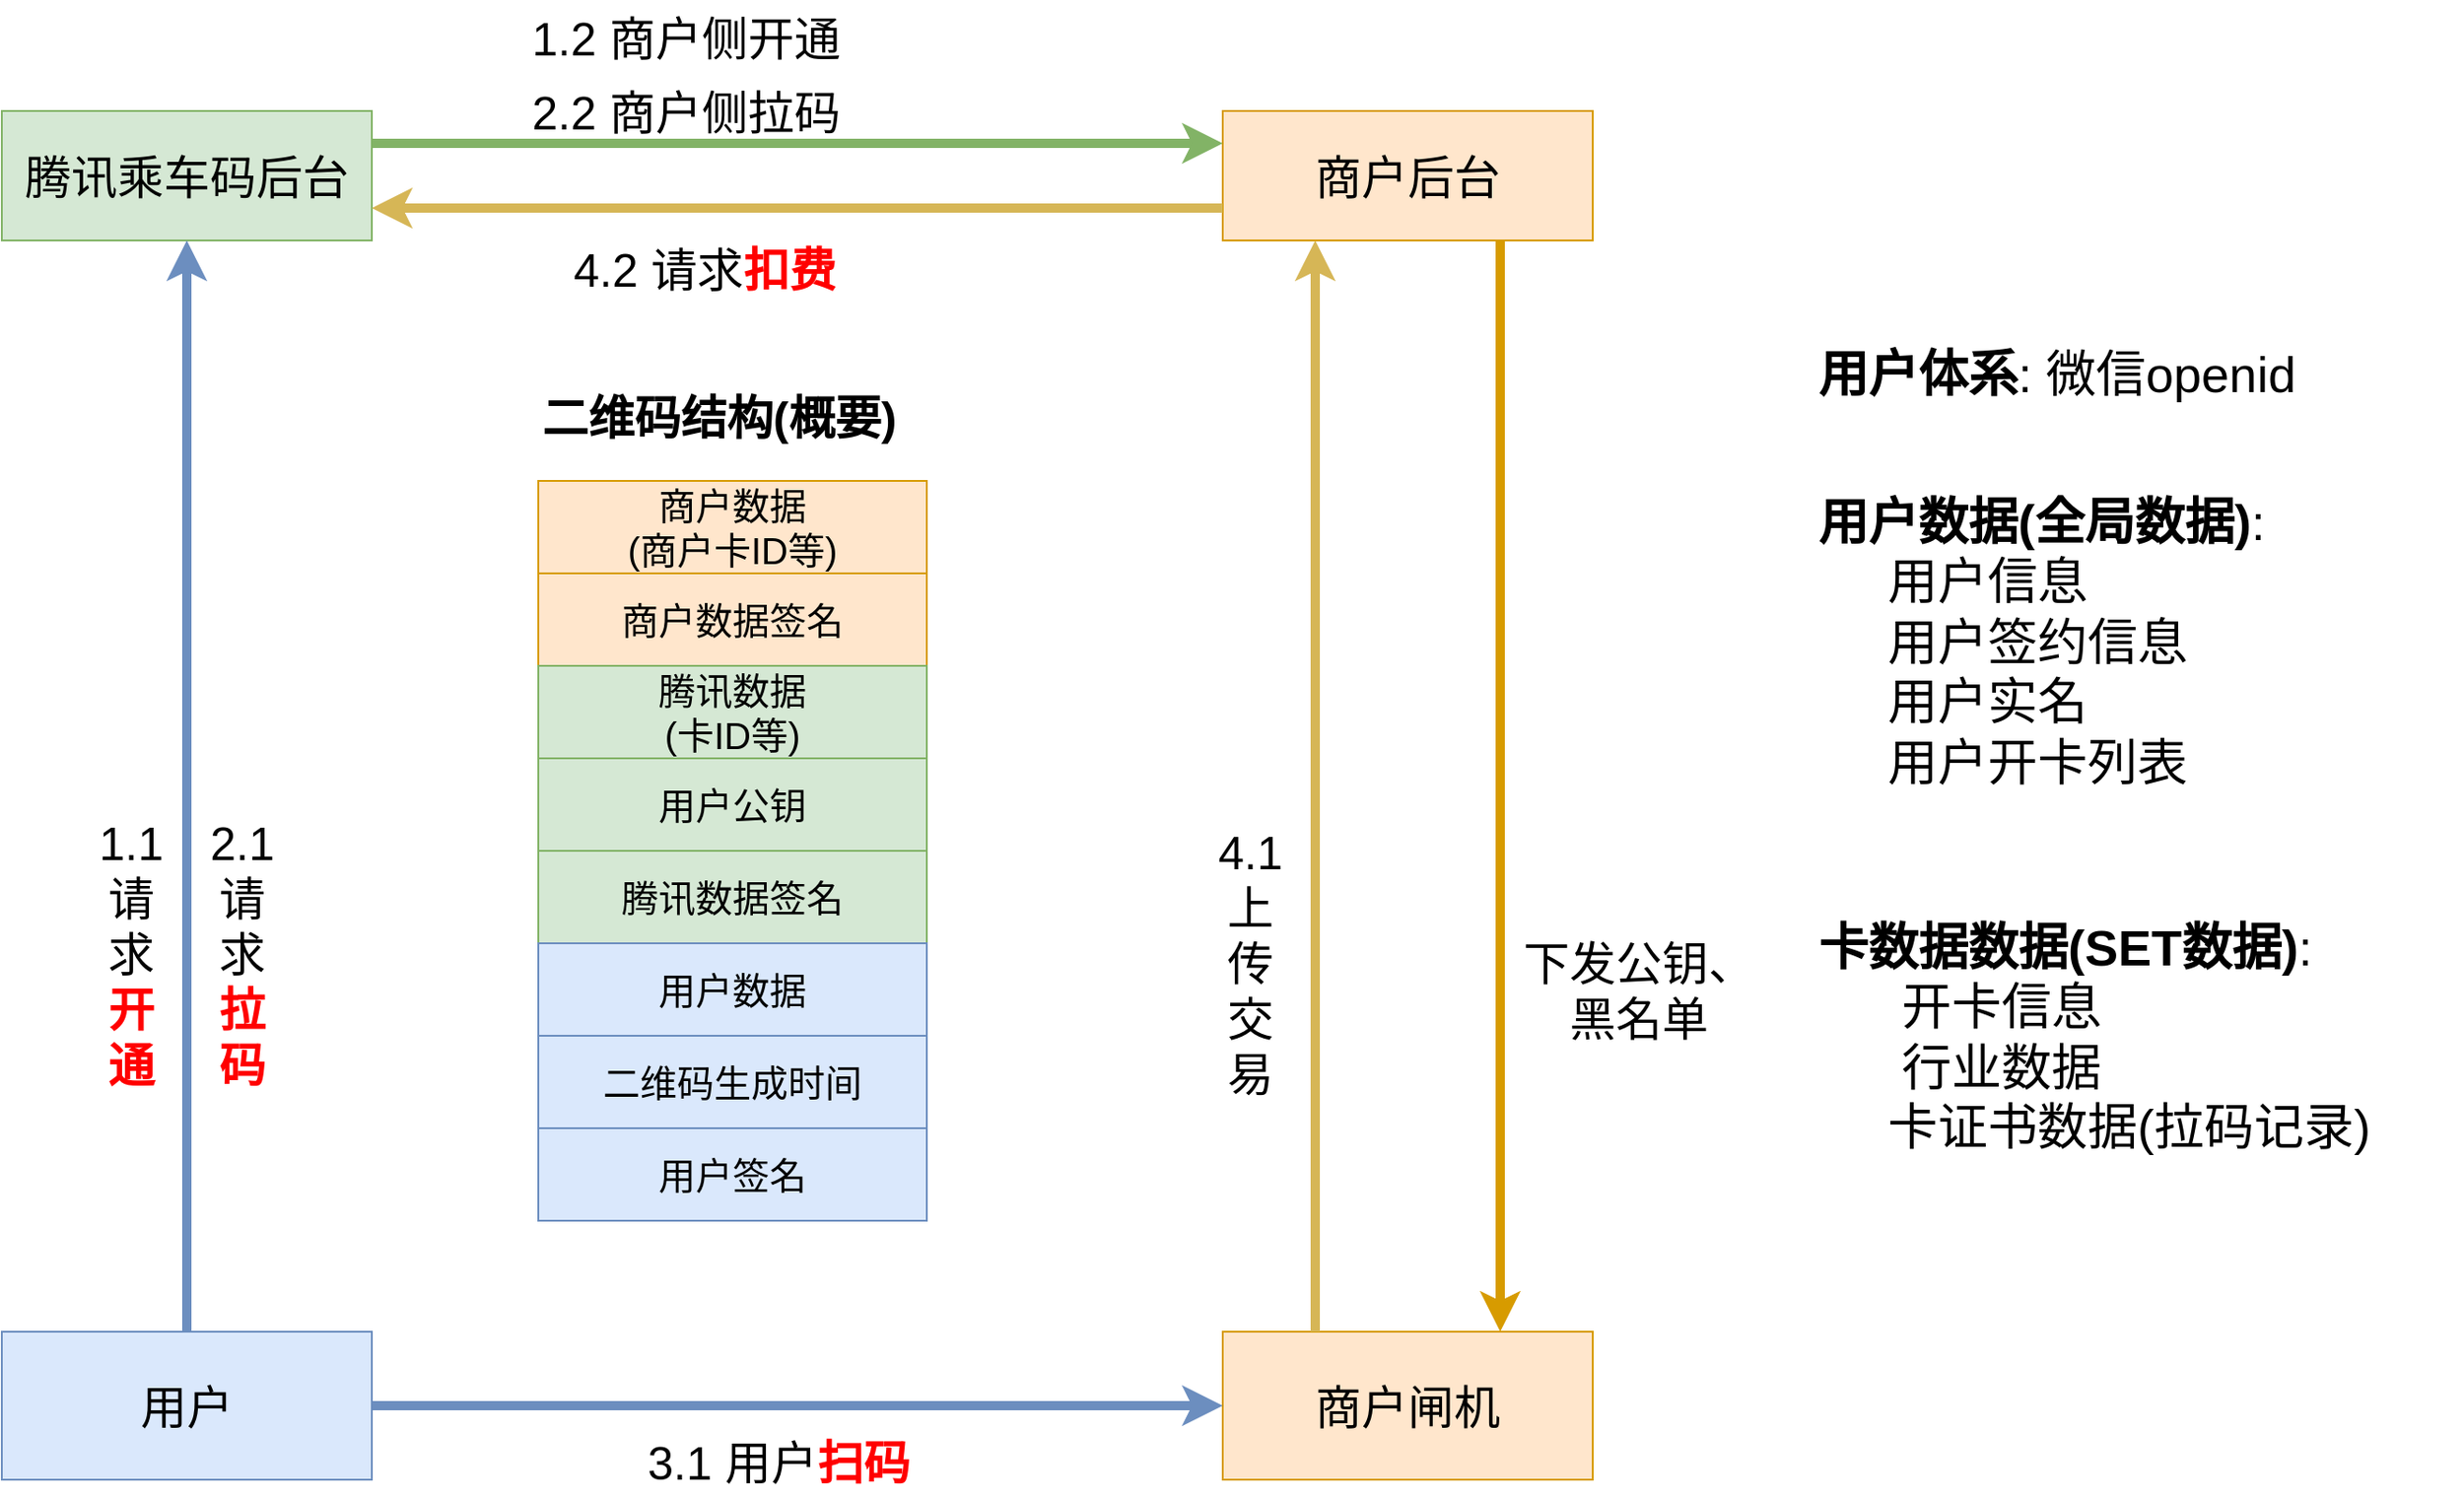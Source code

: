<mxfile version="20.7.4" type="github" pages="7">
  <diagram id="yu-dqQg2ILVOB0d_rVwu" name="流程说明">
    <mxGraphModel dx="1500" dy="966" grid="1" gridSize="10" guides="1" tooltips="1" connect="1" arrows="1" fold="1" page="1" pageScale="1" pageWidth="827" pageHeight="1169" math="0" shadow="0">
      <root>
        <mxCell id="0" />
        <mxCell id="1" parent="0" />
        <mxCell id="gupVtkErY-x4jR-GN4kC-16" value="二维码结构(概要)" style="text;html=1;strokeColor=none;fillColor=none;align=left;verticalAlign=middle;whiteSpace=wrap;rounded=0;fontSize=25;fontStyle=1" parent="1" vertex="1">
          <mxGeometry x="470" y="340" width="200" height="30" as="geometry" />
        </mxCell>
        <mxCell id="gupVtkErY-x4jR-GN4kC-18" value="腾讯乘车码后台" style="rounded=0;whiteSpace=wrap;html=1;fontSize=25;fillColor=#d5e8d4;strokeColor=#82b366;" parent="1" vertex="1">
          <mxGeometry x="180" y="190" width="200" height="70" as="geometry" />
        </mxCell>
        <mxCell id="gupVtkErY-x4jR-GN4kC-19" value="用户" style="rounded=0;whiteSpace=wrap;html=1;fontSize=25;fillColor=#dae8fc;strokeColor=#6c8ebf;" parent="1" vertex="1">
          <mxGeometry x="180" y="850" width="200" height="80" as="geometry" />
        </mxCell>
        <mxCell id="gupVtkErY-x4jR-GN4kC-20" value="商户闸机" style="rounded=0;whiteSpace=wrap;html=1;fontSize=25;fillColor=#ffe6cc;strokeColor=#d79b00;" parent="1" vertex="1">
          <mxGeometry x="840" y="850" width="200" height="80" as="geometry" />
        </mxCell>
        <mxCell id="gupVtkErY-x4jR-GN4kC-21" value="商户后台" style="rounded=0;whiteSpace=wrap;html=1;fontSize=25;fillColor=#ffe6cc;strokeColor=#d79b00;" parent="1" vertex="1">
          <mxGeometry x="840" y="190" width="200" height="70" as="geometry" />
        </mxCell>
        <mxCell id="gupVtkErY-x4jR-GN4kC-22" value="" style="endArrow=classic;html=1;rounded=0;strokeColor=#6c8ebf;strokeWidth=5;fontSize=25;exitX=0.5;exitY=0;exitDx=0;exitDy=0;entryX=0.5;entryY=1;entryDx=0;entryDy=0;fillColor=#dae8fc;" parent="1" source="gupVtkErY-x4jR-GN4kC-19" target="gupVtkErY-x4jR-GN4kC-18" edge="1">
          <mxGeometry width="50" height="50" relative="1" as="geometry">
            <mxPoint x="1140" y="840" as="sourcePoint" />
            <mxPoint x="1190" y="790" as="targetPoint" />
          </mxGeometry>
        </mxCell>
        <mxCell id="gupVtkErY-x4jR-GN4kC-23" value="" style="endArrow=classic;html=1;rounded=0;strokeColor=#6c8ebf;strokeWidth=5;fontSize=25;exitX=1;exitY=0.5;exitDx=0;exitDy=0;entryX=0;entryY=0.5;entryDx=0;entryDy=0;fillColor=#dae8fc;" parent="1" source="gupVtkErY-x4jR-GN4kC-19" target="gupVtkErY-x4jR-GN4kC-20" edge="1">
          <mxGeometry width="50" height="50" relative="1" as="geometry">
            <mxPoint x="590" y="950" as="sourcePoint" />
            <mxPoint x="640" y="900" as="targetPoint" />
          </mxGeometry>
        </mxCell>
        <mxCell id="gupVtkErY-x4jR-GN4kC-24" value="" style="endArrow=classic;html=1;rounded=0;strokeColor=#d6b656;strokeWidth=5;fontSize=25;exitX=0.25;exitY=0;exitDx=0;exitDy=0;entryX=0.25;entryY=1;entryDx=0;entryDy=0;fillColor=#fff2cc;" parent="1" source="gupVtkErY-x4jR-GN4kC-20" target="gupVtkErY-x4jR-GN4kC-21" edge="1">
          <mxGeometry width="50" height="50" relative="1" as="geometry">
            <mxPoint x="930" y="920" as="sourcePoint" />
            <mxPoint x="980" y="870" as="targetPoint" />
          </mxGeometry>
        </mxCell>
        <mxCell id="gupVtkErY-x4jR-GN4kC-25" value="" style="endArrow=classic;html=1;rounded=0;strokeColor=#d6b656;strokeWidth=5;fontSize=25;entryX=1;entryY=0.75;entryDx=0;entryDy=0;exitX=0;exitY=0.75;exitDx=0;exitDy=0;fillColor=#fff2cc;" parent="1" source="gupVtkErY-x4jR-GN4kC-21" target="gupVtkErY-x4jR-GN4kC-18" edge="1">
          <mxGeometry width="50" height="50" relative="1" as="geometry">
            <mxPoint x="1100" y="540" as="sourcePoint" />
            <mxPoint x="1150" y="490" as="targetPoint" />
          </mxGeometry>
        </mxCell>
        <mxCell id="gupVtkErY-x4jR-GN4kC-26" value="" style="endArrow=classic;html=1;rounded=0;strokeColor=#82b366;strokeWidth=5;fontSize=25;exitX=1;exitY=0.25;exitDx=0;exitDy=0;entryX=0;entryY=0.25;entryDx=0;entryDy=0;fillColor=#d5e8d4;" parent="1" source="gupVtkErY-x4jR-GN4kC-18" target="gupVtkErY-x4jR-GN4kC-21" edge="1">
          <mxGeometry width="50" height="50" relative="1" as="geometry">
            <mxPoint x="400" y="360" as="sourcePoint" />
            <mxPoint x="450" y="310" as="targetPoint" />
          </mxGeometry>
        </mxCell>
        <mxCell id="gupVtkErY-x4jR-GN4kC-27" value="" style="endArrow=classic;html=1;rounded=0;strokeColor=#d79b00;strokeWidth=5;fontSize=25;exitX=0.75;exitY=1;exitDx=0;exitDy=0;fillColor=#ffe6cc;entryX=0.75;entryY=0;entryDx=0;entryDy=0;" parent="1" source="gupVtkErY-x4jR-GN4kC-21" target="gupVtkErY-x4jR-GN4kC-20" edge="1">
          <mxGeometry width="50" height="50" relative="1" as="geometry">
            <mxPoint x="1010" y="750" as="sourcePoint" />
            <mxPoint x="940" y="980" as="targetPoint" />
          </mxGeometry>
        </mxCell>
        <mxCell id="gupVtkErY-x4jR-GN4kC-28" value="1.1请&lt;br&gt;求&lt;br&gt;&lt;b&gt;&lt;font color=&quot;#ff0000&quot;&gt;开&lt;br&gt;通&lt;/font&gt;&lt;/b&gt;" style="text;html=1;strokeColor=none;fillColor=none;align=center;verticalAlign=middle;whiteSpace=wrap;rounded=0;fontSize=25;" parent="1" vertex="1">
          <mxGeometry x="230" y="520" width="40" height="250" as="geometry" />
        </mxCell>
        <mxCell id="gupVtkErY-x4jR-GN4kC-29" value="2.1请&lt;br&gt;求&lt;br&gt;&lt;b&gt;&lt;font color=&quot;#ff0000&quot;&gt;拉&lt;br&gt;码&lt;/font&gt;&lt;/b&gt;" style="text;html=1;strokeColor=none;fillColor=none;align=center;verticalAlign=middle;whiteSpace=wrap;rounded=0;fontSize=25;" parent="1" vertex="1">
          <mxGeometry x="280" y="520" width="60" height="250" as="geometry" />
        </mxCell>
        <mxCell id="gupVtkErY-x4jR-GN4kC-30" value="2.2 商户侧拉码" style="text;html=1;strokeColor=none;fillColor=none;align=center;verticalAlign=middle;whiteSpace=wrap;rounded=0;fontSize=25;" parent="1" vertex="1">
          <mxGeometry x="430" y="170" width="240" height="40" as="geometry" />
        </mxCell>
        <mxCell id="gupVtkErY-x4jR-GN4kC-31" value="1.2 商户侧开通" style="text;html=1;strokeColor=none;fillColor=none;align=center;verticalAlign=middle;whiteSpace=wrap;rounded=0;fontSize=25;" parent="1" vertex="1">
          <mxGeometry x="430" y="130" width="240" height="40" as="geometry" />
        </mxCell>
        <mxCell id="s6BjZw7QCWQ93VPxm_vX-1" value="3.1 用户&lt;font color=&quot;#ff0000&quot;&gt;&lt;b&gt;扫码&lt;/b&gt;&lt;/font&gt;" style="text;html=1;strokeColor=none;fillColor=none;align=center;verticalAlign=middle;whiteSpace=wrap;rounded=0;fontSize=25;" parent="1" vertex="1">
          <mxGeometry x="480" y="900" width="240" height="40" as="geometry" />
        </mxCell>
        <mxCell id="s6BjZw7QCWQ93VPxm_vX-3" value="4.1 上传交易" style="text;html=1;strokeColor=none;fillColor=none;align=center;verticalAlign=middle;whiteSpace=wrap;rounded=0;fontSize=25;" parent="1" vertex="1">
          <mxGeometry x="830" y="560" width="50" height="180" as="geometry" />
        </mxCell>
        <mxCell id="s6BjZw7QCWQ93VPxm_vX-4" value="4.2 请求&lt;b&gt;&lt;font color=&quot;#ff0000&quot;&gt;扣费&lt;/font&gt;&lt;/b&gt;" style="text;html=1;strokeColor=none;fillColor=none;align=center;verticalAlign=middle;whiteSpace=wrap;rounded=0;fontSize=25;" parent="1" vertex="1">
          <mxGeometry x="450" y="260" width="220" height="30" as="geometry" />
        </mxCell>
        <mxCell id="s45qqeIWVPY9Aq14K7KO-1" value="&lt;font style=&quot;font-size: 27px;&quot;&gt;&lt;b&gt;用户体系&lt;/b&gt;: 微信openid&lt;br style=&quot;font-size: 27px;&quot;&gt;&lt;/font&gt;" style="text;html=1;strokeColor=none;fillColor=none;align=left;verticalAlign=top;whiteSpace=wrap;rounded=0;fontSize=27;spacingTop=0;spacing=2;spacingBottom=10;" parent="1" vertex="1">
          <mxGeometry x="1160" y="310" width="350" height="50" as="geometry" />
        </mxCell>
        <mxCell id="8Q52d4ZnQLhqDu5AFjB3-1" value="下发公钥、黑名单" style="text;html=1;strokeColor=none;fillColor=none;align=center;verticalAlign=middle;whiteSpace=wrap;rounded=0;fontSize=25;" parent="1" vertex="1">
          <mxGeometry x="1000" y="620" width="130" height="90" as="geometry" />
        </mxCell>
        <mxCell id="hdaIkQa8yGV_nYN4qVuG-1" value="&lt;font style=&quot;font-size: 27px;&quot;&gt;&lt;span style=&quot;font-size: 27px;&quot;&gt;&lt;b&gt;用户数据(全局数据)&lt;/b&gt;:&lt;/span&gt;&lt;br style=&quot;font-size: 27px;&quot;&gt;&lt;span style=&quot;font-size: 27px;&quot;&gt;&amp;nbsp; &amp;nbsp; &lt;b style=&quot;font-size: 27px;&quot;&gt;&amp;nbsp;&lt;/b&gt;&lt;span style=&quot;font-size: 27px;&quot;&gt;用户信息&lt;br&gt;&lt;/span&gt;&lt;/span&gt;&amp;nbsp; &amp;nbsp; &amp;nbsp;用户签约信息&lt;br&gt;&amp;nbsp; &amp;nbsp; &amp;nbsp;用户实名&lt;br&gt;&amp;nbsp; &amp;nbsp; &amp;nbsp;用户开卡列表&lt;br style=&quot;font-size: 27px;&quot;&gt;&lt;/font&gt;" style="text;html=1;strokeColor=none;fillColor=none;align=left;verticalAlign=top;whiteSpace=wrap;rounded=0;fontSize=27;spacingTop=0;spacing=2;spacingBottom=10;" parent="1" vertex="1">
          <mxGeometry x="1160" y="390" width="300" height="190" as="geometry" />
        </mxCell>
        <mxCell id="fp9_XV02yfHFrb1VNwdj-1" value="&lt;font style=&quot;font-size: 27px;&quot;&gt;&lt;span style=&quot;font-size: 27px;&quot;&gt;&lt;b&gt;卡数据数据(SET数据)&lt;/b&gt;:&lt;/span&gt;&lt;br style=&quot;font-size: 27px;&quot;&gt;&lt;span style=&quot;font-size: 27px;&quot;&gt;&amp;nbsp; &amp;nbsp; &lt;b style=&quot;font-size: 27px;&quot;&gt;&amp;nbsp;&amp;nbsp;&lt;/b&gt;&lt;span style=&quot;font-size: 27px;&quot;&gt;开卡&lt;/span&gt;&lt;span style=&quot;font-size: 27px;&quot;&gt;信息&lt;br&gt;&lt;/span&gt;&lt;/span&gt;&amp;nbsp; &amp;nbsp; &amp;nbsp; 行业数据&lt;br&gt;&amp;nbsp; &amp;nbsp; &amp;nbsp;卡证书数据(拉码记录)&lt;br style=&quot;font-size: 27px;&quot;&gt;&lt;/font&gt;" style="text;html=1;strokeColor=none;fillColor=none;align=left;verticalAlign=top;whiteSpace=wrap;rounded=0;fontSize=27;spacingTop=0;spacing=2;spacingBottom=10;" parent="1" vertex="1">
          <mxGeometry x="1160" y="620" width="340" height="170" as="geometry" />
        </mxCell>
        <mxCell id="gupVtkErY-x4jR-GN4kC-1" value="商户数据&lt;br&gt;(商户卡ID等)" style="rounded=0;whiteSpace=wrap;html=1;fontSize=20;fillColor=#ffe6cc;strokeColor=#d79b00;" parent="1" vertex="1">
          <mxGeometry x="470" y="390" width="210" height="50" as="geometry" />
        </mxCell>
        <mxCell id="gupVtkErY-x4jR-GN4kC-3" value="商户数据签名" style="rounded=0;whiteSpace=wrap;html=1;fontSize=20;fillColor=#ffe6cc;strokeColor=#d79b00;" parent="1" vertex="1">
          <mxGeometry x="470" y="440" width="210" height="50" as="geometry" />
        </mxCell>
        <mxCell id="gupVtkErY-x4jR-GN4kC-5" value="腾讯数据&lt;br&gt;(卡ID等)" style="rounded=0;whiteSpace=wrap;html=1;fontSize=20;fillColor=#d5e8d4;strokeColor=#82b366;" parent="1" vertex="1">
          <mxGeometry x="470" y="490" width="210" height="50" as="geometry" />
        </mxCell>
        <mxCell id="gupVtkErY-x4jR-GN4kC-7" value="腾讯数据签名" style="rounded=0;whiteSpace=wrap;html=1;fontSize=20;fillColor=#d5e8d4;strokeColor=#82b366;" parent="1" vertex="1">
          <mxGeometry x="470" y="590" width="210" height="50" as="geometry" />
        </mxCell>
        <mxCell id="gupVtkErY-x4jR-GN4kC-8" value="用户公钥" style="rounded=0;whiteSpace=wrap;html=1;fontSize=20;fillColor=#d5e8d4;strokeColor=#82b366;" parent="1" vertex="1">
          <mxGeometry x="470" y="540" width="210" height="50" as="geometry" />
        </mxCell>
        <mxCell id="gupVtkErY-x4jR-GN4kC-12" value="用户数据" style="rounded=0;whiteSpace=wrap;html=1;fontSize=20;fillColor=#dae8fc;strokeColor=#6c8ebf;" parent="1" vertex="1">
          <mxGeometry x="470" y="640" width="210" height="50" as="geometry" />
        </mxCell>
        <mxCell id="gupVtkErY-x4jR-GN4kC-13" value="二维码生成时间" style="rounded=0;whiteSpace=wrap;html=1;fontSize=20;fillColor=#dae8fc;strokeColor=#6c8ebf;" parent="1" vertex="1">
          <mxGeometry x="470" y="690" width="210" height="50" as="geometry" />
        </mxCell>
        <mxCell id="gupVtkErY-x4jR-GN4kC-14" value="用户签名" style="rounded=0;whiteSpace=wrap;html=1;fontSize=20;fillColor=#dae8fc;strokeColor=#6c8ebf;" parent="1" vertex="1">
          <mxGeometry x="470" y="740" width="210" height="50" as="geometry" />
        </mxCell>
      </root>
    </mxGraphModel>
  </diagram>
  <diagram name="逻辑架构图(概要)" id="M49fVHt3cJXl_XYMcX9H">
    <mxGraphModel dx="1877" dy="676" grid="1" gridSize="10" guides="1" tooltips="1" connect="1" arrows="1" fold="1" page="1" pageScale="1" pageWidth="827" pageHeight="1169" math="0" shadow="0">
      <root>
        <mxCell id="8vfE_GPwuyJYE2DbFT7K-0" />
        <mxCell id="8vfE_GPwuyJYE2DbFT7K-1" parent="8vfE_GPwuyJYE2DbFT7K-0" />
        <mxCell id="8vfE_GPwuyJYE2DbFT7K-41" value="小程序" style="rounded=0;whiteSpace=wrap;html=1;" parent="8vfE_GPwuyJYE2DbFT7K-1" vertex="1">
          <mxGeometry x="-369" y="170" width="120" height="40" as="geometry" />
        </mxCell>
        <mxCell id="8vfE_GPwuyJYE2DbFT7K-42" value="" style="endArrow=classic;html=1;rounded=0;entryX=0.5;entryY=0;entryDx=0;entryDy=0;exitX=0.5;exitY=1;exitDx=0;exitDy=0;" parent="8vfE_GPwuyJYE2DbFT7K-1" source="8vfE_GPwuyJYE2DbFT7K-41" target="8vfE_GPwuyJYE2DbFT7K-5" edge="1">
          <mxGeometry width="50" height="50" relative="1" as="geometry">
            <mxPoint x="-329" y="390" as="sourcePoint" />
            <mxPoint x="-279" y="340" as="targetPoint" />
          </mxGeometry>
        </mxCell>
        <mxCell id="8vfE_GPwuyJYE2DbFT7K-43" value="DNS解析&lt;br&gt;GSLB" style="rounded=0;whiteSpace=wrap;html=1;" parent="8vfE_GPwuyJYE2DbFT7K-1" vertex="1">
          <mxGeometry x="-649" y="170" width="120" height="40" as="geometry" />
        </mxCell>
        <mxCell id="8vfE_GPwuyJYE2DbFT7K-44" value="" style="endArrow=classic;html=1;rounded=0;exitX=0;exitY=0.5;exitDx=0;exitDy=0;" parent="8vfE_GPwuyJYE2DbFT7K-1" source="8vfE_GPwuyJYE2DbFT7K-41" target="8vfE_GPwuyJYE2DbFT7K-43" edge="1">
          <mxGeometry width="50" height="50" relative="1" as="geometry">
            <mxPoint x="-289" y="340" as="sourcePoint" />
            <mxPoint x="-239" y="290" as="targetPoint" />
          </mxGeometry>
        </mxCell>
        <mxCell id="8vfE_GPwuyJYE2DbFT7K-45" value="深圳" style="text;html=1;strokeColor=none;fillColor=none;align=center;verticalAlign=middle;whiteSpace=wrap;rounded=0;fontSize=20;fontColor=#000000;fontStyle=0" parent="8vfE_GPwuyJYE2DbFT7K-1" vertex="1">
          <mxGeometry x="-609" y="210" width="200" height="40" as="geometry" />
        </mxCell>
        <mxCell id="8vfE_GPwuyJYE2DbFT7K-46" value="上海" style="text;html=1;strokeColor=none;fillColor=none;align=center;verticalAlign=middle;whiteSpace=wrap;rounded=0;fontSize=20;fontColor=#000000;fontStyle=0" parent="8vfE_GPwuyJYE2DbFT7K-1" vertex="1">
          <mxGeometry x="-179" y="205" width="160" height="30" as="geometry" />
        </mxCell>
        <mxCell id="8ZRdmSEH7gAr3_ejFVKx-10" value="" style="endArrow=classic;html=1;rounded=0;entryX=0.5;entryY=0;entryDx=0;entryDy=0;exitX=0.5;exitY=1;exitDx=0;exitDy=0;" parent="8vfE_GPwuyJYE2DbFT7K-1" source="8vfE_GPwuyJYE2DbFT7K-41" target="8ZRdmSEH7gAr3_ejFVKx-4" edge="1">
          <mxGeometry width="50" height="50" relative="1" as="geometry">
            <mxPoint x="-269" y="220" as="sourcePoint" />
            <mxPoint x="-407" y="290" as="targetPoint" />
          </mxGeometry>
        </mxCell>
        <mxCell id="8ZRdmSEH7gAr3_ejFVKx-41" value="" style="group" parent="8vfE_GPwuyJYE2DbFT7K-1" vertex="1" connectable="0">
          <mxGeometry x="-665" y="280" width="340" height="450" as="geometry" />
        </mxCell>
        <mxCell id="8vfE_GPwuyJYE2DbFT7K-3" value="" style="rounded=1;whiteSpace=wrap;html=1;container=0;" parent="8ZRdmSEH7gAr3_ejFVKx-41" vertex="1">
          <mxGeometry y="190" width="340" height="100" as="geometry" />
        </mxCell>
        <mxCell id="8vfE_GPwuyJYE2DbFT7K-4" value="业务逻辑层&lt;br&gt;trpc-cpp&lt;br&gt;&lt;br&gt;" style="rounded=0;whiteSpace=wrap;html=1;container=0;" parent="8ZRdmSEH7gAr3_ejFVKx-41" vertex="1">
          <mxGeometry x="20" y="210" width="120" height="60" as="geometry" />
        </mxCell>
        <mxCell id="8vfE_GPwuyJYE2DbFT7K-5" value="公司统一网关&lt;br&gt;STGW" style="rounded=0;whiteSpace=wrap;html=1;container=0;" parent="8ZRdmSEH7gAr3_ejFVKx-41" vertex="1">
          <mxGeometry x="188" width="120" height="40" as="geometry" />
        </mxCell>
        <mxCell id="8vfE_GPwuyJYE2DbFT7K-6" value="路由服务SDK" style="rounded=0;whiteSpace=wrap;html=1;container=0;" parent="8ZRdmSEH7gAr3_ejFVKx-41" vertex="1">
          <mxGeometry x="20" y="250" width="120" height="20" as="geometry" />
        </mxCell>
        <mxCell id="8vfE_GPwuyJYE2DbFT7K-7" value="业务逻辑层&lt;br&gt;trpc-cpp&lt;br&gt;&lt;br&gt;" style="rounded=0;whiteSpace=wrap;html=1;container=0;" parent="8ZRdmSEH7gAr3_ejFVKx-41" vertex="1">
          <mxGeometry x="188" y="210" width="120" height="60" as="geometry" />
        </mxCell>
        <mxCell id="8vfE_GPwuyJYE2DbFT7K-8" value="服务治理SDK" style="rounded=0;whiteSpace=wrap;html=1;fillColor=#dae8fc;strokeColor=#6c8ebf;container=0;" parent="8ZRdmSEH7gAr3_ejFVKx-41" vertex="1">
          <mxGeometry x="188" y="250" width="120" height="20" as="geometry" />
        </mxCell>
        <mxCell id="8vfE_GPwuyJYE2DbFT7K-9" value="服务治理SDK" style="rounded=0;whiteSpace=wrap;html=1;fillColor=#dae8fc;strokeColor=#6c8ebf;container=0;" parent="8ZRdmSEH7gAr3_ejFVKx-41" vertex="1">
          <mxGeometry x="20" y="250" width="120" height="20" as="geometry" />
        </mxCell>
        <mxCell id="8vfE_GPwuyJYE2DbFT7K-10" value="商户代理服务1...N" style="rounded=0;whiteSpace=wrap;html=1;container=0;" parent="8ZRdmSEH7gAr3_ejFVKx-41" vertex="1">
          <mxGeometry x="188" y="340" width="120" height="40" as="geometry" />
        </mxCell>
        <mxCell id="8vfE_GPwuyJYE2DbFT7K-11" value="外部商户1...N" style="rounded=0;whiteSpace=wrap;html=1;container=0;" parent="8ZRdmSEH7gAr3_ejFVKx-41" vertex="1">
          <mxGeometry x="188" y="420" width="120" height="40" as="geometry" />
        </mxCell>
        <mxCell id="8vfE_GPwuyJYE2DbFT7K-12" value="" style="endArrow=classic;html=1;rounded=0;exitX=0.5;exitY=1;exitDx=0;exitDy=0;entryX=0.5;entryY=0;entryDx=0;entryDy=0;" parent="8ZRdmSEH7gAr3_ejFVKx-41" source="8vfE_GPwuyJYE2DbFT7K-10" target="8vfE_GPwuyJYE2DbFT7K-11" edge="1">
          <mxGeometry width="50" height="50" relative="1" as="geometry">
            <mxPoint x="318" y="590" as="sourcePoint" />
            <mxPoint x="368" y="540" as="targetPoint" />
          </mxGeometry>
        </mxCell>
        <mxCell id="8vfE_GPwuyJYE2DbFT7K-13" value="Web接入层&lt;br&gt;trpc-cpp&lt;br&gt;&lt;br&gt;" style="rounded=0;whiteSpace=wrap;html=1;container=0;" parent="8ZRdmSEH7gAr3_ejFVKx-41" vertex="1">
          <mxGeometry x="188" y="80" width="120" height="60" as="geometry" />
        </mxCell>
        <mxCell id="8vfE_GPwuyJYE2DbFT7K-14" value="服务治理SDK" style="rounded=0;whiteSpace=wrap;html=1;fillColor=#dae8fc;strokeColor=#6c8ebf;container=0;" parent="8ZRdmSEH7gAr3_ejFVKx-41" vertex="1">
          <mxGeometry x="188" y="120" width="120" height="20" as="geometry" />
        </mxCell>
        <mxCell id="8vfE_GPwuyJYE2DbFT7K-16" value="" style="endArrow=classic;html=1;rounded=0;entryX=0.5;entryY=0;entryDx=0;entryDy=0;exitX=0.5;exitY=1;exitDx=0;exitDy=0;" parent="8ZRdmSEH7gAr3_ejFVKx-41" source="8vfE_GPwuyJYE2DbFT7K-14" target="8vfE_GPwuyJYE2DbFT7K-7" edge="1">
          <mxGeometry width="50" height="50" relative="1" as="geometry">
            <mxPoint x="248" y="130" as="sourcePoint" />
            <mxPoint x="243.38" y="190" as="targetPoint" />
          </mxGeometry>
        </mxCell>
        <mxCell id="8vfE_GPwuyJYE2DbFT7K-17" value="" style="endArrow=classic;html=1;rounded=0;exitX=0.5;exitY=1;exitDx=0;exitDy=0;entryX=0.5;entryY=0;entryDx=0;entryDy=0;" parent="8ZRdmSEH7gAr3_ejFVKx-41" source="8vfE_GPwuyJYE2DbFT7K-5" target="8vfE_GPwuyJYE2DbFT7K-13" edge="1">
          <mxGeometry width="50" height="50" relative="1" as="geometry">
            <mxPoint x="88" y="90" as="sourcePoint" />
            <mxPoint x="138" y="40" as="targetPoint" />
          </mxGeometry>
        </mxCell>
        <mxCell id="8vfE_GPwuyJYE2DbFT7K-18" value="" style="endArrow=classic;html=1;rounded=0;exitX=0.5;exitY=1;exitDx=0;exitDy=0;entryX=0.5;entryY=0;entryDx=0;entryDy=0;" parent="8ZRdmSEH7gAr3_ejFVKx-41" target="8vfE_GPwuyJYE2DbFT7K-10" edge="1">
          <mxGeometry width="50" height="50" relative="1" as="geometry">
            <mxPoint x="248" y="290" as="sourcePoint" />
            <mxPoint x="438" y="360" as="targetPoint" />
          </mxGeometry>
        </mxCell>
        <mxCell id="8vfE_GPwuyJYE2DbFT7K-19" value="SET01" style="text;html=1;strokeColor=none;fillColor=none;align=center;verticalAlign=middle;whiteSpace=wrap;rounded=0;container=0;" parent="8ZRdmSEH7gAr3_ejFVKx-41" vertex="1">
          <mxGeometry x="20" y="190" width="60" height="20" as="geometry" />
        </mxCell>
        <mxCell id="8vfE_GPwuyJYE2DbFT7K-20" value="SET02" style="text;html=1;strokeColor=none;fillColor=none;align=center;verticalAlign=middle;whiteSpace=wrap;rounded=0;container=0;" parent="8ZRdmSEH7gAr3_ejFVKx-41" vertex="1">
          <mxGeometry x="248" y="190" width="60" height="20" as="geometry" />
        </mxCell>
        <mxCell id="8ZRdmSEH7gAr3_ejFVKx-4" value="公司统一网关&lt;br&gt;STGW" style="rounded=0;whiteSpace=wrap;html=1;container=0;" parent="8ZRdmSEH7gAr3_ejFVKx-41" vertex="1">
          <mxGeometry x="20" width="120" height="40" as="geometry" />
        </mxCell>
        <mxCell id="8ZRdmSEH7gAr3_ejFVKx-5" value="Web接入层&lt;br&gt;trpc-cpp&lt;br&gt;&lt;br&gt;" style="rounded=0;whiteSpace=wrap;html=1;container=0;" parent="8ZRdmSEH7gAr3_ejFVKx-41" vertex="1">
          <mxGeometry x="20" y="80" width="120" height="60" as="geometry" />
        </mxCell>
        <mxCell id="8ZRdmSEH7gAr3_ejFVKx-6" value="服务治理SDK" style="rounded=0;whiteSpace=wrap;html=1;fillColor=#dae8fc;strokeColor=#6c8ebf;container=0;" parent="8ZRdmSEH7gAr3_ejFVKx-41" vertex="1">
          <mxGeometry x="20" y="120" width="120" height="20" as="geometry" />
        </mxCell>
        <mxCell id="8ZRdmSEH7gAr3_ejFVKx-7" value="" style="endArrow=classic;html=1;rounded=0;exitX=0.5;exitY=1;exitDx=0;exitDy=0;entryX=0.5;entryY=0;entryDx=0;entryDy=0;" parent="8ZRdmSEH7gAr3_ejFVKx-41" source="8ZRdmSEH7gAr3_ejFVKx-4" target="8ZRdmSEH7gAr3_ejFVKx-5" edge="1">
          <mxGeometry width="50" height="50" relative="1" as="geometry">
            <mxPoint x="-80" y="90" as="sourcePoint" />
            <mxPoint x="-30" y="40" as="targetPoint" />
          </mxGeometry>
        </mxCell>
        <mxCell id="8ZRdmSEH7gAr3_ejFVKx-8" value="" style="endArrow=classic;html=1;rounded=0;entryX=1;entryY=1;entryDx=0;entryDy=0;exitX=0.5;exitY=1;exitDx=0;exitDy=0;" parent="8ZRdmSEH7gAr3_ejFVKx-41" source="8ZRdmSEH7gAr3_ejFVKx-6" target="8vfE_GPwuyJYE2DbFT7K-19" edge="1">
          <mxGeometry width="50" height="50" relative="1" as="geometry">
            <mxPoint x="258" y="150" as="sourcePoint" />
            <mxPoint x="258" y="220" as="targetPoint" />
          </mxGeometry>
        </mxCell>
        <mxCell id="8ZRdmSEH7gAr3_ejFVKx-11" value="商户代理服务1...N" style="rounded=0;whiteSpace=wrap;html=1;container=0;" parent="8ZRdmSEH7gAr3_ejFVKx-41" vertex="1">
          <mxGeometry x="26" y="340" width="120" height="40" as="geometry" />
        </mxCell>
        <mxCell id="8ZRdmSEH7gAr3_ejFVKx-12" value="外部商户1...N" style="rounded=0;whiteSpace=wrap;html=1;container=0;" parent="8ZRdmSEH7gAr3_ejFVKx-41" vertex="1">
          <mxGeometry x="26" y="420" width="120" height="40" as="geometry" />
        </mxCell>
        <mxCell id="8ZRdmSEH7gAr3_ejFVKx-13" value="" style="endArrow=classic;html=1;rounded=0;exitX=0.5;exitY=1;exitDx=0;exitDy=0;entryX=0.5;entryY=0;entryDx=0;entryDy=0;" parent="8ZRdmSEH7gAr3_ejFVKx-41" source="8ZRdmSEH7gAr3_ejFVKx-11" target="8ZRdmSEH7gAr3_ejFVKx-12" edge="1">
          <mxGeometry width="50" height="50" relative="1" as="geometry">
            <mxPoint x="156" y="600" as="sourcePoint" />
            <mxPoint x="206" y="550" as="targetPoint" />
          </mxGeometry>
        </mxCell>
        <mxCell id="8ZRdmSEH7gAr3_ejFVKx-14" value="" style="endArrow=classic;html=1;rounded=0;exitX=0.25;exitY=1;exitDx=0;exitDy=0;entryX=0.5;entryY=0;entryDx=0;entryDy=0;" parent="8ZRdmSEH7gAr3_ejFVKx-41" source="8vfE_GPwuyJYE2DbFT7K-3" target="8ZRdmSEH7gAr3_ejFVKx-11" edge="1">
          <mxGeometry width="50" height="50" relative="1" as="geometry">
            <mxPoint x="66" y="290" as="sourcePoint" />
            <mxPoint x="256" y="360" as="targetPoint" />
          </mxGeometry>
        </mxCell>
        <mxCell id="DiSYbs_zAZJk56fzjqBL-1" value="" style="endArrow=none;html=1;rounded=0;dashed=1;strokeWidth=3;strokeColor=#666666;" parent="8ZRdmSEH7gAr3_ejFVKx-41" edge="1">
          <mxGeometry width="50" height="50" relative="1" as="geometry">
            <mxPoint x="166" y="475" as="sourcePoint" />
            <mxPoint x="166" y="-5" as="targetPoint" />
            <Array as="points" />
          </mxGeometry>
        </mxCell>
        <mxCell id="8ZRdmSEH7gAr3_ejFVKx-42" value="" style="group" parent="8vfE_GPwuyJYE2DbFT7K-1" vertex="1" connectable="0">
          <mxGeometry x="-295" y="280" width="340" height="450" as="geometry" />
        </mxCell>
        <mxCell id="8ZRdmSEH7gAr3_ejFVKx-43" value="" style="rounded=1;whiteSpace=wrap;html=1;container=0;" parent="8ZRdmSEH7gAr3_ejFVKx-42" vertex="1">
          <mxGeometry y="190" width="340" height="100" as="geometry" />
        </mxCell>
        <mxCell id="8ZRdmSEH7gAr3_ejFVKx-44" value="业务逻辑层&lt;br&gt;trpc-cpp&lt;br&gt;&lt;br&gt;" style="rounded=0;whiteSpace=wrap;html=1;container=0;" parent="8ZRdmSEH7gAr3_ejFVKx-42" vertex="1">
          <mxGeometry x="20" y="210" width="120" height="60" as="geometry" />
        </mxCell>
        <mxCell id="8ZRdmSEH7gAr3_ejFVKx-45" value="公司统一网关&lt;br&gt;STGW" style="rounded=0;whiteSpace=wrap;html=1;container=0;" parent="8ZRdmSEH7gAr3_ejFVKx-42" vertex="1">
          <mxGeometry x="188" width="120" height="40" as="geometry" />
        </mxCell>
        <mxCell id="8ZRdmSEH7gAr3_ejFVKx-46" value="路由服务SDK" style="rounded=0;whiteSpace=wrap;html=1;container=0;" parent="8ZRdmSEH7gAr3_ejFVKx-42" vertex="1">
          <mxGeometry x="20" y="250" width="120" height="20" as="geometry" />
        </mxCell>
        <mxCell id="8ZRdmSEH7gAr3_ejFVKx-47" value="业务逻辑层&lt;br&gt;trpc-cpp&lt;br&gt;&lt;br&gt;" style="rounded=0;whiteSpace=wrap;html=1;container=0;" parent="8ZRdmSEH7gAr3_ejFVKx-42" vertex="1">
          <mxGeometry x="188" y="210" width="120" height="60" as="geometry" />
        </mxCell>
        <mxCell id="8ZRdmSEH7gAr3_ejFVKx-48" value="服务治理SDK" style="rounded=0;whiteSpace=wrap;html=1;fillColor=#dae8fc;strokeColor=#6c8ebf;container=0;" parent="8ZRdmSEH7gAr3_ejFVKx-42" vertex="1">
          <mxGeometry x="188" y="250" width="120" height="20" as="geometry" />
        </mxCell>
        <mxCell id="8ZRdmSEH7gAr3_ejFVKx-49" value="服务治理SDK" style="rounded=0;whiteSpace=wrap;html=1;fillColor=#dae8fc;strokeColor=#6c8ebf;container=0;" parent="8ZRdmSEH7gAr3_ejFVKx-42" vertex="1">
          <mxGeometry x="20" y="250" width="120" height="20" as="geometry" />
        </mxCell>
        <mxCell id="8ZRdmSEH7gAr3_ejFVKx-50" value="商户代理服务1...N" style="rounded=0;whiteSpace=wrap;html=1;container=0;" parent="8ZRdmSEH7gAr3_ejFVKx-42" vertex="1">
          <mxGeometry x="188" y="340" width="120" height="40" as="geometry" />
        </mxCell>
        <mxCell id="8ZRdmSEH7gAr3_ejFVKx-51" value="外部商户1...N" style="rounded=0;whiteSpace=wrap;html=1;container=0;" parent="8ZRdmSEH7gAr3_ejFVKx-42" vertex="1">
          <mxGeometry x="188" y="420" width="120" height="40" as="geometry" />
        </mxCell>
        <mxCell id="8ZRdmSEH7gAr3_ejFVKx-52" value="" style="endArrow=classic;html=1;rounded=0;exitX=0.5;exitY=1;exitDx=0;exitDy=0;entryX=0.5;entryY=0;entryDx=0;entryDy=0;" parent="8ZRdmSEH7gAr3_ejFVKx-42" source="8ZRdmSEH7gAr3_ejFVKx-50" target="8ZRdmSEH7gAr3_ejFVKx-51" edge="1">
          <mxGeometry width="50" height="50" relative="1" as="geometry">
            <mxPoint x="318" y="590" as="sourcePoint" />
            <mxPoint x="368" y="540" as="targetPoint" />
          </mxGeometry>
        </mxCell>
        <mxCell id="8ZRdmSEH7gAr3_ejFVKx-53" value="Web接入层&lt;br&gt;trpc-cpp&lt;br&gt;&lt;br&gt;" style="rounded=0;whiteSpace=wrap;html=1;container=0;" parent="8ZRdmSEH7gAr3_ejFVKx-42" vertex="1">
          <mxGeometry x="188" y="80" width="120" height="60" as="geometry" />
        </mxCell>
        <mxCell id="8ZRdmSEH7gAr3_ejFVKx-54" value="服务治理SDK" style="rounded=0;whiteSpace=wrap;html=1;fillColor=#dae8fc;strokeColor=#6c8ebf;container=0;" parent="8ZRdmSEH7gAr3_ejFVKx-42" vertex="1">
          <mxGeometry x="188" y="120" width="120" height="20" as="geometry" />
        </mxCell>
        <mxCell id="8ZRdmSEH7gAr3_ejFVKx-55" value="" style="endArrow=classic;html=1;rounded=0;entryX=0.5;entryY=0;entryDx=0;entryDy=0;exitX=0.5;exitY=1;exitDx=0;exitDy=0;" parent="8ZRdmSEH7gAr3_ejFVKx-42" source="8ZRdmSEH7gAr3_ejFVKx-54" target="8ZRdmSEH7gAr3_ejFVKx-47" edge="1">
          <mxGeometry width="50" height="50" relative="1" as="geometry">
            <mxPoint x="248" y="130" as="sourcePoint" />
            <mxPoint x="243.38" y="190" as="targetPoint" />
          </mxGeometry>
        </mxCell>
        <mxCell id="8ZRdmSEH7gAr3_ejFVKx-56" value="" style="endArrow=classic;html=1;rounded=0;exitX=0.5;exitY=1;exitDx=0;exitDy=0;entryX=0.5;entryY=0;entryDx=0;entryDy=0;" parent="8ZRdmSEH7gAr3_ejFVKx-42" source="8ZRdmSEH7gAr3_ejFVKx-45" target="8ZRdmSEH7gAr3_ejFVKx-53" edge="1">
          <mxGeometry width="50" height="50" relative="1" as="geometry">
            <mxPoint x="88" y="90" as="sourcePoint" />
            <mxPoint x="138" y="40" as="targetPoint" />
          </mxGeometry>
        </mxCell>
        <mxCell id="8ZRdmSEH7gAr3_ejFVKx-57" value="" style="endArrow=classic;html=1;rounded=0;exitX=0.5;exitY=1;exitDx=0;exitDy=0;entryX=0.5;entryY=0;entryDx=0;entryDy=0;" parent="8ZRdmSEH7gAr3_ejFVKx-42" target="8ZRdmSEH7gAr3_ejFVKx-50" edge="1">
          <mxGeometry width="50" height="50" relative="1" as="geometry">
            <mxPoint x="248" y="290" as="sourcePoint" />
            <mxPoint x="438" y="360" as="targetPoint" />
          </mxGeometry>
        </mxCell>
        <mxCell id="8ZRdmSEH7gAr3_ejFVKx-58" value="SET51" style="text;html=1;strokeColor=none;fillColor=none;align=center;verticalAlign=middle;whiteSpace=wrap;rounded=0;container=0;" parent="8ZRdmSEH7gAr3_ejFVKx-42" vertex="1">
          <mxGeometry x="20" y="190" width="60" height="20" as="geometry" />
        </mxCell>
        <mxCell id="8ZRdmSEH7gAr3_ejFVKx-59" value="SET52" style="text;html=1;strokeColor=none;fillColor=none;align=center;verticalAlign=middle;whiteSpace=wrap;rounded=0;container=0;" parent="8ZRdmSEH7gAr3_ejFVKx-42" vertex="1">
          <mxGeometry x="248" y="190" width="60" height="20" as="geometry" />
        </mxCell>
        <mxCell id="8ZRdmSEH7gAr3_ejFVKx-60" value="公司统一网关&lt;br&gt;STGW" style="rounded=0;whiteSpace=wrap;html=1;container=0;" parent="8ZRdmSEH7gAr3_ejFVKx-42" vertex="1">
          <mxGeometry x="20" width="120" height="40" as="geometry" />
        </mxCell>
        <mxCell id="8ZRdmSEH7gAr3_ejFVKx-61" value="Web接入层&lt;br&gt;trpc-cpp&lt;br&gt;&lt;br&gt;" style="rounded=0;whiteSpace=wrap;html=1;container=0;" parent="8ZRdmSEH7gAr3_ejFVKx-42" vertex="1">
          <mxGeometry x="20" y="80" width="120" height="60" as="geometry" />
        </mxCell>
        <mxCell id="8ZRdmSEH7gAr3_ejFVKx-62" value="服务治理SDK" style="rounded=0;whiteSpace=wrap;html=1;fillColor=#dae8fc;strokeColor=#6c8ebf;container=0;" parent="8ZRdmSEH7gAr3_ejFVKx-42" vertex="1">
          <mxGeometry x="20" y="120" width="120" height="20" as="geometry" />
        </mxCell>
        <mxCell id="8ZRdmSEH7gAr3_ejFVKx-63" value="" style="endArrow=classic;html=1;rounded=0;exitX=0.5;exitY=1;exitDx=0;exitDy=0;entryX=0.5;entryY=0;entryDx=0;entryDy=0;" parent="8ZRdmSEH7gAr3_ejFVKx-42" source="8ZRdmSEH7gAr3_ejFVKx-60" target="8ZRdmSEH7gAr3_ejFVKx-61" edge="1">
          <mxGeometry width="50" height="50" relative="1" as="geometry">
            <mxPoint x="-80" y="90" as="sourcePoint" />
            <mxPoint x="-30" y="40" as="targetPoint" />
          </mxGeometry>
        </mxCell>
        <mxCell id="8ZRdmSEH7gAr3_ejFVKx-64" value="" style="endArrow=classic;html=1;rounded=0;entryX=1;entryY=1;entryDx=0;entryDy=0;exitX=0.5;exitY=1;exitDx=0;exitDy=0;" parent="8ZRdmSEH7gAr3_ejFVKx-42" source="8ZRdmSEH7gAr3_ejFVKx-62" target="8ZRdmSEH7gAr3_ejFVKx-58" edge="1">
          <mxGeometry width="50" height="50" relative="1" as="geometry">
            <mxPoint x="258" y="150" as="sourcePoint" />
            <mxPoint x="258" y="220" as="targetPoint" />
          </mxGeometry>
        </mxCell>
        <mxCell id="8ZRdmSEH7gAr3_ejFVKx-65" value="商户代理服务1...N" style="rounded=0;whiteSpace=wrap;html=1;container=0;" parent="8ZRdmSEH7gAr3_ejFVKx-42" vertex="1">
          <mxGeometry x="6" y="340" width="120" height="40" as="geometry" />
        </mxCell>
        <mxCell id="8ZRdmSEH7gAr3_ejFVKx-66" value="外部商户1...N" style="rounded=0;whiteSpace=wrap;html=1;container=0;" parent="8ZRdmSEH7gAr3_ejFVKx-42" vertex="1">
          <mxGeometry x="6" y="420" width="120" height="40" as="geometry" />
        </mxCell>
        <mxCell id="8ZRdmSEH7gAr3_ejFVKx-67" value="" style="endArrow=classic;html=1;rounded=0;exitX=0.5;exitY=1;exitDx=0;exitDy=0;entryX=0.5;entryY=0;entryDx=0;entryDy=0;" parent="8ZRdmSEH7gAr3_ejFVKx-42" source="8ZRdmSEH7gAr3_ejFVKx-65" target="8ZRdmSEH7gAr3_ejFVKx-66" edge="1">
          <mxGeometry width="50" height="50" relative="1" as="geometry">
            <mxPoint x="136" y="590" as="sourcePoint" />
            <mxPoint x="186" y="540" as="targetPoint" />
          </mxGeometry>
        </mxCell>
        <mxCell id="8ZRdmSEH7gAr3_ejFVKx-68" value="" style="endArrow=classic;html=1;rounded=0;exitX=0.5;exitY=1;exitDx=0;exitDy=0;entryX=0.5;entryY=0;entryDx=0;entryDy=0;" parent="8ZRdmSEH7gAr3_ejFVKx-42" target="8ZRdmSEH7gAr3_ejFVKx-65" edge="1">
          <mxGeometry width="50" height="50" relative="1" as="geometry">
            <mxPoint x="66" y="290" as="sourcePoint" />
            <mxPoint x="256" y="360" as="targetPoint" />
          </mxGeometry>
        </mxCell>
        <mxCell id="DiSYbs_zAZJk56fzjqBL-0" value="" style="endArrow=none;html=1;rounded=0;dashed=1;strokeWidth=3;strokeColor=#666666;" parent="8ZRdmSEH7gAr3_ejFVKx-42" edge="1">
          <mxGeometry width="50" height="50" relative="1" as="geometry">
            <mxPoint x="166" y="465" as="sourcePoint" />
            <mxPoint x="166" y="-15" as="targetPoint" />
            <Array as="points" />
          </mxGeometry>
        </mxCell>
        <mxCell id="8ZRdmSEH7gAr3_ejFVKx-69" value="" style="endArrow=classic;html=1;rounded=0;exitX=0.5;exitY=1;exitDx=0;exitDy=0;entryX=0.5;entryY=0;entryDx=0;entryDy=0;" parent="8vfE_GPwuyJYE2DbFT7K-1" source="8vfE_GPwuyJYE2DbFT7K-41" target="8ZRdmSEH7gAr3_ejFVKx-60" edge="1">
          <mxGeometry width="50" height="50" relative="1" as="geometry">
            <mxPoint x="51" y="260" as="sourcePoint" />
            <mxPoint x="101" y="210" as="targetPoint" />
          </mxGeometry>
        </mxCell>
        <mxCell id="8ZRdmSEH7gAr3_ejFVKx-70" value="" style="endArrow=classic;html=1;rounded=0;entryX=0.5;entryY=0;entryDx=0;entryDy=0;" parent="8vfE_GPwuyJYE2DbFT7K-1" target="8ZRdmSEH7gAr3_ejFVKx-45" edge="1">
          <mxGeometry width="50" height="50" relative="1" as="geometry">
            <mxPoint x="-309" y="210" as="sourcePoint" />
            <mxPoint x="201" y="390" as="targetPoint" />
          </mxGeometry>
        </mxCell>
        <mxCell id="Ik6kk-HrXZsfdGKKFfbd-0" value="" style="edgeStyle=segmentEdgeStyle;endArrow=classic;html=1;rounded=0;exitX=0.5;exitY=1;exitDx=0;exitDy=0;dashed=1;entryX=0;entryY=1;entryDx=0;entryDy=0;" parent="8vfE_GPwuyJYE2DbFT7K-1" source="8ZRdmSEH7gAr3_ejFVKx-6" target="8ZRdmSEH7gAr3_ejFVKx-59" edge="1">
          <mxGeometry width="50" height="50" relative="1" as="geometry">
            <mxPoint x="-262.0" y="750" as="sourcePoint" />
            <mxPoint x="-49" y="490" as="targetPoint" />
            <Array as="points">
              <mxPoint x="-585" y="450" />
              <mxPoint x="-47" y="450" />
            </Array>
          </mxGeometry>
        </mxCell>
        <mxCell id="7CS-AeBSAk-zysh0N_Tm-0" value="" style="endArrow=none;html=1;rounded=0;dashed=1;strokeWidth=5;strokeColor=#333333;" parent="8vfE_GPwuyJYE2DbFT7K-1" edge="1">
          <mxGeometry width="50" height="50" relative="1" as="geometry">
            <mxPoint x="-309.71" y="750" as="sourcePoint" />
            <mxPoint x="-309.71" y="240" as="targetPoint" />
            <Array as="points">
              <mxPoint x="-309.71" y="460.8" />
            </Array>
          </mxGeometry>
        </mxCell>
        <mxCell id="U4zQYFfe5Y_6mf1gtGg2-1" value="" style="edgeStyle=segmentEdgeStyle;endArrow=classic;html=1;rounded=0;exitX=0.25;exitY=1;exitDx=0;exitDy=0;dashed=1;entryX=0.5;entryY=0;entryDx=0;entryDy=0;" parent="8vfE_GPwuyJYE2DbFT7K-1" source="8vfE_GPwuyJYE2DbFT7K-3" target="8ZRdmSEH7gAr3_ejFVKx-50" edge="1">
          <mxGeometry width="50" height="50" relative="1" as="geometry">
            <mxPoint x="-575" y="430" as="sourcePoint" />
            <mxPoint x="-49" y="620" as="targetPoint" />
            <Array as="points">
              <mxPoint x="-580" y="600" />
              <mxPoint x="-47" y="600" />
            </Array>
          </mxGeometry>
        </mxCell>
        <mxCell id="gML3h7Pind7gtPmVkmG3-0" value="&lt;span style=&quot;color: rgb(0, 0, 0); font-family: Helvetica; font-style: normal; font-variant-ligatures: normal; font-variant-caps: normal; letter-spacing: normal; orphans: 2; text-align: left; text-indent: 0px; text-transform: none; widows: 2; word-spacing: 0px; -webkit-text-stroke-width: 0px; background-color: rgb(248, 249, 250); text-decoration-thickness: initial; text-decoration-style: initial; text-decoration-color: initial;&quot;&gt;&lt;font style=&quot;font-size: 15px;&quot;&gt;&lt;b&gt;拉码&lt;/b&gt;:微信commid =&amp;gt; 卡ID =&amp;gt; 卡证书(落地)&lt;/font&gt;&lt;/span&gt;" style="text;whiteSpace=wrap;html=1;" parent="8vfE_GPwuyJYE2DbFT7K-1" vertex="1">
          <mxGeometry x="70" y="890" width="305" height="30" as="geometry" />
        </mxCell>
        <mxCell id="JL3QGIdRzfM6JaAXulrl-0" value="用户DB1套" style="shape=cylinder3;whiteSpace=wrap;html=1;boundedLbl=1;backgroundOutline=1;size=15;" parent="8vfE_GPwuyJYE2DbFT7K-1" vertex="1">
          <mxGeometry x="-780" y="460" width="90" height="60" as="geometry" />
        </mxCell>
        <mxCell id="JL3QGIdRzfM6JaAXulrl-1" value="卡DB四套" style="shape=cylinder3;whiteSpace=wrap;html=1;boundedLbl=1;backgroundOutline=1;size=15;" parent="8vfE_GPwuyJYE2DbFT7K-1" vertex="1">
          <mxGeometry x="-780" y="530" width="90" height="60" as="geometry" />
        </mxCell>
        <mxCell id="JL3QGIdRzfM6JaAXulrl-2" value="微信支付" style="rounded=0;whiteSpace=wrap;html=1;" parent="8vfE_GPwuyJYE2DbFT7K-1" vertex="1">
          <mxGeometry x="130" y="410" width="180" height="65" as="geometry" />
        </mxCell>
        <mxCell id="JL3QGIdRzfM6JaAXulrl-3" value="微信开平" style="rounded=0;whiteSpace=wrap;html=1;" parent="8vfE_GPwuyJYE2DbFT7K-1" vertex="1">
          <mxGeometry x="130" y="495" width="180" height="65" as="geometry" />
        </mxCell>
        <mxCell id="JL3QGIdRzfM6JaAXulrl-4" value="" style="endArrow=none;html=1;rounded=0;dashed=1;strokeWidth=3;strokeColor=#666666;" parent="8vfE_GPwuyJYE2DbFT7K-1" edge="1">
          <mxGeometry width="50" height="50" relative="1" as="geometry">
            <mxPoint x="90.0" y="755" as="sourcePoint" />
            <mxPoint x="90.0" y="275" as="targetPoint" />
            <Array as="points" />
          </mxGeometry>
        </mxCell>
      </root>
    </mxGraphModel>
  </diagram>
  <diagram name="部署图(跨城多活)" id="YdcaaGlhz-xwsacsd17v">
    <mxGraphModel dx="2100" dy="1352" grid="1" gridSize="10" guides="1" tooltips="1" connect="1" arrows="1" fold="1" page="1" pageScale="1" pageWidth="827" pageHeight="1169" math="0" shadow="0">
      <root>
        <mxCell id="EBdg_vOYFOucfQMhShXF-0" />
        <mxCell id="EBdg_vOYFOucfQMhShXF-1" parent="EBdg_vOYFOucfQMhShXF-0" />
        <mxCell id="NDB0Hw_eb0a9JEhcSgUp-19" value="" style="group" parent="EBdg_vOYFOucfQMhShXF-1" vertex="1" connectable="0">
          <mxGeometry x="1381.48" y="1689" width="500" height="160" as="geometry" />
        </mxCell>
        <mxCell id="NDB0Hw_eb0a9JEhcSgUp-20" value="" style="rounded=1;whiteSpace=wrap;html=1;fontSize=20;" parent="NDB0Hw_eb0a9JEhcSgUp-19" vertex="1">
          <mxGeometry width="500" height="160" as="geometry" />
        </mxCell>
        <mxCell id="NDB0Hw_eb0a9JEhcSgUp-21" value="" style="shape=parallelogram;perimeter=parallelogramPerimeter;whiteSpace=wrap;html=1;fixedSize=1;" parent="NDB0Hw_eb0a9JEhcSgUp-19" vertex="1">
          <mxGeometry x="37.523" y="49" width="112.57" height="60" as="geometry" />
        </mxCell>
        <mxCell id="NDB0Hw_eb0a9JEhcSgUp-22" value="" style="shape=parallelogram;perimeter=parallelogramPerimeter;whiteSpace=wrap;html=1;fixedSize=1;" parent="NDB0Hw_eb0a9JEhcSgUp-19" vertex="1">
          <mxGeometry x="296.296" y="49" width="112.57" height="60" as="geometry" />
        </mxCell>
        <mxCell id="NDB0Hw_eb0a9JEhcSgUp-23" value="业务缓存51" style="shape=parallelogram;perimeter=parallelogramPerimeter;whiteSpace=wrap;html=1;fixedSize=1;" parent="NDB0Hw_eb0a9JEhcSgUp-19" vertex="1">
          <mxGeometry x="56.285" y="69" width="112.57" height="60" as="geometry" />
        </mxCell>
        <mxCell id="NDB0Hw_eb0a9JEhcSgUp-24" value="业务缓存52" style="shape=parallelogram;perimeter=parallelogramPerimeter;whiteSpace=wrap;html=1;fixedSize=1;" parent="NDB0Hw_eb0a9JEhcSgUp-19" vertex="1">
          <mxGeometry x="315.057" y="69" width="112.57" height="60" as="geometry" />
        </mxCell>
        <mxCell id="9st7NghdM-V3jsXDBd8N-0" value="缓存-CKV" style="text;html=1;strokeColor=none;fillColor=none;align=center;verticalAlign=middle;whiteSpace=wrap;rounded=0;fontSize=20;" parent="NDB0Hw_eb0a9JEhcSgUp-19" vertex="1">
          <mxGeometry width="120" height="30" as="geometry" />
        </mxCell>
        <mxCell id="EBdg_vOYFOucfQMhShXF-3" value="" style="rounded=1;whiteSpace=wrap;html=1;movable=1;resizable=1;rotatable=1;deletable=1;editable=1;connectable=1;" parent="EBdg_vOYFOucfQMhShXF-1" vertex="1">
          <mxGeometry x="778.48" y="600" width="1100" height="790" as="geometry" />
        </mxCell>
        <mxCell id="EBdg_vOYFOucfQMhShXF-29" value="Web接入层&lt;br&gt;trpc-cpp" style="rounded=0;whiteSpace=wrap;html=1;" parent="EBdg_vOYFOucfQMhShXF-1" vertex="1">
          <mxGeometry x="828.48" y="382" width="120" height="60" as="geometry" />
        </mxCell>
        <mxCell id="EBdg_vOYFOucfQMhShXF-30" value="Web接入层&lt;br&gt;trpc-cpp" style="rounded=0;whiteSpace=wrap;html=1;" parent="EBdg_vOYFOucfQMhShXF-1" vertex="1">
          <mxGeometry x="1140.48" y="382" width="120" height="60" as="geometry" />
        </mxCell>
        <mxCell id="EBdg_vOYFOucfQMhShXF-31" value="业务逻辑层&lt;br&gt;trpc-cpp" style="rounded=0;whiteSpace=wrap;html=1;" parent="EBdg_vOYFOucfQMhShXF-1" vertex="1">
          <mxGeometry x="828.48" y="500" width="120" height="60" as="geometry" />
        </mxCell>
        <mxCell id="EBdg_vOYFOucfQMhShXF-32" value="业务逻辑层&lt;br&gt;trpc-cpp" style="rounded=0;whiteSpace=wrap;html=1;" parent="EBdg_vOYFOucfQMhShXF-1" vertex="1">
          <mxGeometry x="1140.48" y="499" width="120" height="60" as="geometry" />
        </mxCell>
        <mxCell id="EBdg_vOYFOucfQMhShXF-33" value="" style="endArrow=classic;html=1;rounded=0;strokeColor=#000000;strokeWidth=1;exitX=0.5;exitY=1;exitDx=0;exitDy=0;entryX=0.75;entryY=0;entryDx=0;entryDy=0;" parent="EBdg_vOYFOucfQMhShXF-1" source="EBdg_vOYFOucfQMhShXF-31" target="EBdg_vOYFOucfQMhShXF-28" edge="1">
          <mxGeometry width="50" height="50" relative="1" as="geometry">
            <mxPoint x="988.48" y="870" as="sourcePoint" />
            <mxPoint x="888.48" y="590" as="targetPoint" />
          </mxGeometry>
        </mxCell>
        <mxCell id="EBdg_vOYFOucfQMhShXF-34" value="" style="endArrow=classic;html=1;rounded=0;strokeColor=#000000;strokeWidth=1;exitX=0.5;exitY=1;exitDx=0;exitDy=0;entryX=0.5;entryY=0;entryDx=0;entryDy=0;" parent="EBdg_vOYFOucfQMhShXF-1" source="EBdg_vOYFOucfQMhShXF-29" target="EBdg_vOYFOucfQMhShXF-31" edge="1">
          <mxGeometry width="50" height="50" relative="1" as="geometry">
            <mxPoint x="898.48" y="572" as="sourcePoint" />
            <mxPoint x="898.48" y="642" as="targetPoint" />
          </mxGeometry>
        </mxCell>
        <mxCell id="EBdg_vOYFOucfQMhShXF-35" value="" style="endArrow=classic;html=1;rounded=0;strokeColor=#000000;strokeWidth=1;exitX=0.5;exitY=1;exitDx=0;exitDy=0;entryX=0.384;entryY=0.002;entryDx=0;entryDy=0;entryPerimeter=0;" parent="EBdg_vOYFOucfQMhShXF-1" source="EBdg_vOYFOucfQMhShXF-32" target="EBdg_vOYFOucfQMhShXF-3" edge="1">
          <mxGeometry width="50" height="50" relative="1" as="geometry">
            <mxPoint x="1202.48" y="500" as="sourcePoint" />
            <mxPoint x="1200.48" y="590" as="targetPoint" />
          </mxGeometry>
        </mxCell>
        <mxCell id="EBdg_vOYFOucfQMhShXF-36" value="" style="endArrow=classic;html=1;rounded=0;strokeColor=#000000;strokeWidth=1;exitX=0.5;exitY=1;exitDx=0;exitDy=0;entryX=0.5;entryY=0;entryDx=0;entryDy=0;" parent="EBdg_vOYFOucfQMhShXF-1" source="EBdg_vOYFOucfQMhShXF-30" target="EBdg_vOYFOucfQMhShXF-32" edge="1">
          <mxGeometry width="50" height="50" relative="1" as="geometry">
            <mxPoint x="1386.48" y="592" as="sourcePoint" />
            <mxPoint x="1436.48" y="542" as="targetPoint" />
          </mxGeometry>
        </mxCell>
        <mxCell id="EBdg_vOYFOucfQMhShXF-42" value="" style="group" parent="EBdg_vOYFOucfQMhShXF-1" vertex="1" connectable="0">
          <mxGeometry x="776.98" y="1440" width="1103" height="230" as="geometry" />
        </mxCell>
        <mxCell id="EBdg_vOYFOucfQMhShXF-43" value="" style="rounded=1;whiteSpace=wrap;html=1;fontSize=20;" parent="EBdg_vOYFOucfQMhShXF-42" vertex="1">
          <mxGeometry width="1103" height="230" as="geometry" />
        </mxCell>
        <mxCell id="EBdg_vOYFOucfQMhShXF-44" value="用户DB&lt;br&gt;（异步备)" style="shape=cylinder3;whiteSpace=wrap;html=1;boundedLbl=1;backgroundOutline=1;size=15;container=0;" parent="EBdg_vOYFOucfQMhShXF-42" vertex="1">
          <mxGeometry x="434" y="140" width="100" height="60" as="geometry" />
        </mxCell>
        <mxCell id="EBdg_vOYFOucfQMhShXF-45" value="用户DB&lt;br&gt;（异步备)" style="shape=cylinder3;whiteSpace=wrap;html=1;boundedLbl=1;backgroundOutline=1;size=15;container=0;" parent="EBdg_vOYFOucfQMhShXF-42" vertex="1">
          <mxGeometry x="334" y="140" width="100" height="60" as="geometry" />
        </mxCell>
        <mxCell id="EBdg_vOYFOucfQMhShXF-46" value="用户DB&lt;br&gt;主" style="shape=cylinder3;whiteSpace=wrap;html=1;boundedLbl=1;backgroundOutline=1;size=15;container=0;" parent="EBdg_vOYFOucfQMhShXF-42" vertex="1">
          <mxGeometry x="70" y="30" width="100" height="60" as="geometry" />
        </mxCell>
        <mxCell id="EBdg_vOYFOucfQMhShXF-47" value="用户DB&lt;br&gt;(单同步备)" style="shape=cylinder3;whiteSpace=wrap;html=1;boundedLbl=1;backgroundOutline=1;size=15;container=0;" parent="EBdg_vOYFOucfQMhShXF-42" vertex="1">
          <mxGeometry x="70" y="140" width="100" height="60" as="geometry" />
        </mxCell>
        <mxCell id="EBdg_vOYFOucfQMhShXF-48" value="" style="endArrow=classic;html=1;rounded=0;exitX=0.5;exitY=1;exitDx=0;exitDy=0;exitPerimeter=0;entryX=0.5;entryY=0;entryDx=0;entryDy=0;entryPerimeter=0;" parent="EBdg_vOYFOucfQMhShXF-42" source="EBdg_vOYFOucfQMhShXF-46" target="EBdg_vOYFOucfQMhShXF-47" edge="1">
          <mxGeometry width="50" height="50" relative="1" as="geometry">
            <mxPoint x="-290" y="-190" as="sourcePoint" />
            <mxPoint x="-240" y="-240" as="targetPoint" />
          </mxGeometry>
        </mxCell>
        <mxCell id="EBdg_vOYFOucfQMhShXF-49" value="用户DB&lt;br&gt;（异步备)" style="shape=cylinder3;whiteSpace=wrap;html=1;boundedLbl=1;backgroundOutline=1;size=15;container=0;" parent="EBdg_vOYFOucfQMhShXF-42" vertex="1">
          <mxGeometry x="720" y="130" width="100" height="60" as="geometry" />
        </mxCell>
        <mxCell id="EBdg_vOYFOucfQMhShXF-50" value="用户DB&lt;br&gt;异步备)" style="shape=cylinder3;whiteSpace=wrap;html=1;boundedLbl=1;backgroundOutline=1;size=15;container=0;" parent="EBdg_vOYFOucfQMhShXF-42" vertex="1">
          <mxGeometry x="620" y="130" width="100" height="60" as="geometry" />
        </mxCell>
        <mxCell id="EBdg_vOYFOucfQMhShXF-51" value="" style="edgeStyle=segmentEdgeStyle;endArrow=classic;html=1;rounded=0;exitX=1;exitY=0;exitDx=0;exitDy=37.5;exitPerimeter=0;entryX=0.5;entryY=0;entryDx=0;entryDy=0;entryPerimeter=0;dashed=1;" parent="EBdg_vOYFOucfQMhShXF-42" source="EBdg_vOYFOucfQMhShXF-46" target="EBdg_vOYFOucfQMhShXF-45" edge="1">
          <mxGeometry width="50" height="50" relative="1" as="geometry">
            <mxPoint x="-120" y="-380" as="sourcePoint" />
            <mxPoint x="-70" y="-430" as="targetPoint" />
          </mxGeometry>
        </mxCell>
        <mxCell id="EBdg_vOYFOucfQMhShXF-52" value="" style="edgeStyle=segmentEdgeStyle;endArrow=classic;html=1;rounded=0;exitX=1;exitY=0;exitDx=0;exitDy=37.5;exitPerimeter=0;entryX=0.5;entryY=0;entryDx=0;entryDy=0;entryPerimeter=0;dashed=1;" parent="EBdg_vOYFOucfQMhShXF-42" source="EBdg_vOYFOucfQMhShXF-46" target="EBdg_vOYFOucfQMhShXF-44" edge="1">
          <mxGeometry width="50" height="50" relative="1" as="geometry">
            <mxPoint x="-270" y="-352.5" as="sourcePoint" />
            <mxPoint x="-80" y="-280" as="targetPoint" />
          </mxGeometry>
        </mxCell>
        <mxCell id="EBdg_vOYFOucfQMhShXF-53" value="" style="edgeStyle=segmentEdgeStyle;endArrow=classic;html=1;rounded=0;dashed=1;exitX=1;exitY=0.5;exitDx=0;exitDy=0;exitPerimeter=0;" parent="EBdg_vOYFOucfQMhShXF-42" source="EBdg_vOYFOucfQMhShXF-46" target="EBdg_vOYFOucfQMhShXF-50" edge="1">
          <mxGeometry width="50" height="50" relative="1" as="geometry">
            <mxPoint x="-280" y="-380" as="sourcePoint" />
            <mxPoint x="260" y="-297.5" as="targetPoint" />
          </mxGeometry>
        </mxCell>
        <mxCell id="EBdg_vOYFOucfQMhShXF-54" value="" style="edgeStyle=segmentEdgeStyle;endArrow=classic;html=1;rounded=0;exitX=1;exitY=0.5;exitDx=0;exitDy=0;exitPerimeter=0;dashed=1;entryX=0.5;entryY=0;entryDx=0;entryDy=0;entryPerimeter=0;" parent="EBdg_vOYFOucfQMhShXF-42" source="EBdg_vOYFOucfQMhShXF-46" target="EBdg_vOYFOucfQMhShXF-49" edge="1">
          <mxGeometry width="50" height="50" relative="1" as="geometry">
            <mxPoint x="70" y="-370" as="sourcePoint" />
            <mxPoint x="390" y="-297.5" as="targetPoint" />
            <Array as="points">
              <mxPoint x="770" y="60" />
            </Array>
          </mxGeometry>
        </mxCell>
        <mxCell id="EBdg_vOYFOucfQMhShXF-55" value="用户DB&lt;br&gt;（异步备)" style="shape=cylinder3;whiteSpace=wrap;html=1;boundedLbl=1;backgroundOutline=1;size=15;container=0;" parent="EBdg_vOYFOucfQMhShXF-42" vertex="1">
          <mxGeometry x="993" y="130" width="100" height="60" as="geometry" />
        </mxCell>
        <mxCell id="EBdg_vOYFOucfQMhShXF-56" value="用户DB&lt;br&gt;（异步备)" style="shape=cylinder3;whiteSpace=wrap;html=1;boundedLbl=1;backgroundOutline=1;size=15;container=0;" parent="EBdg_vOYFOucfQMhShXF-42" vertex="1">
          <mxGeometry x="893" y="130" width="100" height="60" as="geometry" />
        </mxCell>
        <mxCell id="EBdg_vOYFOucfQMhShXF-57" value="" style="edgeStyle=segmentEdgeStyle;endArrow=classic;html=1;rounded=0;entryX=0.5;entryY=0;entryDx=0;entryDy=0;entryPerimeter=0;dashed=1;" parent="EBdg_vOYFOucfQMhShXF-42" target="EBdg_vOYFOucfQMhShXF-55" edge="1">
          <mxGeometry width="50" height="50" relative="1" as="geometry">
            <mxPoint x="173" y="50" as="sourcePoint" />
            <mxPoint x="394" y="150" as="targetPoint" />
          </mxGeometry>
        </mxCell>
        <mxCell id="EBdg_vOYFOucfQMhShXF-58" value="" style="edgeStyle=segmentEdgeStyle;endArrow=classic;html=1;rounded=0;entryX=0.5;entryY=0;entryDx=0;entryDy=0;entryPerimeter=0;dashed=1;" parent="EBdg_vOYFOucfQMhShXF-42" target="EBdg_vOYFOucfQMhShXF-56" edge="1">
          <mxGeometry width="50" height="50" relative="1" as="geometry">
            <mxPoint x="173" y="50" as="sourcePoint" />
            <mxPoint x="494" y="150" as="targetPoint" />
          </mxGeometry>
        </mxCell>
        <mxCell id="EBdg_vOYFOucfQMhShXF-59" value="用户DB" style="text;html=1;strokeColor=none;fillColor=none;align=center;verticalAlign=middle;whiteSpace=wrap;rounded=0;fontSize=20;" parent="EBdg_vOYFOucfQMhShXF-42" vertex="1">
          <mxGeometry y="5" width="93" height="30" as="geometry" />
        </mxCell>
        <mxCell id="EBdg_vOYFOucfQMhShXF-71" value="" style="group" parent="EBdg_vOYFOucfQMhShXF-1" vertex="1" connectable="0">
          <mxGeometry x="781.48" y="1690" width="540" height="160" as="geometry" />
        </mxCell>
        <mxCell id="EBdg_vOYFOucfQMhShXF-72" value="" style="rounded=1;whiteSpace=wrap;html=1;fontSize=20;" parent="EBdg_vOYFOucfQMhShXF-71" vertex="1">
          <mxGeometry width="540" height="160" as="geometry" />
        </mxCell>
        <mxCell id="EBdg_vOYFOucfQMhShXF-73" value="" style="shape=parallelogram;perimeter=parallelogramPerimeter;whiteSpace=wrap;html=1;fixedSize=1;" parent="EBdg_vOYFOucfQMhShXF-71" vertex="1">
          <mxGeometry x="40.525" y="49" width="121.576" height="60" as="geometry" />
        </mxCell>
        <mxCell id="EBdg_vOYFOucfQMhShXF-74" value="" style="shape=parallelogram;perimeter=parallelogramPerimeter;whiteSpace=wrap;html=1;fixedSize=1;" parent="EBdg_vOYFOucfQMhShXF-71" vertex="1">
          <mxGeometry x="358.649" y="49" width="121.576" height="60" as="geometry" />
        </mxCell>
        <mxCell id="EBdg_vOYFOucfQMhShXF-75" value="业务缓存01" style="shape=parallelogram;perimeter=parallelogramPerimeter;whiteSpace=wrap;html=1;fixedSize=1;" parent="EBdg_vOYFOucfQMhShXF-71" vertex="1">
          <mxGeometry x="60.788" y="69" width="121.576" height="60" as="geometry" />
        </mxCell>
        <mxCell id="EBdg_vOYFOucfQMhShXF-76" value="业务缓存02" style="shape=parallelogram;perimeter=parallelogramPerimeter;whiteSpace=wrap;html=1;fixedSize=1;" parent="EBdg_vOYFOucfQMhShXF-71" vertex="1">
          <mxGeometry x="378.912" y="69" width="121.576" height="60" as="geometry" />
        </mxCell>
        <mxCell id="EBdg_vOYFOucfQMhShXF-77" value="缓存-CKV" style="text;html=1;strokeColor=none;fillColor=none;align=center;verticalAlign=middle;whiteSpace=wrap;rounded=0;fontSize=20;" parent="EBdg_vOYFOucfQMhShXF-71" vertex="1">
          <mxGeometry width="120" height="30" as="geometry" />
        </mxCell>
        <mxCell id="EBdg_vOYFOucfQMhShXF-78" value="" style="endArrow=none;html=1;rounded=0;dashed=1;strokeWidth=3;strokeColor=#666666;" parent="EBdg_vOYFOucfQMhShXF-1" edge="1">
          <mxGeometry width="50" height="50" relative="1" as="geometry">
            <mxPoint x="1057.48" y="1870" as="sourcePoint" />
            <mxPoint x="1048.48" y="290" as="targetPoint" />
            <Array as="points">
              <mxPoint x="1048.48" y="380.8" />
            </Array>
          </mxGeometry>
        </mxCell>
        <mxCell id="EBdg_vOYFOucfQMhShXF-79" value="深圳" style="text;html=1;strokeColor=none;fillColor=none;align=center;verticalAlign=middle;whiteSpace=wrap;rounded=0;fontSize=36;fontColor=#000000;fontStyle=1" parent="EBdg_vOYFOucfQMhShXF-1" vertex="1">
          <mxGeometry x="948.48" y="230" width="200" height="30" as="geometry" />
        </mxCell>
        <mxCell id="EBdg_vOYFOucfQMhShXF-80" value="上海" style="text;html=1;strokeColor=none;fillColor=none;align=center;verticalAlign=middle;whiteSpace=wrap;rounded=0;fontSize=36;fontColor=#000000;fontStyle=1" parent="EBdg_vOYFOucfQMhShXF-1" vertex="1">
          <mxGeometry x="1531.48" y="230" width="160" height="30" as="geometry" />
        </mxCell>
        <mxCell id="EBdg_vOYFOucfQMhShXF-81" value="公司统一网关&lt;br&gt;STGW" style="rounded=0;whiteSpace=wrap;html=1;" parent="EBdg_vOYFOucfQMhShXF-1" vertex="1">
          <mxGeometry x="828.48" y="260" width="120" height="60" as="geometry" />
        </mxCell>
        <mxCell id="EBdg_vOYFOucfQMhShXF-82" value="公司统一网关&lt;br&gt;STGW" style="rounded=0;whiteSpace=wrap;html=1;" parent="EBdg_vOYFOucfQMhShXF-1" vertex="1">
          <mxGeometry x="1140.48" y="260" width="120" height="60" as="geometry" />
        </mxCell>
        <mxCell id="EBdg_vOYFOucfQMhShXF-83" value="" style="endArrow=classic;html=1;rounded=0;strokeWidth=1;fontSize=12;exitX=0.5;exitY=1;exitDx=0;exitDy=0;entryX=0.5;entryY=0;entryDx=0;entryDy=0;" parent="EBdg_vOYFOucfQMhShXF-1" source="EBdg_vOYFOucfQMhShXF-81" target="EBdg_vOYFOucfQMhShXF-30" edge="1">
          <mxGeometry width="50" height="50" relative="1" as="geometry">
            <mxPoint x="991.48" y="370" as="sourcePoint" />
            <mxPoint x="1041.48" y="320" as="targetPoint" />
          </mxGeometry>
        </mxCell>
        <mxCell id="EBdg_vOYFOucfQMhShXF-84" value="" style="endArrow=classic;html=1;rounded=0;strokeWidth=1;fontSize=12;exitX=0.5;exitY=1;exitDx=0;exitDy=0;entryX=0.5;entryY=0;entryDx=0;entryDy=0;" parent="EBdg_vOYFOucfQMhShXF-1" source="EBdg_vOYFOucfQMhShXF-81" target="EBdg_vOYFOucfQMhShXF-29" edge="1">
          <mxGeometry width="50" height="50" relative="1" as="geometry">
            <mxPoint x="911.48" y="390" as="sourcePoint" />
            <mxPoint x="961.48" y="340" as="targetPoint" />
          </mxGeometry>
        </mxCell>
        <mxCell id="EBdg_vOYFOucfQMhShXF-85" value="" style="endArrow=classic;html=1;rounded=0;strokeWidth=1;fontSize=12;exitX=0.5;exitY=1;exitDx=0;exitDy=0;entryX=0.5;entryY=0;entryDx=0;entryDy=0;" parent="EBdg_vOYFOucfQMhShXF-1" source="EBdg_vOYFOucfQMhShXF-82" target="EBdg_vOYFOucfQMhShXF-30" edge="1">
          <mxGeometry width="50" height="50" relative="1" as="geometry">
            <mxPoint x="1161.48" y="360" as="sourcePoint" />
            <mxPoint x="1211.48" y="310" as="targetPoint" />
          </mxGeometry>
        </mxCell>
        <mxCell id="EBdg_vOYFOucfQMhShXF-86" value="" style="endArrow=classic;html=1;rounded=0;strokeWidth=1;fontSize=12;exitX=0.5;exitY=1;exitDx=0;exitDy=0;entryX=0.5;entryY=0;entryDx=0;entryDy=0;" parent="EBdg_vOYFOucfQMhShXF-1" source="EBdg_vOYFOucfQMhShXF-82" target="EBdg_vOYFOucfQMhShXF-29" edge="1">
          <mxGeometry width="50" height="50" relative="1" as="geometry">
            <mxPoint x="981.48" y="410" as="sourcePoint" />
            <mxPoint x="1031.48" y="360" as="targetPoint" />
          </mxGeometry>
        </mxCell>
        <mxCell id="EBdg_vOYFOucfQMhShXF-87" value="乘车码小程序" style="rounded=1;whiteSpace=wrap;html=1;fontSize=18;" parent="EBdg_vOYFOucfQMhShXF-1" vertex="1">
          <mxGeometry x="1260.48" y="60" width="191" height="60" as="geometry" />
        </mxCell>
        <mxCell id="EBdg_vOYFOucfQMhShXF-88" value="" style="endArrow=classic;html=1;rounded=0;strokeWidth=1;fontSize=12;entryX=0.5;entryY=0;entryDx=0;entryDy=0;exitX=0.5;exitY=1;exitDx=0;exitDy=0;" parent="EBdg_vOYFOucfQMhShXF-1" source="EBdg_vOYFOucfQMhShXF-87" target="EBdg_vOYFOucfQMhShXF-82" edge="1">
          <mxGeometry width="50" height="50" relative="1" as="geometry">
            <mxPoint x="1311.48" y="150" as="sourcePoint" />
            <mxPoint x="1361.48" y="100" as="targetPoint" />
          </mxGeometry>
        </mxCell>
        <mxCell id="EBdg_vOYFOucfQMhShXF-89" value="" style="endArrow=classic;html=1;rounded=0;strokeWidth=1;fontSize=12;entryX=0.5;entryY=0;entryDx=0;entryDy=0;exitX=0.5;exitY=1;exitDx=0;exitDy=0;" parent="EBdg_vOYFOucfQMhShXF-1" source="EBdg_vOYFOucfQMhShXF-87" target="EBdg_vOYFOucfQMhShXF-81" edge="1">
          <mxGeometry width="50" height="50" relative="1" as="geometry">
            <mxPoint x="1358.48" y="30.0" as="sourcePoint" />
            <mxPoint x="1210.48" y="270" as="targetPoint" />
          </mxGeometry>
        </mxCell>
        <mxCell id="EBdg_vOYFOucfQMhShXF-92" value="" style="shape=link;html=1;rounded=0;strokeWidth=1;fontSize=12;" parent="EBdg_vOYFOucfQMhShXF-1" edge="1">
          <mxGeometry width="100" relative="1" as="geometry">
            <mxPoint x="602.98" y="1870" as="sourcePoint" />
            <mxPoint x="2108.98" y="1870" as="targetPoint" />
          </mxGeometry>
        </mxCell>
        <mxCell id="EBdg_vOYFOucfQMhShXF-93" value="" style="endArrow=classic;html=1;rounded=0;strokeWidth=1;fontSize=12;entryX=0.5;entryY=0;entryDx=0;entryDy=0;" parent="EBdg_vOYFOucfQMhShXF-1" target="EBdg_vOYFOucfQMhShXF-95" edge="1">
          <mxGeometry width="50" height="50" relative="1" as="geometry">
            <mxPoint x="962.98" y="1870" as="sourcePoint" />
            <mxPoint x="962.98" y="1910" as="targetPoint" />
          </mxGeometry>
        </mxCell>
        <mxCell id="EBdg_vOYFOucfQMhShXF-94" value="" style="group" parent="EBdg_vOYFOucfQMhShXF-1" vertex="1" connectable="0">
          <mxGeometry x="592.98" y="1910" width="740" height="90" as="geometry" />
        </mxCell>
        <mxCell id="EBdg_vOYFOucfQMhShXF-95" value="" style="rounded=1;whiteSpace=wrap;html=1;fontSize=12;container=0;" parent="EBdg_vOYFOucfQMhShXF-94" vertex="1">
          <mxGeometry width="740" height="90" as="geometry" />
        </mxCell>
        <mxCell id="EBdg_vOYFOucfQMhShXF-96" value="商户代理集群1&lt;br&gt;(专线)" style="rounded=0;whiteSpace=wrap;html=1;fontSize=12;container=0;" parent="EBdg_vOYFOucfQMhShXF-94" vertex="1">
          <mxGeometry x="12" y="20" width="98" height="50" as="geometry" />
        </mxCell>
        <mxCell id="EBdg_vOYFOucfQMhShXF-97" value="商户代理集群2&lt;br&gt;(专线)" style="rounded=0;whiteSpace=wrap;html=1;fontSize=12;container=0;" parent="EBdg_vOYFOucfQMhShXF-94" vertex="1">
          <mxGeometry x="120" y="20" width="98" height="50" as="geometry" />
        </mxCell>
        <mxCell id="EBdg_vOYFOucfQMhShXF-98" value="商户代理集群1&lt;br&gt;(VPN)" style="rounded=0;whiteSpace=wrap;html=1;fontSize=12;container=0;" parent="EBdg_vOYFOucfQMhShXF-94" vertex="1">
          <mxGeometry x="262" y="20" width="98" height="50" as="geometry" />
        </mxCell>
        <mxCell id="EBdg_vOYFOucfQMhShXF-99" value="商户代理集群2&lt;br&gt;(VPN)" style="rounded=0;whiteSpace=wrap;html=1;fontSize=12;container=0;" parent="EBdg_vOYFOucfQMhShXF-94" vertex="1">
          <mxGeometry x="370" y="20" width="98" height="50" as="geometry" />
        </mxCell>
        <mxCell id="EBdg_vOYFOucfQMhShXF-100" value="商户代理集群1&lt;br&gt;(公网)" style="rounded=0;whiteSpace=wrap;html=1;fontSize=12;container=0;" parent="EBdg_vOYFOucfQMhShXF-94" vertex="1">
          <mxGeometry x="495" y="20" width="98" height="50" as="geometry" />
        </mxCell>
        <mxCell id="EBdg_vOYFOucfQMhShXF-101" value="商户代理集群2&lt;br&gt;(公网)" style="rounded=0;whiteSpace=wrap;html=1;fontSize=12;container=0;" parent="EBdg_vOYFOucfQMhShXF-94" vertex="1">
          <mxGeometry x="603" y="20" width="98" height="50" as="geometry" />
        </mxCell>
        <mxCell id="EBdg_vOYFOucfQMhShXF-102" value="" style="endArrow=none;html=1;rounded=0;dashed=1;strokeWidth=5;strokeColor=#333333;" parent="EBdg_vOYFOucfQMhShXF-1" edge="1">
          <mxGeometry width="50" height="50" relative="1" as="geometry">
            <mxPoint x="1361.48" y="1880" as="sourcePoint" />
            <mxPoint x="1361.48" y="160" as="targetPoint" />
            <Array as="points">
              <mxPoint x="1361.48" y="380.8" />
            </Array>
          </mxGeometry>
        </mxCell>
        <mxCell id="EBdg_vOYFOucfQMhShXF-103" value="" style="endArrow=none;html=1;rounded=0;dashed=1;strokeWidth=3;strokeColor=#666666;" parent="EBdg_vOYFOucfQMhShXF-1" edge="1">
          <mxGeometry width="50" height="50" relative="1" as="geometry">
            <mxPoint x="1630.48" y="1870" as="sourcePoint" />
            <mxPoint x="1611.48" y="280" as="targetPoint" />
            <Array as="points">
              <mxPoint x="1611.48" y="370.8" />
            </Array>
          </mxGeometry>
        </mxCell>
        <mxCell id="EBdg_vOYFOucfQMhShXF-104" value="DNS解析&lt;br&gt;GSLB" style="rounded=0;whiteSpace=wrap;html=1;" parent="EBdg_vOYFOucfQMhShXF-1" vertex="1">
          <mxGeometry x="818.48" y="70" width="120" height="40" as="geometry" />
        </mxCell>
        <mxCell id="EBdg_vOYFOucfQMhShXF-105" value="" style="endArrow=classic;html=1;rounded=0;" parent="EBdg_vOYFOucfQMhShXF-1" source="EBdg_vOYFOucfQMhShXF-87" target="EBdg_vOYFOucfQMhShXF-104" edge="1">
          <mxGeometry width="50" height="50" relative="1" as="geometry">
            <mxPoint x="931.48" y="110" as="sourcePoint" />
            <mxPoint x="1031.48" y="210" as="targetPoint" />
          </mxGeometry>
        </mxCell>
        <mxCell id="NDB0Hw_eb0a9JEhcSgUp-0" value="Web接入层&lt;br&gt;trpc-cpp" style="rounded=0;whiteSpace=wrap;html=1;" parent="EBdg_vOYFOucfQMhShXF-1" vertex="1">
          <mxGeometry x="1401.48" y="381.24" width="120" height="60" as="geometry" />
        </mxCell>
        <mxCell id="NDB0Hw_eb0a9JEhcSgUp-1" value="Web接入层&lt;br&gt;trpc-cpp" style="rounded=0;whiteSpace=wrap;html=1;" parent="EBdg_vOYFOucfQMhShXF-1" vertex="1">
          <mxGeometry x="1713.48" y="381.24" width="120" height="60" as="geometry" />
        </mxCell>
        <mxCell id="NDB0Hw_eb0a9JEhcSgUp-2" value="业务逻辑层&lt;br&gt;trpc-cpp" style="rounded=0;whiteSpace=wrap;html=1;" parent="EBdg_vOYFOucfQMhShXF-1" vertex="1">
          <mxGeometry x="1401.48" y="499.24" width="120" height="60" as="geometry" />
        </mxCell>
        <mxCell id="NDB0Hw_eb0a9JEhcSgUp-3" value="业务逻辑层&lt;br&gt;trpc-cpp" style="rounded=0;whiteSpace=wrap;html=1;" parent="EBdg_vOYFOucfQMhShXF-1" vertex="1">
          <mxGeometry x="1713.48" y="498.24" width="120" height="60" as="geometry" />
        </mxCell>
        <mxCell id="NDB0Hw_eb0a9JEhcSgUp-4" value="" style="endArrow=classic;html=1;rounded=0;strokeColor=#000000;strokeWidth=1;exitX=0.5;exitY=1;exitDx=0;exitDy=0;entryX=0.75;entryY=0;entryDx=0;entryDy=0;" parent="EBdg_vOYFOucfQMhShXF-1" source="NDB0Hw_eb0a9JEhcSgUp-2" edge="1">
          <mxGeometry width="50" height="50" relative="1" as="geometry">
            <mxPoint x="1561.48" y="869.24" as="sourcePoint" />
            <mxPoint x="1461.48" y="599.24" as="targetPoint" />
          </mxGeometry>
        </mxCell>
        <mxCell id="NDB0Hw_eb0a9JEhcSgUp-5" value="" style="endArrow=classic;html=1;rounded=0;strokeColor=#000000;strokeWidth=1;exitX=0.5;exitY=1;exitDx=0;exitDy=0;entryX=0.5;entryY=0;entryDx=0;entryDy=0;" parent="EBdg_vOYFOucfQMhShXF-1" source="NDB0Hw_eb0a9JEhcSgUp-0" target="NDB0Hw_eb0a9JEhcSgUp-2" edge="1">
          <mxGeometry width="50" height="50" relative="1" as="geometry">
            <mxPoint x="1471.48" y="571.24" as="sourcePoint" />
            <mxPoint x="1471.48" y="641.24" as="targetPoint" />
          </mxGeometry>
        </mxCell>
        <mxCell id="NDB0Hw_eb0a9JEhcSgUp-6" value="" style="endArrow=classic;html=1;rounded=0;strokeColor=#000000;strokeWidth=1;exitX=0.5;exitY=1;exitDx=0;exitDy=0;entryX=0.384;entryY=0.002;entryDx=0;entryDy=0;entryPerimeter=0;" parent="EBdg_vOYFOucfQMhShXF-1" source="NDB0Hw_eb0a9JEhcSgUp-3" edge="1">
          <mxGeometry width="50" height="50" relative="1" as="geometry">
            <mxPoint x="1775.48" y="499.24" as="sourcePoint" />
            <mxPoint x="1773.88" y="600" as="targetPoint" />
          </mxGeometry>
        </mxCell>
        <mxCell id="NDB0Hw_eb0a9JEhcSgUp-7" value="" style="endArrow=classic;html=1;rounded=0;strokeColor=#000000;strokeWidth=1;exitX=0.5;exitY=1;exitDx=0;exitDy=0;entryX=0.5;entryY=0;entryDx=0;entryDy=0;" parent="EBdg_vOYFOucfQMhShXF-1" source="NDB0Hw_eb0a9JEhcSgUp-1" target="NDB0Hw_eb0a9JEhcSgUp-3" edge="1">
          <mxGeometry width="50" height="50" relative="1" as="geometry">
            <mxPoint x="1959.48" y="591.24" as="sourcePoint" />
            <mxPoint x="2009.48" y="541.24" as="targetPoint" />
          </mxGeometry>
        </mxCell>
        <mxCell id="NDB0Hw_eb0a9JEhcSgUp-8" value="公司统一网关&lt;br&gt;STGW" style="rounded=0;whiteSpace=wrap;html=1;" parent="EBdg_vOYFOucfQMhShXF-1" vertex="1">
          <mxGeometry x="1401.48" y="259.24" width="120" height="60" as="geometry" />
        </mxCell>
        <mxCell id="NDB0Hw_eb0a9JEhcSgUp-9" value="公司统一网关&lt;br&gt;STGW" style="rounded=0;whiteSpace=wrap;html=1;" parent="EBdg_vOYFOucfQMhShXF-1" vertex="1">
          <mxGeometry x="1713.48" y="259.24" width="120" height="60" as="geometry" />
        </mxCell>
        <mxCell id="NDB0Hw_eb0a9JEhcSgUp-10" value="" style="endArrow=classic;html=1;rounded=0;strokeWidth=1;fontSize=12;exitX=0.5;exitY=1;exitDx=0;exitDy=0;entryX=0.5;entryY=0;entryDx=0;entryDy=0;" parent="EBdg_vOYFOucfQMhShXF-1" source="NDB0Hw_eb0a9JEhcSgUp-8" target="NDB0Hw_eb0a9JEhcSgUp-1" edge="1">
          <mxGeometry width="50" height="50" relative="1" as="geometry">
            <mxPoint x="1564.48" y="369.24" as="sourcePoint" />
            <mxPoint x="1614.48" y="319.24" as="targetPoint" />
          </mxGeometry>
        </mxCell>
        <mxCell id="NDB0Hw_eb0a9JEhcSgUp-11" value="" style="endArrow=classic;html=1;rounded=0;strokeWidth=1;fontSize=12;exitX=0.5;exitY=1;exitDx=0;exitDy=0;entryX=0.5;entryY=0;entryDx=0;entryDy=0;" parent="EBdg_vOYFOucfQMhShXF-1" source="NDB0Hw_eb0a9JEhcSgUp-8" target="NDB0Hw_eb0a9JEhcSgUp-0" edge="1">
          <mxGeometry width="50" height="50" relative="1" as="geometry">
            <mxPoint x="1484.48" y="389.24" as="sourcePoint" />
            <mxPoint x="1534.48" y="339.24" as="targetPoint" />
          </mxGeometry>
        </mxCell>
        <mxCell id="NDB0Hw_eb0a9JEhcSgUp-12" value="" style="endArrow=classic;html=1;rounded=0;strokeWidth=1;fontSize=12;exitX=0.5;exitY=1;exitDx=0;exitDy=0;entryX=0.5;entryY=0;entryDx=0;entryDy=0;" parent="EBdg_vOYFOucfQMhShXF-1" source="NDB0Hw_eb0a9JEhcSgUp-9" target="NDB0Hw_eb0a9JEhcSgUp-1" edge="1">
          <mxGeometry width="50" height="50" relative="1" as="geometry">
            <mxPoint x="1734.48" y="359.24" as="sourcePoint" />
            <mxPoint x="1784.48" y="309.24" as="targetPoint" />
          </mxGeometry>
        </mxCell>
        <mxCell id="NDB0Hw_eb0a9JEhcSgUp-13" value="" style="endArrow=classic;html=1;rounded=0;strokeWidth=1;fontSize=12;exitX=0.5;exitY=1;exitDx=0;exitDy=0;entryX=0.5;entryY=0;entryDx=0;entryDy=0;" parent="EBdg_vOYFOucfQMhShXF-1" source="NDB0Hw_eb0a9JEhcSgUp-9" target="NDB0Hw_eb0a9JEhcSgUp-0" edge="1">
          <mxGeometry width="50" height="50" relative="1" as="geometry">
            <mxPoint x="1554.48" y="409.24" as="sourcePoint" />
            <mxPoint x="1604.48" y="359.24" as="targetPoint" />
          </mxGeometry>
        </mxCell>
        <mxCell id="NDB0Hw_eb0a9JEhcSgUp-16" value="" style="endArrow=classic;html=1;rounded=0;exitX=0.5;exitY=1;exitDx=0;exitDy=0;entryX=0.5;entryY=0;entryDx=0;entryDy=0;" parent="EBdg_vOYFOucfQMhShXF-1" source="EBdg_vOYFOucfQMhShXF-87" target="NDB0Hw_eb0a9JEhcSgUp-8" edge="1">
          <mxGeometry width="50" height="50" relative="1" as="geometry">
            <mxPoint x="1731.48" y="140" as="sourcePoint" />
            <mxPoint x="1781.48" y="90" as="targetPoint" />
          </mxGeometry>
        </mxCell>
        <mxCell id="NDB0Hw_eb0a9JEhcSgUp-17" value="" style="endArrow=classic;html=1;rounded=0;exitX=0.5;exitY=1;exitDx=0;exitDy=0;entryX=0.5;entryY=0;entryDx=0;entryDy=0;" parent="EBdg_vOYFOucfQMhShXF-1" source="EBdg_vOYFOucfQMhShXF-87" target="NDB0Hw_eb0a9JEhcSgUp-9" edge="1">
          <mxGeometry width="50" height="50" relative="1" as="geometry">
            <mxPoint x="1581.48" y="120" as="sourcePoint" />
            <mxPoint x="1631.48" y="70" as="targetPoint" />
          </mxGeometry>
        </mxCell>
        <mxCell id="NDB0Hw_eb0a9JEhcSgUp-18" value="" style="edgeStyle=segmentEdgeStyle;endArrow=classic;html=1;rounded=0;exitX=0.5;exitY=1;exitDx=0;exitDy=0;dashed=1;entryX=0.5;entryY=0;entryDx=0;entryDy=0;" parent="EBdg_vOYFOucfQMhShXF-1" source="EBdg_vOYFOucfQMhShXF-29" target="NDB0Hw_eb0a9JEhcSgUp-3" edge="1">
          <mxGeometry width="50" height="50" relative="1" as="geometry">
            <mxPoint x="948.48" y="670" as="sourcePoint" />
            <mxPoint x="1548.48" y="720" as="targetPoint" />
            <Array as="points">
              <mxPoint x="888.48" y="470" />
              <mxPoint x="1773.48" y="470" />
            </Array>
          </mxGeometry>
        </mxCell>
        <mxCell id="NDB0Hw_eb0a9JEhcSgUp-37" value="" style="group" parent="EBdg_vOYFOucfQMhShXF-1" vertex="1" connectable="0">
          <mxGeometry x="1378.98" y="1910" width="740" height="90" as="geometry" />
        </mxCell>
        <mxCell id="NDB0Hw_eb0a9JEhcSgUp-38" value="" style="rounded=1;whiteSpace=wrap;html=1;fontSize=12;container=0;" parent="NDB0Hw_eb0a9JEhcSgUp-37" vertex="1">
          <mxGeometry width="740" height="90" as="geometry" />
        </mxCell>
        <mxCell id="NDB0Hw_eb0a9JEhcSgUp-39" value="商户代理集群1&lt;br&gt;(专线)" style="rounded=0;whiteSpace=wrap;html=1;fontSize=12;container=0;" parent="NDB0Hw_eb0a9JEhcSgUp-37" vertex="1">
          <mxGeometry x="12" y="20" width="98" height="50" as="geometry" />
        </mxCell>
        <mxCell id="NDB0Hw_eb0a9JEhcSgUp-40" value="商户代理集群2&lt;br&gt;(专线)" style="rounded=0;whiteSpace=wrap;html=1;fontSize=12;container=0;" parent="NDB0Hw_eb0a9JEhcSgUp-37" vertex="1">
          <mxGeometry x="120" y="20" width="98" height="50" as="geometry" />
        </mxCell>
        <mxCell id="NDB0Hw_eb0a9JEhcSgUp-41" value="商户代理集群1&lt;br&gt;(VPN)" style="rounded=0;whiteSpace=wrap;html=1;fontSize=12;container=0;" parent="NDB0Hw_eb0a9JEhcSgUp-37" vertex="1">
          <mxGeometry x="262" y="20" width="98" height="50" as="geometry" />
        </mxCell>
        <mxCell id="NDB0Hw_eb0a9JEhcSgUp-42" value="商户代理集群2&lt;br&gt;(VPN)" style="rounded=0;whiteSpace=wrap;html=1;fontSize=12;container=0;" parent="NDB0Hw_eb0a9JEhcSgUp-37" vertex="1">
          <mxGeometry x="370" y="20" width="98" height="50" as="geometry" />
        </mxCell>
        <mxCell id="NDB0Hw_eb0a9JEhcSgUp-43" value="商户代理集群1&lt;br&gt;(公网)" style="rounded=0;whiteSpace=wrap;html=1;fontSize=12;container=0;" parent="NDB0Hw_eb0a9JEhcSgUp-37" vertex="1">
          <mxGeometry x="495" y="20" width="98" height="50" as="geometry" />
        </mxCell>
        <mxCell id="NDB0Hw_eb0a9JEhcSgUp-44" value="商户代理集群2&lt;br&gt;(公网)" style="rounded=0;whiteSpace=wrap;html=1;fontSize=12;container=0;" parent="NDB0Hw_eb0a9JEhcSgUp-37" vertex="1">
          <mxGeometry x="603" y="20" width="98" height="50" as="geometry" />
        </mxCell>
        <mxCell id="EBdg_vOYFOucfQMhShXF-4" value="卡DB-Set02&lt;br&gt;（异步备)" style="shape=cylinder3;whiteSpace=wrap;html=1;boundedLbl=1;backgroundOutline=1;size=15;container=0;" parent="EBdg_vOYFOucfQMhShXF-1" vertex="1">
          <mxGeometry x="898.48" y="900" width="100" height="60" as="geometry" />
        </mxCell>
        <mxCell id="EBdg_vOYFOucfQMhShXF-5" value="卡DB-Set02&lt;br&gt;（异步备)" style="shape=cylinder3;whiteSpace=wrap;html=1;boundedLbl=1;backgroundOutline=1;size=15;container=0;" parent="EBdg_vOYFOucfQMhShXF-1" vertex="1">
          <mxGeometry x="798.48" y="900" width="100" height="60" as="geometry" />
        </mxCell>
        <mxCell id="EBdg_vOYFOucfQMhShXF-6" value="" style="edgeStyle=segmentEdgeStyle;endArrow=classic;html=1;rounded=0;entryX=0.5;entryY=0;entryDx=0;entryDy=0;entryPerimeter=0;dashed=1;exitX=0;exitY=0.5;exitDx=0;exitDy=0;exitPerimeter=0;" parent="EBdg_vOYFOucfQMhShXF-1" source="EBdg_vOYFOucfQMhShXF-8" target="EBdg_vOYFOucfQMhShXF-4" edge="1">
          <mxGeometry width="50" height="50" relative="1" as="geometry">
            <mxPoint x="1138.48" y="807" as="sourcePoint" />
            <mxPoint x="1438.48" y="890" as="targetPoint" />
          </mxGeometry>
        </mxCell>
        <mxCell id="EBdg_vOYFOucfQMhShXF-7" value="" style="edgeStyle=segmentEdgeStyle;endArrow=classic;html=1;rounded=0;entryX=0.5;entryY=0;entryDx=0;entryDy=0;entryPerimeter=0;dashed=1;exitX=0;exitY=0.5;exitDx=0;exitDy=0;exitPerimeter=0;" parent="EBdg_vOYFOucfQMhShXF-1" source="EBdg_vOYFOucfQMhShXF-8" target="EBdg_vOYFOucfQMhShXF-5" edge="1">
          <mxGeometry width="50" height="50" relative="1" as="geometry">
            <mxPoint x="1138.48" y="807" as="sourcePoint" />
            <mxPoint x="1448.48" y="740" as="targetPoint" />
          </mxGeometry>
        </mxCell>
        <mxCell id="EBdg_vOYFOucfQMhShXF-8" value="卡DB-Set02&lt;br&gt;主" style="shape=cylinder3;whiteSpace=wrap;html=1;boundedLbl=1;backgroundOutline=1;size=15;container=0;" parent="EBdg_vOYFOucfQMhShXF-1" vertex="1">
          <mxGeometry x="1152.48" y="810" width="100" height="60" as="geometry" />
        </mxCell>
        <mxCell id="0GtOOrdI6dBTo9EIgMlT-0" value="" style="edgeStyle=orthogonalEdgeStyle;rounded=0;orthogonalLoop=1;jettySize=auto;html=1;" edge="1" parent="EBdg_vOYFOucfQMhShXF-1" source="EBdg_vOYFOucfQMhShXF-9" target="EBdg_vOYFOucfQMhShXF-8">
          <mxGeometry relative="1" as="geometry" />
        </mxCell>
        <mxCell id="EBdg_vOYFOucfQMhShXF-9" value="卡DB-Set02&lt;br&gt;(单同步备)" style="shape=cylinder3;whiteSpace=wrap;html=1;boundedLbl=1;backgroundOutline=1;size=15;container=0;" parent="EBdg_vOYFOucfQMhShXF-1" vertex="1">
          <mxGeometry x="1152.48" y="910" width="100" height="60" as="geometry" />
        </mxCell>
        <mxCell id="EBdg_vOYFOucfQMhShXF-10" value="" style="endArrow=classic;html=1;rounded=0;exitX=0.5;exitY=1;exitDx=0;exitDy=0;exitPerimeter=0;entryX=0.5;entryY=0;entryDx=0;entryDy=0;entryPerimeter=0;" parent="EBdg_vOYFOucfQMhShXF-1" source="EBdg_vOYFOucfQMhShXF-8" target="EBdg_vOYFOucfQMhShXF-9" edge="1">
          <mxGeometry width="50" height="50" relative="1" as="geometry">
            <mxPoint x="1222.48" y="1020" as="sourcePoint" />
            <mxPoint x="1272.48" y="970" as="targetPoint" />
          </mxGeometry>
        </mxCell>
        <mxCell id="EBdg_vOYFOucfQMhShXF-11" value="卡DB-Set02&lt;br&gt;（异步备)" style="shape=cylinder3;whiteSpace=wrap;html=1;boundedLbl=1;backgroundOutline=1;size=15;container=0;" parent="EBdg_vOYFOucfQMhShXF-1" vertex="1">
          <mxGeometry x="1761.48" y="900" width="100" height="60" as="geometry" />
        </mxCell>
        <mxCell id="EBdg_vOYFOucfQMhShXF-12" value="卡DB-Set02&lt;br&gt;（异步备)" style="shape=cylinder3;whiteSpace=wrap;html=1;boundedLbl=1;backgroundOutline=1;size=15;container=0;" parent="EBdg_vOYFOucfQMhShXF-1" vertex="1">
          <mxGeometry x="1661.48" y="900" width="100" height="60" as="geometry" />
        </mxCell>
        <mxCell id="EBdg_vOYFOucfQMhShXF-13" value="" style="edgeStyle=segmentEdgeStyle;endArrow=classic;html=1;rounded=0;dashed=1;exitX=1;exitY=0.5;exitDx=0;exitDy=0;exitPerimeter=0;" parent="EBdg_vOYFOucfQMhShXF-1" source="EBdg_vOYFOucfQMhShXF-8" target="EBdg_vOYFOucfQMhShXF-12" edge="1">
          <mxGeometry width="50" height="50" relative="1" as="geometry">
            <mxPoint x="1308.48" y="820" as="sourcePoint" />
            <mxPoint x="1848.48" y="902.5" as="targetPoint" />
          </mxGeometry>
        </mxCell>
        <mxCell id="EBdg_vOYFOucfQMhShXF-14" value="" style="edgeStyle=segmentEdgeStyle;endArrow=classic;html=1;rounded=0;exitX=1;exitY=0.5;exitDx=0;exitDy=0;exitPerimeter=0;dashed=1;entryX=0.5;entryY=0;entryDx=0;entryDy=0;entryPerimeter=0;" parent="EBdg_vOYFOucfQMhShXF-1" source="EBdg_vOYFOucfQMhShXF-8" target="EBdg_vOYFOucfQMhShXF-11" edge="1">
          <mxGeometry width="50" height="50" relative="1" as="geometry">
            <mxPoint x="1658.48" y="830" as="sourcePoint" />
            <mxPoint x="1978.48" y="902.5" as="targetPoint" />
            <Array as="points">
              <mxPoint x="1811.48" y="840" />
            </Array>
          </mxGeometry>
        </mxCell>
        <mxCell id="EBdg_vOYFOucfQMhShXF-15" value="卡DB-Set01&lt;br&gt;（异步备)" style="shape=cylinder3;whiteSpace=wrap;html=1;boundedLbl=1;backgroundOutline=1;size=15;container=0;" parent="EBdg_vOYFOucfQMhShXF-1" vertex="1">
          <mxGeometry x="1202.48" y="720" width="100" height="60" as="geometry" />
        </mxCell>
        <mxCell id="EBdg_vOYFOucfQMhShXF-16" value="卡DB-Set01&lt;br&gt;（异步备)" style="shape=cylinder3;whiteSpace=wrap;html=1;boundedLbl=1;backgroundOutline=1;size=15;container=0;" parent="EBdg_vOYFOucfQMhShXF-1" vertex="1">
          <mxGeometry x="1102.48" y="720" width="100" height="60" as="geometry" />
        </mxCell>
        <mxCell id="EBdg_vOYFOucfQMhShXF-17" value="卡DB-Set01&lt;br&gt;主" style="shape=cylinder3;whiteSpace=wrap;html=1;boundedLbl=1;backgroundOutline=1;size=15;container=0;" parent="EBdg_vOYFOucfQMhShXF-1" vertex="1">
          <mxGeometry x="838.48" y="630" width="100" height="60" as="geometry" />
        </mxCell>
        <mxCell id="EBdg_vOYFOucfQMhShXF-18" value="卡DB-Set01&lt;br&gt;(单同步备)" style="shape=cylinder3;whiteSpace=wrap;html=1;boundedLbl=1;backgroundOutline=1;size=15;container=0;" parent="EBdg_vOYFOucfQMhShXF-1" vertex="1">
          <mxGeometry x="838.48" y="720" width="100" height="60" as="geometry" />
        </mxCell>
        <mxCell id="EBdg_vOYFOucfQMhShXF-19" value="" style="endArrow=classic;html=1;rounded=0;exitX=0.5;exitY=1;exitDx=0;exitDy=0;exitPerimeter=0;entryX=0.5;entryY=0;entryDx=0;entryDy=0;entryPerimeter=0;" parent="EBdg_vOYFOucfQMhShXF-1" source="EBdg_vOYFOucfQMhShXF-17" target="EBdg_vOYFOucfQMhShXF-18" edge="1">
          <mxGeometry width="50" height="50" relative="1" as="geometry">
            <mxPoint x="935.48" y="820" as="sourcePoint" />
            <mxPoint x="985.48" y="770" as="targetPoint" />
          </mxGeometry>
        </mxCell>
        <mxCell id="EBdg_vOYFOucfQMhShXF-20" value="卡DB-Set01&lt;br&gt;（异步备)" style="shape=cylinder3;whiteSpace=wrap;html=1;boundedLbl=1;backgroundOutline=1;size=15;container=0;" parent="EBdg_vOYFOucfQMhShXF-1" vertex="1">
          <mxGeometry x="1488.48" y="710" width="100" height="60" as="geometry" />
        </mxCell>
        <mxCell id="EBdg_vOYFOucfQMhShXF-21" value="卡DB-Set01&lt;br&gt;（异步备)" style="shape=cylinder3;whiteSpace=wrap;html=1;boundedLbl=1;backgroundOutline=1;size=15;container=0;" parent="EBdg_vOYFOucfQMhShXF-1" vertex="1">
          <mxGeometry x="1388.48" y="710" width="100" height="60" as="geometry" />
        </mxCell>
        <mxCell id="EBdg_vOYFOucfQMhShXF-22" value="" style="edgeStyle=segmentEdgeStyle;endArrow=classic;html=1;rounded=0;exitX=1;exitY=0;exitDx=0;exitDy=37.5;exitPerimeter=0;entryX=0.5;entryY=0;entryDx=0;entryDy=0;entryPerimeter=0;dashed=1;" parent="EBdg_vOYFOucfQMhShXF-1" source="EBdg_vOYFOucfQMhShXF-17" target="EBdg_vOYFOucfQMhShXF-16" edge="1">
          <mxGeometry width="50" height="50" relative="1" as="geometry">
            <mxPoint x="1105.48" y="630" as="sourcePoint" />
            <mxPoint x="1155.48" y="580" as="targetPoint" />
          </mxGeometry>
        </mxCell>
        <mxCell id="EBdg_vOYFOucfQMhShXF-23" value="" style="edgeStyle=segmentEdgeStyle;endArrow=classic;html=1;rounded=0;exitX=1;exitY=0;exitDx=0;exitDy=37.5;exitPerimeter=0;entryX=0.5;entryY=0;entryDx=0;entryDy=0;entryPerimeter=0;dashed=1;" parent="EBdg_vOYFOucfQMhShXF-1" source="EBdg_vOYFOucfQMhShXF-17" target="EBdg_vOYFOucfQMhShXF-15" edge="1">
          <mxGeometry width="50" height="50" relative="1" as="geometry">
            <mxPoint x="955.48" y="657.5" as="sourcePoint" />
            <mxPoint x="1145.48" y="730" as="targetPoint" />
          </mxGeometry>
        </mxCell>
        <mxCell id="EBdg_vOYFOucfQMhShXF-24" value="" style="edgeStyle=segmentEdgeStyle;endArrow=classic;html=1;rounded=0;dashed=1;exitX=1;exitY=0.5;exitDx=0;exitDy=0;exitPerimeter=0;" parent="EBdg_vOYFOucfQMhShXF-1" source="EBdg_vOYFOucfQMhShXF-17" target="EBdg_vOYFOucfQMhShXF-21" edge="1">
          <mxGeometry width="50" height="50" relative="1" as="geometry">
            <mxPoint x="945.48" y="630" as="sourcePoint" />
            <mxPoint x="1485.48" y="712.5" as="targetPoint" />
          </mxGeometry>
        </mxCell>
        <mxCell id="EBdg_vOYFOucfQMhShXF-25" value="" style="edgeStyle=segmentEdgeStyle;endArrow=classic;html=1;rounded=0;exitX=1;exitY=0.5;exitDx=0;exitDy=0;exitPerimeter=0;dashed=1;entryX=0.5;entryY=0;entryDx=0;entryDy=0;entryPerimeter=0;" parent="EBdg_vOYFOucfQMhShXF-1" source="EBdg_vOYFOucfQMhShXF-17" target="EBdg_vOYFOucfQMhShXF-20" edge="1">
          <mxGeometry width="50" height="50" relative="1" as="geometry">
            <mxPoint x="1295.48" y="640" as="sourcePoint" />
            <mxPoint x="1615.48" y="712.5" as="targetPoint" />
            <Array as="points">
              <mxPoint x="1538.48" y="660" />
            </Array>
          </mxGeometry>
        </mxCell>
        <mxCell id="EBdg_vOYFOucfQMhShXF-26" value="" style="endArrow=none;html=1;rounded=0;strokeColor=#000000;strokeWidth=1;entryX=1;entryY=0.5;entryDx=0;entryDy=0;" parent="EBdg_vOYFOucfQMhShXF-1" target="EBdg_vOYFOucfQMhShXF-3" edge="1">
          <mxGeometry width="50" height="50" relative="1" as="geometry">
            <mxPoint x="781.48" y="1000" as="sourcePoint" />
            <mxPoint x="738.48" y="830" as="targetPoint" />
          </mxGeometry>
        </mxCell>
        <mxCell id="EBdg_vOYFOucfQMhShXF-27" value="卡DB-SET02" style="text;html=1;strokeColor=none;fillColor=none;align=center;verticalAlign=middle;whiteSpace=wrap;rounded=0;fontSize=20;" parent="EBdg_vOYFOucfQMhShXF-1" vertex="1">
          <mxGeometry x="778.48" y="802" width="130" height="30" as="geometry" />
        </mxCell>
        <mxCell id="EBdg_vOYFOucfQMhShXF-28" value="卡DB-SET01" style="text;html=1;strokeColor=none;fillColor=none;align=center;verticalAlign=middle;whiteSpace=wrap;rounded=0;fontSize=20;" parent="EBdg_vOYFOucfQMhShXF-1" vertex="1">
          <mxGeometry x="798.48" y="600" width="120" height="30" as="geometry" />
        </mxCell>
        <mxCell id="NDB0Hw_eb0a9JEhcSgUp-46" value="卡DB-Set51&lt;br&gt;（异步备)" style="shape=cylinder3;whiteSpace=wrap;html=1;boundedLbl=1;backgroundOutline=1;size=15;container=0;" parent="EBdg_vOYFOucfQMhShXF-1" vertex="1">
          <mxGeometry x="901.48" y="1100" width="100" height="60" as="geometry" />
        </mxCell>
        <mxCell id="NDB0Hw_eb0a9JEhcSgUp-47" value="卡DB-Set51&lt;br&gt;（异步备)" style="shape=cylinder3;whiteSpace=wrap;html=1;boundedLbl=1;backgroundOutline=1;size=15;container=0;" parent="EBdg_vOYFOucfQMhShXF-1" vertex="1">
          <mxGeometry x="801.48" y="1100" width="100" height="60" as="geometry" />
        </mxCell>
        <mxCell id="NDB0Hw_eb0a9JEhcSgUp-48" value="" style="edgeStyle=segmentEdgeStyle;endArrow=classic;html=1;rounded=0;entryX=0.5;entryY=0;entryDx=0;entryDy=0;entryPerimeter=0;dashed=1;exitX=0;exitY=0.5;exitDx=0;exitDy=0;exitPerimeter=0;" parent="EBdg_vOYFOucfQMhShXF-1" source="NDB0Hw_eb0a9JEhcSgUp-50" target="NDB0Hw_eb0a9JEhcSgUp-46" edge="1">
          <mxGeometry width="50" height="50" relative="1" as="geometry">
            <mxPoint x="1174.48" y="1007" as="sourcePoint" />
            <mxPoint x="1474.48" y="1090" as="targetPoint" />
          </mxGeometry>
        </mxCell>
        <mxCell id="NDB0Hw_eb0a9JEhcSgUp-49" value="" style="edgeStyle=segmentEdgeStyle;endArrow=classic;html=1;rounded=0;entryX=0.5;entryY=0;entryDx=0;entryDy=0;entryPerimeter=0;dashed=1;exitX=0;exitY=0.5;exitDx=0;exitDy=0;exitPerimeter=0;" parent="EBdg_vOYFOucfQMhShXF-1" source="NDB0Hw_eb0a9JEhcSgUp-50" target="NDB0Hw_eb0a9JEhcSgUp-47" edge="1">
          <mxGeometry width="50" height="50" relative="1" as="geometry">
            <mxPoint x="1174.48" y="1007" as="sourcePoint" />
            <mxPoint x="1484.48" y="940" as="targetPoint" />
          </mxGeometry>
        </mxCell>
        <mxCell id="NDB0Hw_eb0a9JEhcSgUp-50" value="卡DB-Set51&lt;br&gt;主" style="shape=cylinder3;whiteSpace=wrap;html=1;boundedLbl=1;backgroundOutline=1;size=15;container=0;" parent="EBdg_vOYFOucfQMhShXF-1" vertex="1">
          <mxGeometry x="1445.48" y="1020" width="100" height="60" as="geometry" />
        </mxCell>
        <mxCell id="NDB0Hw_eb0a9JEhcSgUp-51" value="卡DB-Set51&lt;br&gt;（异步备)" style="shape=cylinder3;whiteSpace=wrap;html=1;boundedLbl=1;backgroundOutline=1;size=15;container=0;" parent="EBdg_vOYFOucfQMhShXF-1" vertex="1">
          <mxGeometry x="1445.48" y="1100" width="100" height="60" as="geometry" />
        </mxCell>
        <mxCell id="NDB0Hw_eb0a9JEhcSgUp-52" value="" style="endArrow=classic;html=1;rounded=0;exitX=0.5;exitY=1;exitDx=0;exitDy=0;exitPerimeter=0;entryX=0.5;entryY=0;entryDx=0;entryDy=0;entryPerimeter=0;" parent="EBdg_vOYFOucfQMhShXF-1" source="NDB0Hw_eb0a9JEhcSgUp-50" target="NDB0Hw_eb0a9JEhcSgUp-51" edge="1">
          <mxGeometry width="50" height="50" relative="1" as="geometry">
            <mxPoint x="1515.48" y="1230" as="sourcePoint" />
            <mxPoint x="1565.48" y="1180" as="targetPoint" />
          </mxGeometry>
        </mxCell>
        <mxCell id="NDB0Hw_eb0a9JEhcSgUp-53" value="卡DB-Set51&lt;br&gt;（异步备)" style="shape=cylinder3;whiteSpace=wrap;html=1;boundedLbl=1;backgroundOutline=1;size=15;container=0;" parent="EBdg_vOYFOucfQMhShXF-1" vertex="1">
          <mxGeometry x="1773.48" y="1100" width="100" height="60" as="geometry" />
        </mxCell>
        <mxCell id="NDB0Hw_eb0a9JEhcSgUp-54" value="卡DB-Set51&lt;br&gt;（异步备)" style="shape=cylinder3;whiteSpace=wrap;html=1;boundedLbl=1;backgroundOutline=1;size=15;container=0;" parent="EBdg_vOYFOucfQMhShXF-1" vertex="1">
          <mxGeometry x="1673.48" y="1100" width="100" height="60" as="geometry" />
        </mxCell>
        <mxCell id="NDB0Hw_eb0a9JEhcSgUp-55" value="" style="edgeStyle=segmentEdgeStyle;endArrow=classic;html=1;rounded=0;dashed=1;exitX=1;exitY=0.5;exitDx=0;exitDy=0;exitPerimeter=0;" parent="EBdg_vOYFOucfQMhShXF-1" source="NDB0Hw_eb0a9JEhcSgUp-50" target="NDB0Hw_eb0a9JEhcSgUp-54" edge="1">
          <mxGeometry width="50" height="50" relative="1" as="geometry">
            <mxPoint x="1344.48" y="1020" as="sourcePoint" />
            <mxPoint x="1884.48" y="1102.5" as="targetPoint" />
          </mxGeometry>
        </mxCell>
        <mxCell id="NDB0Hw_eb0a9JEhcSgUp-56" value="" style="edgeStyle=segmentEdgeStyle;endArrow=classic;html=1;rounded=0;exitX=1;exitY=0.5;exitDx=0;exitDy=0;exitPerimeter=0;dashed=1;entryX=0.5;entryY=0;entryDx=0;entryDy=0;entryPerimeter=0;" parent="EBdg_vOYFOucfQMhShXF-1" source="NDB0Hw_eb0a9JEhcSgUp-50" target="NDB0Hw_eb0a9JEhcSgUp-53" edge="1">
          <mxGeometry width="50" height="50" relative="1" as="geometry">
            <mxPoint x="1694.48" y="1030" as="sourcePoint" />
            <mxPoint x="2014.48" y="1102.5" as="targetPoint" />
            <Array as="points">
              <mxPoint x="1823.48" y="1050" />
            </Array>
          </mxGeometry>
        </mxCell>
        <mxCell id="NDB0Hw_eb0a9JEhcSgUp-57" value="卡DB-Set52&lt;br&gt;（异步备)" style="shape=cylinder3;whiteSpace=wrap;html=1;boundedLbl=1;backgroundOutline=1;size=15;container=0;" parent="EBdg_vOYFOucfQMhShXF-1" vertex="1">
          <mxGeometry x="1218.48" y="1309" width="100" height="60" as="geometry" />
        </mxCell>
        <mxCell id="NDB0Hw_eb0a9JEhcSgUp-58" value="卡DB-Set52&lt;br&gt;（异步备)" style="shape=cylinder3;whiteSpace=wrap;html=1;boundedLbl=1;backgroundOutline=1;size=15;container=0;" parent="EBdg_vOYFOucfQMhShXF-1" vertex="1">
          <mxGeometry x="1118.48" y="1309" width="100" height="60" as="geometry" />
        </mxCell>
        <mxCell id="NDB0Hw_eb0a9JEhcSgUp-59" value="卡DB-Set52&lt;br&gt;主" style="shape=cylinder3;whiteSpace=wrap;html=1;boundedLbl=1;backgroundOutline=1;size=15;container=0;" parent="EBdg_vOYFOucfQMhShXF-1" vertex="1">
          <mxGeometry x="1699.98" y="1209" width="100" height="60" as="geometry" />
        </mxCell>
        <mxCell id="NDB0Hw_eb0a9JEhcSgUp-60" value="卡DB-Set52&lt;br&gt;（异步备)" style="shape=cylinder3;whiteSpace=wrap;html=1;boundedLbl=1;backgroundOutline=1;size=15;container=0;" parent="EBdg_vOYFOucfQMhShXF-1" vertex="1">
          <mxGeometry x="1699.98" y="1299" width="100" height="60" as="geometry" />
        </mxCell>
        <mxCell id="NDB0Hw_eb0a9JEhcSgUp-61" value="" style="endArrow=classic;html=1;rounded=0;exitX=0.5;exitY=1;exitDx=0;exitDy=0;exitPerimeter=0;entryX=0.5;entryY=0;entryDx=0;entryDy=0;entryPerimeter=0;" parent="EBdg_vOYFOucfQMhShXF-1" source="NDB0Hw_eb0a9JEhcSgUp-59" target="NDB0Hw_eb0a9JEhcSgUp-60" edge="1">
          <mxGeometry width="50" height="50" relative="1" as="geometry">
            <mxPoint x="1796.98" y="1399" as="sourcePoint" />
            <mxPoint x="1846.98" y="1349" as="targetPoint" />
          </mxGeometry>
        </mxCell>
        <mxCell id="NDB0Hw_eb0a9JEhcSgUp-62" value="卡DB-Set52&lt;br&gt;（异步备)" style="shape=cylinder3;whiteSpace=wrap;html=1;boundedLbl=1;backgroundOutline=1;size=15;container=0;" parent="EBdg_vOYFOucfQMhShXF-1" vertex="1">
          <mxGeometry x="1504.48" y="1299" width="100" height="60" as="geometry" />
        </mxCell>
        <mxCell id="NDB0Hw_eb0a9JEhcSgUp-63" value="卡DB-Set52&lt;br&gt;（异步备)" style="shape=cylinder3;whiteSpace=wrap;html=1;boundedLbl=1;backgroundOutline=1;size=15;container=0;" parent="EBdg_vOYFOucfQMhShXF-1" vertex="1">
          <mxGeometry x="1404.48" y="1299" width="100" height="60" as="geometry" />
        </mxCell>
        <mxCell id="NDB0Hw_eb0a9JEhcSgUp-69" value="卡DB-SET51" style="text;html=1;strokeColor=none;fillColor=none;align=center;verticalAlign=middle;whiteSpace=wrap;rounded=0;fontSize=20;" parent="EBdg_vOYFOucfQMhShXF-1" vertex="1">
          <mxGeometry x="791.48" y="1010" width="130" height="30" as="geometry" />
        </mxCell>
        <mxCell id="NDB0Hw_eb0a9JEhcSgUp-70" value="卡DB-SET52" style="text;html=1;strokeColor=none;fillColor=none;align=center;verticalAlign=middle;whiteSpace=wrap;rounded=0;fontSize=20;" parent="EBdg_vOYFOucfQMhShXF-1" vertex="1">
          <mxGeometry x="796.48" y="1200" width="120" height="30" as="geometry" />
        </mxCell>
        <mxCell id="4ArBhY7cWL2wyEw2qDWa-27" value="" style="edgeStyle=segmentEdgeStyle;endArrow=classic;html=1;rounded=0;entryX=0.5;entryY=0;entryDx=0;entryDy=0;entryPerimeter=0;dashed=1;exitX=0;exitY=0.5;exitDx=0;exitDy=0;exitPerimeter=0;" parent="EBdg_vOYFOucfQMhShXF-1" source="NDB0Hw_eb0a9JEhcSgUp-59" target="NDB0Hw_eb0a9JEhcSgUp-58" edge="1">
          <mxGeometry width="50" height="50" relative="1" as="geometry">
            <mxPoint x="1701.48" y="1239" as="sourcePoint" />
            <mxPoint x="858.48" y="1100" as="targetPoint" />
          </mxGeometry>
        </mxCell>
        <mxCell id="4ArBhY7cWL2wyEw2qDWa-28" value="" style="edgeStyle=segmentEdgeStyle;endArrow=classic;html=1;rounded=0;entryX=0.5;entryY=0;entryDx=0;entryDy=0;entryPerimeter=0;dashed=1;exitX=0;exitY=0.5;exitDx=0;exitDy=0;exitPerimeter=0;" parent="EBdg_vOYFOucfQMhShXF-1" source="NDB0Hw_eb0a9JEhcSgUp-59" target="NDB0Hw_eb0a9JEhcSgUp-57" edge="1">
          <mxGeometry width="50" height="50" relative="1" as="geometry">
            <mxPoint x="1701.48" y="1240" as="sourcePoint" />
            <mxPoint x="1178.48" y="1319" as="targetPoint" />
          </mxGeometry>
        </mxCell>
        <mxCell id="4ArBhY7cWL2wyEw2qDWa-29" value="" style="edgeStyle=segmentEdgeStyle;endArrow=classic;html=1;rounded=0;entryX=0.5;entryY=0;entryDx=0;entryDy=0;entryPerimeter=0;dashed=1;exitX=0;exitY=0;exitDx=0;exitDy=37.5;exitPerimeter=0;" parent="EBdg_vOYFOucfQMhShXF-1" source="NDB0Hw_eb0a9JEhcSgUp-59" target="NDB0Hw_eb0a9JEhcSgUp-63" edge="1">
          <mxGeometry width="50" height="50" relative="1" as="geometry">
            <mxPoint x="1691.48" y="1250" as="sourcePoint" />
            <mxPoint x="1278.48" y="1319" as="targetPoint" />
          </mxGeometry>
        </mxCell>
        <mxCell id="4ArBhY7cWL2wyEw2qDWa-30" value="" style="edgeStyle=segmentEdgeStyle;endArrow=classic;html=1;rounded=0;dashed=1;exitX=0;exitY=0;exitDx=0;exitDy=37.5;exitPerimeter=0;" parent="EBdg_vOYFOucfQMhShXF-1" source="NDB0Hw_eb0a9JEhcSgUp-59" target="NDB0Hw_eb0a9JEhcSgUp-62" edge="1">
          <mxGeometry width="50" height="50" relative="1" as="geometry">
            <mxPoint x="1709.98" y="1256.5" as="sourcePoint" />
            <mxPoint x="1464.48" y="1309.0" as="targetPoint" />
          </mxGeometry>
        </mxCell>
        <mxCell id="4ArBhY7cWL2wyEw2qDWa-31" value="" style="endArrow=none;html=1;rounded=0;strokeColor=#000000;strokeWidth=1;exitX=0;exitY=0.75;exitDx=0;exitDy=0;" parent="EBdg_vOYFOucfQMhShXF-1" source="EBdg_vOYFOucfQMhShXF-3" edge="1">
          <mxGeometry width="50" height="50" relative="1" as="geometry">
            <mxPoint x="791.48" y="1010" as="sourcePoint" />
            <mxPoint x="1881.48" y="1190" as="targetPoint" />
          </mxGeometry>
        </mxCell>
        <mxCell id="4ArBhY7cWL2wyEw2qDWa-32" value="" style="endArrow=none;html=1;rounded=0;strokeColor=#000000;strokeWidth=1;exitX=0;exitY=0.25;exitDx=0;exitDy=0;entryX=1;entryY=0.25;entryDx=0;entryDy=0;" parent="EBdg_vOYFOucfQMhShXF-1" source="EBdg_vOYFOucfQMhShXF-3" target="EBdg_vOYFOucfQMhShXF-3" edge="1">
          <mxGeometry width="50" height="50" relative="1" as="geometry">
            <mxPoint x="788.48" y="1202.5" as="sourcePoint" />
            <mxPoint x="1891.48" y="1200" as="targetPoint" />
          </mxGeometry>
        </mxCell>
        <mxCell id="4ArBhY7cWL2wyEw2qDWa-34" value="" style="endArrow=classic;html=1;rounded=0;strokeWidth=1;fontSize=12;" parent="EBdg_vOYFOucfQMhShXF-1" target="NDB0Hw_eb0a9JEhcSgUp-38" edge="1">
          <mxGeometry width="50" height="50" relative="1" as="geometry">
            <mxPoint x="1748.98" y="1870" as="sourcePoint" />
            <mxPoint x="1628.98" y="1910" as="targetPoint" />
          </mxGeometry>
        </mxCell>
        <mxCell id="vOYMQ_OlfO3pHzIgFyBu-0" value="&lt;font style=&quot;font-size: 20px;&quot;&gt;&lt;span style=&quot;font-size: 20px;&quot;&gt;&lt;b style=&quot;font-size: 20px;&quot;&gt;用户数据&lt;/b&gt;&lt;span style=&quot;font-size: 20px;&quot;&gt;(全局数据)&lt;/span&gt;:&lt;/span&gt;&lt;br style=&quot;font-size: 20px;&quot;&gt;&lt;span style=&quot;font-size: 20px;&quot;&gt;&amp;nbsp; &amp;nbsp; &lt;b style=&quot;font-size: 20px;&quot;&gt;&amp;nbsp;&lt;/b&gt;&lt;span style=&quot;font-size: 20px;&quot;&gt;用户信息&lt;br style=&quot;font-size: 20px;&quot;&gt;&lt;/span&gt;&lt;/span&gt;&amp;nbsp; &amp;nbsp; &amp;nbsp;用户签约信息&lt;br style=&quot;font-size: 20px;&quot;&gt;&amp;nbsp; &amp;nbsp; &amp;nbsp;用户实名&lt;br style=&quot;font-size: 20px;&quot;&gt;&amp;nbsp; &amp;nbsp; &amp;nbsp;用户开卡列表&lt;br style=&quot;font-size: 20px;&quot;&gt;&lt;/font&gt;" style="text;html=1;strokeColor=none;fillColor=none;align=left;verticalAlign=top;whiteSpace=wrap;rounded=0;fontSize=20;spacingTop=0;spacing=2;spacingBottom=10;" parent="EBdg_vOYFOucfQMhShXF-1" vertex="1">
          <mxGeometry x="1950" y="1460" width="250" height="190" as="geometry" />
        </mxCell>
        <mxCell id="vOYMQ_OlfO3pHzIgFyBu-3" value="" style="group" parent="EBdg_vOYFOucfQMhShXF-1" vertex="1" connectable="0">
          <mxGeometry x="480" y="630" width="220" height="400" as="geometry" />
        </mxCell>
        <mxCell id="EBdg_vOYFOucfQMhShXF-38" value="" style="rounded=1;whiteSpace=wrap;html=1;fontSize=20;" parent="vOYMQ_OlfO3pHzIgFyBu-3" vertex="1">
          <mxGeometry width="220" height="400" as="geometry" />
        </mxCell>
        <mxCell id="EBdg_vOYFOucfQMhShXF-39" value="乘车码账务系统" style="rounded=1;whiteSpace=wrap;html=1;fontSize=20;container=0;" parent="vOYMQ_OlfO3pHzIgFyBu-3" vertex="1">
          <mxGeometry x="20.342" y="40.002" width="179.31" height="76.154" as="geometry" />
        </mxCell>
        <mxCell id="EBdg_vOYFOucfQMhShXF-40" value="乘车码运营系统" style="rounded=1;whiteSpace=wrap;html=1;fontSize=20;container=0;" parent="vOYMQ_OlfO3pHzIgFyBu-3" vertex="1">
          <mxGeometry x="20.342" y="151.922" width="179.31" height="76.154" as="geometry" />
        </mxCell>
        <mxCell id="EBdg_vOYFOucfQMhShXF-41" value="乘车码出行系统" style="rounded=1;whiteSpace=wrap;html=1;fontSize=20;container=0;" parent="vOYMQ_OlfO3pHzIgFyBu-3" vertex="1">
          <mxGeometry x="20.342" y="280.002" width="179.31" height="76.154" as="geometry" />
        </mxCell>
        <mxCell id="rtmlKFjDhvBcn_gIbBm9-0" value="&lt;font style=&quot;font-size: 20px;&quot;&gt;&lt;span style=&quot;font-size: 20px;&quot;&gt;&lt;b style=&quot;font-size: 20px;&quot;&gt;卡数据&lt;/b&gt;&lt;span style=&quot;font-size: 20px;&quot;&gt;(SET数据)&lt;/span&gt;:&lt;/span&gt;&lt;br style=&quot;font-size: 20px;&quot;&gt;&lt;span style=&quot;font-size: 20px;&quot;&gt;&amp;nbsp; &amp;nbsp; &lt;b style=&quot;font-size: 20px;&quot;&gt;&amp;nbsp;&amp;nbsp;&lt;/b&gt;&lt;span style=&quot;font-size: 20px;&quot;&gt;开卡&lt;/span&gt;&lt;span style=&quot;font-size: 20px;&quot;&gt;信息&lt;br style=&quot;font-size: 20px;&quot;&gt;&lt;/span&gt;&lt;/span&gt;&amp;nbsp; &amp;nbsp; &amp;nbsp; 行业数据&lt;br style=&quot;font-size: 20px;&quot;&gt;&amp;nbsp; &amp;nbsp; &amp;nbsp;卡证书数据(拉码记录)&lt;br style=&quot;font-size: 20px;&quot;&gt;&lt;/font&gt;" style="text;html=1;strokeColor=none;fillColor=none;align=left;verticalAlign=top;whiteSpace=wrap;rounded=0;fontSize=20;spacingTop=0;spacing=2;spacingBottom=10;" parent="EBdg_vOYFOucfQMhShXF-1" vertex="1">
          <mxGeometry x="1930" y="810" width="300" height="120" as="geometry" />
        </mxCell>
      </root>
    </mxGraphModel>
  </diagram>
  <diagram name="部署图(同城双活)" id="OcP3Wp1JFQFPjHir0ylr">
    <mxGraphModel dx="1877" dy="676" grid="1" gridSize="10" guides="1" tooltips="1" connect="1" arrows="1" fold="1" page="1" pageScale="1" pageWidth="827" pageHeight="1169" math="0" shadow="0">
      <root>
        <mxCell id="IBgNbk9KESyYootpUAl--0" />
        <mxCell id="IBgNbk9KESyYootpUAl--1" parent="IBgNbk9KESyYootpUAl--0" />
        <mxCell id="IBgNbk9KESyYootpUAl--24" value="" style="rounded=1;whiteSpace=wrap;html=1;fontSize=20;" parent="IBgNbk9KESyYootpUAl--1" vertex="1">
          <mxGeometry x="-168" y="950" width="543.5" height="230" as="geometry" />
        </mxCell>
        <mxCell id="IBgNbk9KESyYootpUAl--9" value="" style="rounded=1;whiteSpace=wrap;html=1;movable=1;resizable=1;rotatable=1;deletable=1;editable=1;connectable=1;container=1;" parent="IBgNbk9KESyYootpUAl--1" vertex="1">
          <mxGeometry x="-173.75" y="550" width="532" height="390" as="geometry" />
        </mxCell>
        <mxCell id="IBgNbk9KESyYootpUAl--10" value="Web接入层&lt;br&gt;trpc-cpp" style="rounded=0;whiteSpace=wrap;html=1;" parent="IBgNbk9KESyYootpUAl--1" vertex="1">
          <mxGeometry x="-123.75" y="332" width="120" height="60" as="geometry" />
        </mxCell>
        <mxCell id="IBgNbk9KESyYootpUAl--11" value="Web接入层&lt;br&gt;trpc-cpp" style="rounded=0;whiteSpace=wrap;html=1;" parent="IBgNbk9KESyYootpUAl--1" vertex="1">
          <mxGeometry x="188.25" y="332" width="120" height="60" as="geometry" />
        </mxCell>
        <mxCell id="IBgNbk9KESyYootpUAl--12" value="业务逻辑层&lt;br&gt;trpc-cpp" style="rounded=0;whiteSpace=wrap;html=1;" parent="IBgNbk9KESyYootpUAl--1" vertex="1">
          <mxGeometry x="-123.75" y="450" width="120" height="60" as="geometry" />
        </mxCell>
        <mxCell id="IBgNbk9KESyYootpUAl--13" value="业务逻辑层&lt;br&gt;trpc-cpp" style="rounded=0;whiteSpace=wrap;html=1;" parent="IBgNbk9KESyYootpUAl--1" vertex="1">
          <mxGeometry x="188.25" y="449" width="120" height="60" as="geometry" />
        </mxCell>
        <mxCell id="IBgNbk9KESyYootpUAl--14" value="" style="endArrow=classic;html=1;rounded=0;strokeColor=#000000;strokeWidth=1;exitX=0.5;exitY=1;exitDx=0;exitDy=0;entryX=0.75;entryY=0;entryDx=0;entryDy=0;" parent="IBgNbk9KESyYootpUAl--1" source="IBgNbk9KESyYootpUAl--12" target="IBgNbk9KESyYootpUAl--123" edge="1">
          <mxGeometry width="50" height="50" relative="1" as="geometry">
            <mxPoint x="36.25" y="820" as="sourcePoint" />
            <mxPoint x="-63.75" y="540" as="targetPoint" />
          </mxGeometry>
        </mxCell>
        <mxCell id="IBgNbk9KESyYootpUAl--15" value="" style="endArrow=classic;html=1;rounded=0;strokeColor=#000000;strokeWidth=1;exitX=0.5;exitY=1;exitDx=0;exitDy=0;entryX=0.5;entryY=0;entryDx=0;entryDy=0;" parent="IBgNbk9KESyYootpUAl--1" source="IBgNbk9KESyYootpUAl--10" target="IBgNbk9KESyYootpUAl--12" edge="1">
          <mxGeometry width="50" height="50" relative="1" as="geometry">
            <mxPoint x="-53.75" y="522" as="sourcePoint" />
            <mxPoint x="-53.75" y="592" as="targetPoint" />
          </mxGeometry>
        </mxCell>
        <mxCell id="IBgNbk9KESyYootpUAl--16" value="" style="endArrow=classic;html=1;rounded=0;strokeColor=#000000;strokeWidth=1;exitX=0.5;exitY=1;exitDx=0;exitDy=0;entryX=0.793;entryY=0;entryDx=0;entryDy=0;entryPerimeter=0;" parent="IBgNbk9KESyYootpUAl--1" source="IBgNbk9KESyYootpUAl--13" target="IBgNbk9KESyYootpUAl--9" edge="1">
          <mxGeometry width="50" height="50" relative="1" as="geometry">
            <mxPoint x="250.25" y="450" as="sourcePoint" />
            <mxPoint x="248.25" y="540" as="targetPoint" />
          </mxGeometry>
        </mxCell>
        <mxCell id="IBgNbk9KESyYootpUAl--17" value="" style="endArrow=classic;html=1;rounded=0;strokeColor=#000000;strokeWidth=1;exitX=0.5;exitY=1;exitDx=0;exitDy=0;entryX=0.5;entryY=0;entryDx=0;entryDy=0;" parent="IBgNbk9KESyYootpUAl--1" source="IBgNbk9KESyYootpUAl--11" target="IBgNbk9KESyYootpUAl--13" edge="1">
          <mxGeometry width="50" height="50" relative="1" as="geometry">
            <mxPoint x="434.25" y="542" as="sourcePoint" />
            <mxPoint x="484.25" y="492" as="targetPoint" />
          </mxGeometry>
        </mxCell>
        <mxCell id="IBgNbk9KESyYootpUAl--18" value="" style="group" parent="IBgNbk9KESyYootpUAl--1" vertex="1" connectable="0">
          <mxGeometry x="-570" y="595" width="230" height="400" as="geometry" />
        </mxCell>
        <mxCell id="IBgNbk9KESyYootpUAl--19" value="" style="rounded=1;whiteSpace=wrap;html=1;fontSize=20;" parent="IBgNbk9KESyYootpUAl--18" vertex="1">
          <mxGeometry width="230" height="400" as="geometry" />
        </mxCell>
        <mxCell id="IBgNbk9KESyYootpUAl--20" value="乘车码账务系统" style="rounded=1;whiteSpace=wrap;html=1;fontSize=20;" parent="IBgNbk9KESyYootpUAl--18" vertex="1">
          <mxGeometry x="31.724" y="40.002" width="158.621" height="76.154" as="geometry" />
        </mxCell>
        <mxCell id="IBgNbk9KESyYootpUAl--21" value="乘车码运营系统" style="rounded=1;whiteSpace=wrap;html=1;fontSize=20;" parent="IBgNbk9KESyYootpUAl--18" vertex="1">
          <mxGeometry x="31.724" y="151.922" width="158.621" height="76.154" as="geometry" />
        </mxCell>
        <mxCell id="IBgNbk9KESyYootpUAl--22" value="乘车码出行系统" style="rounded=1;whiteSpace=wrap;html=1;fontSize=20;" parent="IBgNbk9KESyYootpUAl--18" vertex="1">
          <mxGeometry x="31.724" y="280.002" width="158.621" height="76.154" as="geometry" />
        </mxCell>
        <mxCell id="IBgNbk9KESyYootpUAl--41" value="" style="group" parent="IBgNbk9KESyYootpUAl--1" vertex="1" connectable="0">
          <mxGeometry x="-170.75" y="1200" width="540" height="160" as="geometry" />
        </mxCell>
        <mxCell id="IBgNbk9KESyYootpUAl--42" value="" style="rounded=1;whiteSpace=wrap;html=1;fontSize=20;" parent="IBgNbk9KESyYootpUAl--41" vertex="1">
          <mxGeometry width="540" height="160" as="geometry" />
        </mxCell>
        <mxCell id="IBgNbk9KESyYootpUAl--43" value="" style="shape=parallelogram;perimeter=parallelogramPerimeter;whiteSpace=wrap;html=1;fixedSize=1;" parent="IBgNbk9KESyYootpUAl--41" vertex="1">
          <mxGeometry x="40.525" y="49" width="121.576" height="60" as="geometry" />
        </mxCell>
        <mxCell id="IBgNbk9KESyYootpUAl--44" value="" style="shape=parallelogram;perimeter=parallelogramPerimeter;whiteSpace=wrap;html=1;fixedSize=1;" parent="IBgNbk9KESyYootpUAl--41" vertex="1">
          <mxGeometry x="358.649" y="49" width="121.576" height="60" as="geometry" />
        </mxCell>
        <mxCell id="IBgNbk9KESyYootpUAl--45" value="业务缓存01" style="shape=parallelogram;perimeter=parallelogramPerimeter;whiteSpace=wrap;html=1;fixedSize=1;" parent="IBgNbk9KESyYootpUAl--41" vertex="1">
          <mxGeometry x="60.788" y="69" width="121.576" height="60" as="geometry" />
        </mxCell>
        <mxCell id="IBgNbk9KESyYootpUAl--46" value="业务缓存02" style="shape=parallelogram;perimeter=parallelogramPerimeter;whiteSpace=wrap;html=1;fixedSize=1;" parent="IBgNbk9KESyYootpUAl--41" vertex="1">
          <mxGeometry x="378.912" y="69" width="121.576" height="60" as="geometry" />
        </mxCell>
        <mxCell id="IBgNbk9KESyYootpUAl--47" value="缓存-CKV" style="text;html=1;strokeColor=none;fillColor=none;align=center;verticalAlign=middle;whiteSpace=wrap;rounded=0;fontSize=20;" parent="IBgNbk9KESyYootpUAl--41" vertex="1">
          <mxGeometry width="120" height="30" as="geometry" />
        </mxCell>
        <mxCell id="IBgNbk9KESyYootpUAl--48" value="" style="endArrow=none;html=1;rounded=0;dashed=1;strokeWidth=3;strokeColor=#666666;" parent="IBgNbk9KESyYootpUAl--1" edge="1">
          <mxGeometry width="50" height="50" relative="1" as="geometry">
            <mxPoint x="105" y="1370" as="sourcePoint" />
            <mxPoint x="96.25" y="240" as="targetPoint" />
            <Array as="points">
              <mxPoint x="96.25" y="330.8" />
            </Array>
          </mxGeometry>
        </mxCell>
        <mxCell id="IBgNbk9KESyYootpUAl--49" value="&lt;font style=&quot;font-size: 24px;&quot;&gt;锦绣&lt;/font&gt;" style="text;html=1;strokeColor=none;fillColor=none;align=center;verticalAlign=middle;whiteSpace=wrap;rounded=0;fontSize=36;fontColor=#000000;fontStyle=1" parent="IBgNbk9KESyYootpUAl--1" vertex="1">
          <mxGeometry x="-170.75" y="160" width="63.75" height="30" as="geometry" />
        </mxCell>
        <mxCell id="IBgNbk9KESyYootpUAl--51" value="公司统一网关&lt;br&gt;STGW" style="rounded=0;whiteSpace=wrap;html=1;" parent="IBgNbk9KESyYootpUAl--1" vertex="1">
          <mxGeometry x="-123.75" y="210" width="120" height="60" as="geometry" />
        </mxCell>
        <mxCell id="IBgNbk9KESyYootpUAl--52" value="公司统一网关&lt;br&gt;STGW" style="rounded=0;whiteSpace=wrap;html=1;" parent="IBgNbk9KESyYootpUAl--1" vertex="1">
          <mxGeometry x="188.25" y="210" width="120" height="60" as="geometry" />
        </mxCell>
        <mxCell id="IBgNbk9KESyYootpUAl--53" value="" style="endArrow=classic;html=1;rounded=0;strokeWidth=1;fontSize=12;exitX=0.5;exitY=1;exitDx=0;exitDy=0;entryX=0.5;entryY=0;entryDx=0;entryDy=0;" parent="IBgNbk9KESyYootpUAl--1" source="IBgNbk9KESyYootpUAl--51" target="IBgNbk9KESyYootpUAl--11" edge="1">
          <mxGeometry width="50" height="50" relative="1" as="geometry">
            <mxPoint x="39.25" y="320" as="sourcePoint" />
            <mxPoint x="89.25" y="270" as="targetPoint" />
          </mxGeometry>
        </mxCell>
        <mxCell id="IBgNbk9KESyYootpUAl--54" value="" style="endArrow=classic;html=1;rounded=0;strokeWidth=1;fontSize=12;exitX=0.5;exitY=1;exitDx=0;exitDy=0;entryX=0.5;entryY=0;entryDx=0;entryDy=0;" parent="IBgNbk9KESyYootpUAl--1" source="IBgNbk9KESyYootpUAl--51" target="IBgNbk9KESyYootpUAl--10" edge="1">
          <mxGeometry width="50" height="50" relative="1" as="geometry">
            <mxPoint x="-40.75" y="340" as="sourcePoint" />
            <mxPoint x="9.25" y="290" as="targetPoint" />
          </mxGeometry>
        </mxCell>
        <mxCell id="IBgNbk9KESyYootpUAl--55" value="" style="endArrow=classic;html=1;rounded=0;strokeWidth=1;fontSize=12;exitX=0.5;exitY=1;exitDx=0;exitDy=0;entryX=0.5;entryY=0;entryDx=0;entryDy=0;" parent="IBgNbk9KESyYootpUAl--1" source="IBgNbk9KESyYootpUAl--52" target="IBgNbk9KESyYootpUAl--11" edge="1">
          <mxGeometry width="50" height="50" relative="1" as="geometry">
            <mxPoint x="209.25" y="310" as="sourcePoint" />
            <mxPoint x="259.25" y="260" as="targetPoint" />
          </mxGeometry>
        </mxCell>
        <mxCell id="IBgNbk9KESyYootpUAl--56" value="" style="endArrow=classic;html=1;rounded=0;strokeWidth=1;fontSize=12;exitX=0.5;exitY=1;exitDx=0;exitDy=0;entryX=0.5;entryY=0;entryDx=0;entryDy=0;" parent="IBgNbk9KESyYootpUAl--1" source="IBgNbk9KESyYootpUAl--52" target="IBgNbk9KESyYootpUAl--10" edge="1">
          <mxGeometry width="50" height="50" relative="1" as="geometry">
            <mxPoint x="29.25" y="360" as="sourcePoint" />
            <mxPoint x="79.25" y="310" as="targetPoint" />
          </mxGeometry>
        </mxCell>
        <mxCell id="IBgNbk9KESyYootpUAl--57" value="乘车码小程序" style="rounded=1;whiteSpace=wrap;html=1;fontSize=18;" parent="IBgNbk9KESyYootpUAl--1" vertex="1">
          <mxGeometry x="0.75" y="40" width="191" height="60" as="geometry" />
        </mxCell>
        <mxCell id="IBgNbk9KESyYootpUAl--58" value="" style="endArrow=classic;html=1;rounded=0;strokeWidth=1;fontSize=12;entryX=0.5;entryY=0;entryDx=0;entryDy=0;exitX=0.5;exitY=1;exitDx=0;exitDy=0;" parent="IBgNbk9KESyYootpUAl--1" source="IBgNbk9KESyYootpUAl--57" target="IBgNbk9KESyYootpUAl--52" edge="1">
          <mxGeometry width="50" height="50" relative="1" as="geometry">
            <mxPoint x="359.25" y="100" as="sourcePoint" />
            <mxPoint x="409.25" y="50" as="targetPoint" />
          </mxGeometry>
        </mxCell>
        <mxCell id="IBgNbk9KESyYootpUAl--59" value="" style="endArrow=classic;html=1;rounded=0;strokeWidth=1;fontSize=12;entryX=0.5;entryY=0;entryDx=0;entryDy=0;exitX=0.5;exitY=1;exitDx=0;exitDy=0;" parent="IBgNbk9KESyYootpUAl--1" source="IBgNbk9KESyYootpUAl--57" target="IBgNbk9KESyYootpUAl--51" edge="1">
          <mxGeometry width="50" height="50" relative="1" as="geometry">
            <mxPoint x="406.25" y="-20.0" as="sourcePoint" />
            <mxPoint x="258.25" y="220" as="targetPoint" />
          </mxGeometry>
        </mxCell>
        <mxCell id="IBgNbk9KESyYootpUAl--60" value="" style="shape=link;html=1;rounded=0;strokeWidth=1;fontSize=12;" parent="IBgNbk9KESyYootpUAl--1" edge="1">
          <mxGeometry width="100" relative="1" as="geometry">
            <mxPoint x="-231.75" y="1380" as="sourcePoint" />
            <mxPoint x="371" y="1380" as="targetPoint" />
          </mxGeometry>
        </mxCell>
        <mxCell id="IBgNbk9KESyYootpUAl--61" value="" style="endArrow=classic;html=1;rounded=0;strokeWidth=1;fontSize=12;entryX=0.603;entryY=0.001;entryDx=0;entryDy=0;entryPerimeter=0;" parent="IBgNbk9KESyYootpUAl--1" target="IBgNbk9KESyYootpUAl--63" edge="1">
          <mxGeometry width="50" height="50" relative="1" as="geometry">
            <mxPoint x="105" y="1380" as="sourcePoint" />
            <mxPoint x="27.25" y="1420" as="targetPoint" />
          </mxGeometry>
        </mxCell>
        <mxCell id="IBgNbk9KESyYootpUAl--72" value="DNS解析&lt;br&gt;GSLB" style="rounded=0;whiteSpace=wrap;html=1;" parent="IBgNbk9KESyYootpUAl--1" vertex="1">
          <mxGeometry x="-233.75" y="50" width="120" height="40" as="geometry" />
        </mxCell>
        <mxCell id="IBgNbk9KESyYootpUAl--73" value="" style="endArrow=classic;html=1;rounded=0;" parent="IBgNbk9KESyYootpUAl--1" source="IBgNbk9KESyYootpUAl--57" target="IBgNbk9KESyYootpUAl--72" edge="1">
          <mxGeometry width="50" height="50" relative="1" as="geometry">
            <mxPoint x="-20.75" y="60" as="sourcePoint" />
            <mxPoint x="79.25" y="160" as="targetPoint" />
          </mxGeometry>
        </mxCell>
        <mxCell id="IBgNbk9KESyYootpUAl--90" value="" style="edgeStyle=segmentEdgeStyle;endArrow=classic;html=1;rounded=0;exitX=0.5;exitY=1;exitDx=0;exitDy=0;dashed=1;entryX=0.5;entryY=0;entryDx=0;entryDy=0;" parent="IBgNbk9KESyYootpUAl--1" source="IBgNbk9KESyYootpUAl--10" target="IBgNbk9KESyYootpUAl--13" edge="1">
          <mxGeometry width="50" height="50" relative="1" as="geometry">
            <mxPoint x="-3.75" y="620" as="sourcePoint" />
            <mxPoint x="821.25" y="448.24" as="targetPoint" />
            <Array as="points">
              <mxPoint x="-63.75" y="420" />
              <mxPoint x="248.25" y="420" />
            </Array>
          </mxGeometry>
        </mxCell>
        <mxCell id="IBgNbk9KESyYootpUAl--99" value="卡DB-Set02&lt;br&gt;（异步备)" style="shape=cylinder3;whiteSpace=wrap;html=1;boundedLbl=1;backgroundOutline=1;size=15;container=0;" parent="IBgNbk9KESyYootpUAl--1" vertex="1">
          <mxGeometry x="-53.75" y="850" width="100" height="60" as="geometry" />
        </mxCell>
        <mxCell id="IBgNbk9KESyYootpUAl--100" value="卡DB-Set02&lt;br&gt;（异步备)" style="shape=cylinder3;whiteSpace=wrap;html=1;boundedLbl=1;backgroundOutline=1;size=15;container=0;" parent="IBgNbk9KESyYootpUAl--1" vertex="1">
          <mxGeometry x="-153.75" y="850" width="100" height="60" as="geometry" />
        </mxCell>
        <mxCell id="IBgNbk9KESyYootpUAl--101" value="" style="edgeStyle=segmentEdgeStyle;endArrow=classic;html=1;rounded=0;entryX=0.5;entryY=0;entryDx=0;entryDy=0;entryPerimeter=0;dashed=1;exitX=0;exitY=0.5;exitDx=0;exitDy=0;exitPerimeter=0;" parent="IBgNbk9KESyYootpUAl--1" source="IBgNbk9KESyYootpUAl--103" target="IBgNbk9KESyYootpUAl--99" edge="1">
          <mxGeometry width="50" height="50" relative="1" as="geometry">
            <mxPoint x="186.25" y="757" as="sourcePoint" />
            <mxPoint x="486.25" y="840" as="targetPoint" />
          </mxGeometry>
        </mxCell>
        <mxCell id="IBgNbk9KESyYootpUAl--102" value="" style="edgeStyle=segmentEdgeStyle;endArrow=classic;html=1;rounded=0;entryX=0.5;entryY=0;entryDx=0;entryDy=0;entryPerimeter=0;dashed=1;exitX=0;exitY=0.5;exitDx=0;exitDy=0;exitPerimeter=0;" parent="IBgNbk9KESyYootpUAl--1" source="IBgNbk9KESyYootpUAl--103" target="IBgNbk9KESyYootpUAl--100" edge="1">
          <mxGeometry width="50" height="50" relative="1" as="geometry">
            <mxPoint x="186.25" y="757" as="sourcePoint" />
            <mxPoint x="496.25" y="690" as="targetPoint" />
          </mxGeometry>
        </mxCell>
        <mxCell id="IBgNbk9KESyYootpUAl--103" value="卡DB-Set02&lt;br&gt;主" style="shape=cylinder3;whiteSpace=wrap;html=1;boundedLbl=1;backgroundOutline=1;size=15;container=0;" parent="IBgNbk9KESyYootpUAl--1" vertex="1">
          <mxGeometry x="200.25" y="760" width="100" height="60" as="geometry" />
        </mxCell>
        <mxCell id="IBgNbk9KESyYootpUAl--104" value="卡DB-Set02&lt;br&gt;(单同步备)" style="shape=cylinder3;whiteSpace=wrap;html=1;boundedLbl=1;backgroundOutline=1;size=15;container=0;" parent="IBgNbk9KESyYootpUAl--1" vertex="1">
          <mxGeometry x="200.25" y="860" width="100" height="60" as="geometry" />
        </mxCell>
        <mxCell id="IBgNbk9KESyYootpUAl--105" value="" style="endArrow=classic;html=1;rounded=0;exitX=0.5;exitY=1;exitDx=0;exitDy=0;exitPerimeter=0;entryX=0.5;entryY=0;entryDx=0;entryDy=0;entryPerimeter=0;" parent="IBgNbk9KESyYootpUAl--1" source="IBgNbk9KESyYootpUAl--103" target="IBgNbk9KESyYootpUAl--104" edge="1">
          <mxGeometry width="50" height="50" relative="1" as="geometry">
            <mxPoint x="270.25" y="970" as="sourcePoint" />
            <mxPoint x="320.25" y="920" as="targetPoint" />
          </mxGeometry>
        </mxCell>
        <mxCell id="IBgNbk9KESyYootpUAl--110" value="卡DB-Set01&lt;br&gt;（异步备)" style="shape=cylinder3;whiteSpace=wrap;html=1;boundedLbl=1;backgroundOutline=1;size=15;container=0;" parent="IBgNbk9KESyYootpUAl--1" vertex="1">
          <mxGeometry x="250.25" y="670" width="100" height="60" as="geometry" />
        </mxCell>
        <mxCell id="IBgNbk9KESyYootpUAl--111" value="卡DB-Set01&lt;br&gt;（异步备)" style="shape=cylinder3;whiteSpace=wrap;html=1;boundedLbl=1;backgroundOutline=1;size=15;container=0;" parent="IBgNbk9KESyYootpUAl--1" vertex="1">
          <mxGeometry x="150.25" y="670" width="100" height="60" as="geometry" />
        </mxCell>
        <mxCell id="IBgNbk9KESyYootpUAl--112" value="卡DB-Set01&lt;br&gt;主" style="shape=cylinder3;whiteSpace=wrap;html=1;boundedLbl=1;backgroundOutline=1;size=15;container=0;" parent="IBgNbk9KESyYootpUAl--1" vertex="1">
          <mxGeometry x="-113.75" y="580" width="100" height="60" as="geometry" />
        </mxCell>
        <mxCell id="IBgNbk9KESyYootpUAl--113" value="卡DB-Set01&lt;br&gt;(单同步备)" style="shape=cylinder3;whiteSpace=wrap;html=1;boundedLbl=1;backgroundOutline=1;size=15;container=0;" parent="IBgNbk9KESyYootpUAl--1" vertex="1">
          <mxGeometry x="-113.75" y="670" width="100" height="60" as="geometry" />
        </mxCell>
        <mxCell id="IBgNbk9KESyYootpUAl--114" value="" style="endArrow=classic;html=1;rounded=0;exitX=0.5;exitY=1;exitDx=0;exitDy=0;exitPerimeter=0;entryX=0.5;entryY=0;entryDx=0;entryDy=0;entryPerimeter=0;" parent="IBgNbk9KESyYootpUAl--1" source="IBgNbk9KESyYootpUAl--112" target="IBgNbk9KESyYootpUAl--113" edge="1">
          <mxGeometry width="50" height="50" relative="1" as="geometry">
            <mxPoint x="-16.75" y="770" as="sourcePoint" />
            <mxPoint x="33.25" y="720" as="targetPoint" />
          </mxGeometry>
        </mxCell>
        <mxCell id="IBgNbk9KESyYootpUAl--117" value="" style="edgeStyle=segmentEdgeStyle;endArrow=classic;html=1;rounded=0;exitX=1;exitY=0;exitDx=0;exitDy=37.5;exitPerimeter=0;entryX=0.5;entryY=0;entryDx=0;entryDy=0;entryPerimeter=0;dashed=1;" parent="IBgNbk9KESyYootpUAl--1" source="IBgNbk9KESyYootpUAl--112" target="IBgNbk9KESyYootpUAl--111" edge="1">
          <mxGeometry width="50" height="50" relative="1" as="geometry">
            <mxPoint x="153.25" y="580" as="sourcePoint" />
            <mxPoint x="203.25" y="530" as="targetPoint" />
          </mxGeometry>
        </mxCell>
        <mxCell id="IBgNbk9KESyYootpUAl--118" value="" style="edgeStyle=segmentEdgeStyle;endArrow=classic;html=1;rounded=0;exitX=1;exitY=0;exitDx=0;exitDy=37.5;exitPerimeter=0;entryX=0.5;entryY=0;entryDx=0;entryDy=0;entryPerimeter=0;dashed=1;" parent="IBgNbk9KESyYootpUAl--1" source="IBgNbk9KESyYootpUAl--112" target="IBgNbk9KESyYootpUAl--110" edge="1">
          <mxGeometry width="50" height="50" relative="1" as="geometry">
            <mxPoint x="3.25" y="607.5" as="sourcePoint" />
            <mxPoint x="193.25" y="680" as="targetPoint" />
          </mxGeometry>
        </mxCell>
        <mxCell id="IBgNbk9KESyYootpUAl--122" value="卡DB-SET02" style="text;html=1;strokeColor=none;fillColor=none;align=center;verticalAlign=middle;whiteSpace=wrap;rounded=0;fontSize=20;" parent="IBgNbk9KESyYootpUAl--1" vertex="1">
          <mxGeometry x="-173.75" y="752" width="130" height="30" as="geometry" />
        </mxCell>
        <mxCell id="IBgNbk9KESyYootpUAl--123" value="卡DB-SET01" style="text;html=1;strokeColor=none;fillColor=none;align=center;verticalAlign=middle;whiteSpace=wrap;rounded=0;fontSize=20;" parent="IBgNbk9KESyYootpUAl--1" vertex="1">
          <mxGeometry x="-153.75" y="550" width="120" height="30" as="geometry" />
        </mxCell>
        <mxCell id="IBgNbk9KESyYootpUAl--149" value="" style="endArrow=none;html=1;rounded=0;strokeColor=#000000;strokeWidth=1;exitX=0;exitY=0;exitDx=0;exitDy=0;" parent="IBgNbk9KESyYootpUAl--1" source="IBgNbk9KESyYootpUAl--122" edge="1">
          <mxGeometry width="50" height="50" relative="1" as="geometry">
            <mxPoint x="-163.75" y="1152.5" as="sourcePoint" />
            <mxPoint x="358.25" y="750" as="targetPoint" />
          </mxGeometry>
        </mxCell>
        <mxCell id="IBgNbk9KESyYootpUAl--25" value="用户DB&lt;br&gt;（异步备)" style="shape=cylinder3;whiteSpace=wrap;html=1;boundedLbl=1;backgroundOutline=1;size=15;container=0;" parent="IBgNbk9KESyYootpUAl--1" vertex="1">
          <mxGeometry x="257.5" y="1090" width="100" height="60" as="geometry" />
        </mxCell>
        <mxCell id="IBgNbk9KESyYootpUAl--26" value="用户DB&lt;br&gt;（异步备)" style="shape=cylinder3;whiteSpace=wrap;html=1;boundedLbl=1;backgroundOutline=1;size=15;container=0;" parent="IBgNbk9KESyYootpUAl--1" vertex="1">
          <mxGeometry x="157.5" y="1090" width="100" height="60" as="geometry" />
        </mxCell>
        <mxCell id="IBgNbk9KESyYootpUAl--27" value="用户DB&lt;br&gt;主" style="shape=cylinder3;whiteSpace=wrap;html=1;boundedLbl=1;backgroundOutline=1;size=15;container=0;" parent="IBgNbk9KESyYootpUAl--1" vertex="1">
          <mxGeometry x="-98" y="980" width="100" height="60" as="geometry" />
        </mxCell>
        <mxCell id="IBgNbk9KESyYootpUAl--28" value="用户DB&lt;br&gt;(单同步备)" style="shape=cylinder3;whiteSpace=wrap;html=1;boundedLbl=1;backgroundOutline=1;size=15;container=0;" parent="IBgNbk9KESyYootpUAl--1" vertex="1">
          <mxGeometry x="-98" y="1090" width="100" height="60" as="geometry" />
        </mxCell>
        <mxCell id="IBgNbk9KESyYootpUAl--29" value="" style="endArrow=classic;html=1;rounded=0;exitX=0.5;exitY=1;exitDx=0;exitDy=0;exitPerimeter=0;entryX=0.5;entryY=0;entryDx=0;entryDy=0;entryPerimeter=0;" parent="IBgNbk9KESyYootpUAl--1" source="IBgNbk9KESyYootpUAl--27" target="IBgNbk9KESyYootpUAl--28" edge="1">
          <mxGeometry width="50" height="50" relative="1" as="geometry">
            <mxPoint x="-458" y="760" as="sourcePoint" />
            <mxPoint x="-408" y="710" as="targetPoint" />
          </mxGeometry>
        </mxCell>
        <mxCell id="IBgNbk9KESyYootpUAl--32" value="" style="edgeStyle=segmentEdgeStyle;endArrow=classic;html=1;rounded=0;exitX=1;exitY=0;exitDx=0;exitDy=37.5;exitPerimeter=0;entryX=0.5;entryY=0;entryDx=0;entryDy=0;entryPerimeter=0;dashed=1;" parent="IBgNbk9KESyYootpUAl--1" source="IBgNbk9KESyYootpUAl--27" target="IBgNbk9KESyYootpUAl--26" edge="1">
          <mxGeometry width="50" height="50" relative="1" as="geometry">
            <mxPoint x="-288" y="570" as="sourcePoint" />
            <mxPoint x="-238" y="520" as="targetPoint" />
          </mxGeometry>
        </mxCell>
        <mxCell id="IBgNbk9KESyYootpUAl--33" value="" style="edgeStyle=segmentEdgeStyle;endArrow=classic;html=1;rounded=0;exitX=1;exitY=0;exitDx=0;exitDy=37.5;exitPerimeter=0;entryX=0.5;entryY=0;entryDx=0;entryDy=0;entryPerimeter=0;dashed=1;" parent="IBgNbk9KESyYootpUAl--1" source="IBgNbk9KESyYootpUAl--27" target="IBgNbk9KESyYootpUAl--25" edge="1">
          <mxGeometry width="50" height="50" relative="1" as="geometry">
            <mxPoint x="-438" y="597.5" as="sourcePoint" />
            <mxPoint x="-248" y="670" as="targetPoint" />
          </mxGeometry>
        </mxCell>
        <mxCell id="IBgNbk9KESyYootpUAl--40" value="用户DB" style="text;html=1;strokeColor=none;fillColor=none;align=center;verticalAlign=middle;whiteSpace=wrap;rounded=0;fontSize=20;" parent="IBgNbk9KESyYootpUAl--1" vertex="1">
          <mxGeometry x="-168" y="950" width="98" height="30" as="geometry" />
        </mxCell>
        <mxCell id="lTt0iu-vX5H4CVBt50Hw-2" value="" style="group" parent="IBgNbk9KESyYootpUAl--1" vertex="1" connectable="0">
          <mxGeometry x="-307" y="1410" width="682.5" height="90" as="geometry" />
        </mxCell>
        <mxCell id="IBgNbk9KESyYootpUAl--63" value="" style="rounded=1;whiteSpace=wrap;html=1;fontSize=12;container=0;" parent="lTt0iu-vX5H4CVBt50Hw-2" vertex="1">
          <mxGeometry width="682.5" height="90" as="geometry" />
        </mxCell>
        <mxCell id="IBgNbk9KESyYootpUAl--64" value="商户代理集群1&lt;br&gt;(专线)" style="rounded=0;whiteSpace=wrap;html=1;fontSize=12;container=0;" parent="lTt0iu-vX5H4CVBt50Hw-2" vertex="1">
          <mxGeometry x="12" y="20" width="98" height="50" as="geometry" />
        </mxCell>
        <mxCell id="IBgNbk9KESyYootpUAl--65" value="商户代理集群2&lt;br&gt;(专线)" style="rounded=0;whiteSpace=wrap;html=1;fontSize=12;container=0;" parent="lTt0iu-vX5H4CVBt50Hw-2" vertex="1">
          <mxGeometry x="118" y="20" width="98" height="50" as="geometry" />
        </mxCell>
        <mxCell id="IBgNbk9KESyYootpUAl--66" value="商户代理集群1&lt;br&gt;(VPN)" style="rounded=0;whiteSpace=wrap;html=1;fontSize=12;container=0;" parent="lTt0iu-vX5H4CVBt50Hw-2" vertex="1">
          <mxGeometry x="232.5" y="20" width="98" height="50" as="geometry" />
        </mxCell>
        <mxCell id="IBgNbk9KESyYootpUAl--67" value="商户代理集群2&lt;br&gt;(VPN)" style="rounded=0;whiteSpace=wrap;html=1;fontSize=12;container=0;" parent="lTt0iu-vX5H4CVBt50Hw-2" vertex="1">
          <mxGeometry x="336.5" y="20" width="98" height="50" as="geometry" />
        </mxCell>
        <mxCell id="IBgNbk9KESyYootpUAl--68" value="商户代理集群1&lt;br&gt;(公网)" style="rounded=0;whiteSpace=wrap;html=1;fontSize=12;container=0;" parent="lTt0iu-vX5H4CVBt50Hw-2" vertex="1">
          <mxGeometry x="452.5" y="20" width="98" height="50" as="geometry" />
        </mxCell>
        <mxCell id="IBgNbk9KESyYootpUAl--69" value="商户代理集群2&lt;br&gt;(公网)" style="rounded=0;whiteSpace=wrap;html=1;fontSize=12;container=0;" parent="lTt0iu-vX5H4CVBt50Hw-2" vertex="1">
          <mxGeometry x="557.5" y="20" width="98" height="50" as="geometry" />
        </mxCell>
        <mxCell id="BH2xJ4FHTHu9TXcR5M8f-0" value="&lt;font style=&quot;font-size: 20px;&quot;&gt;&lt;b&gt;用户数据&lt;/b&gt;(全局数据):&lt;br style=&quot;&quot;&gt;&amp;nbsp; &amp;nbsp; &lt;b style=&quot;&quot;&gt;&amp;nbsp;&lt;/b&gt;&lt;span style=&quot;&quot;&gt;用户信息&lt;br&gt;&lt;/span&gt;&amp;nbsp; &amp;nbsp; &amp;nbsp;用户签约信息&lt;br&gt;&amp;nbsp; &amp;nbsp; &amp;nbsp;用户实名&lt;br&gt;&amp;nbsp; &amp;nbsp; &amp;nbsp;用户开卡列表&lt;br style=&quot;font-size: 27px;&quot;&gt;&lt;/font&gt;" style="text;html=1;strokeColor=none;fillColor=none;align=left;verticalAlign=top;whiteSpace=wrap;rounded=0;fontSize=27;spacingTop=0;spacing=2;spacingBottom=10;" parent="IBgNbk9KESyYootpUAl--1" vertex="1">
          <mxGeometry x="507" y="940" width="300" height="190" as="geometry" />
        </mxCell>
        <mxCell id="BH2xJ4FHTHu9TXcR5M8f-1" value="&lt;font style=&quot;font-size: 20px;&quot;&gt;&lt;span style=&quot;font-size: 20px;&quot;&gt;&lt;b style=&quot;font-size: 20px;&quot;&gt;卡数据数据&lt;/b&gt;&lt;span style=&quot;font-size: 20px;&quot;&gt;(SET数据)&lt;/span&gt;:&lt;/span&gt;&lt;br style=&quot;font-size: 20px;&quot;&gt;&lt;span style=&quot;font-size: 20px;&quot;&gt;&amp;nbsp; &amp;nbsp; &lt;b style=&quot;font-size: 20px;&quot;&gt;&amp;nbsp;&amp;nbsp;&lt;/b&gt;&lt;span style=&quot;font-size: 20px;&quot;&gt;开卡&lt;/span&gt;&lt;span style=&quot;font-size: 20px;&quot;&gt;信息&lt;br style=&quot;font-size: 20px;&quot;&gt;&lt;/span&gt;&lt;/span&gt;&amp;nbsp; &amp;nbsp; &amp;nbsp; 行业数据&lt;br style=&quot;font-size: 20px;&quot;&gt;&amp;nbsp; &amp;nbsp; &amp;nbsp;卡证书数据(拉码记录)&lt;br style=&quot;font-size: 20px;&quot;&gt;&lt;/font&gt;" style="text;html=1;strokeColor=none;fillColor=none;align=left;verticalAlign=top;whiteSpace=wrap;rounded=0;fontSize=20;spacingTop=0;spacing=2;spacingBottom=10;" parent="IBgNbk9KESyYootpUAl--1" vertex="1">
          <mxGeometry x="487" y="660" width="340" height="170" as="geometry" />
        </mxCell>
        <mxCell id="r-yDkQSa_vmhqPqVuFUx-1" value="光明" style="text;html=1;strokeColor=none;fillColor=none;align=center;verticalAlign=middle;whiteSpace=wrap;rounded=0;fontSize=24;fontColor=#000000;fontStyle=1" parent="IBgNbk9KESyYootpUAl--1" vertex="1">
          <mxGeometry x="228.5" y="160" width="79.75" height="30" as="geometry" />
        </mxCell>
      </root>
    </mxGraphModel>
  </diagram>
  <diagram id="rj8E7zyWwBPRxDKfF8fd" name="核心模块图">
    <mxGraphModel dx="1050" dy="676" grid="1" gridSize="10" guides="1" tooltips="1" connect="1" arrows="1" fold="1" page="1" pageScale="1" pageWidth="827" pageHeight="1169" math="0" shadow="0">
      <root>
        <mxCell id="0" />
        <mxCell id="1" parent="0" />
        <mxCell id="w_EzftRBeFgjxEfNQA-l-1" value="" style="rounded=1;whiteSpace=wrap;html=1;" parent="1" vertex="1">
          <mxGeometry x="20" y="324" width="1240" height="386" as="geometry" />
        </mxCell>
        <mxCell id="oKRAkwl6fG-iSfvQjHdi-14" value="" style="rounded=1;whiteSpace=wrap;html=1;fontSize=20;" parent="1" vertex="1">
          <mxGeometry x="34" y="510" width="1210" height="180" as="geometry" />
        </mxCell>
        <mxCell id="oKRAkwl6fG-iSfvQjHdi-13" value="" style="rounded=1;whiteSpace=wrap;html=1;fontSize=20;" parent="1" vertex="1">
          <mxGeometry x="34" y="350" width="1210" height="130" as="geometry" />
        </mxCell>
        <mxCell id="oKRAkwl6fG-iSfvQjHdi-2" value="开卡集成服务" style="rounded=0;whiteSpace=wrap;html=1;fontSize=20;fillColor=#dae8fc;strokeColor=#6c8ebf;" parent="1" vertex="1">
          <mxGeometry x="106.5" y="380" width="170" height="60" as="geometry" />
        </mxCell>
        <mxCell id="oKRAkwl6fG-iSfvQjHdi-3" value="商户开卡服务" style="rounded=0;whiteSpace=wrap;html=1;fontSize=20;fillColor=#dae8fc;strokeColor=#6c8ebf;" parent="1" vertex="1">
          <mxGeometry x="96.5" y="570" width="170" height="60" as="geometry" />
        </mxCell>
        <mxCell id="oKRAkwl6fG-iSfvQjHdi-4" value="拉码集成服务" style="rounded=0;whiteSpace=wrap;html=1;fontSize=20;fillColor=#d5e8d4;strokeColor=#82b366;" parent="1" vertex="1">
          <mxGeometry x="534" y="380" width="170" height="60" as="geometry" />
        </mxCell>
        <mxCell id="oKRAkwl6fG-iSfvQjHdi-5" value="商户拉码服务" style="rounded=0;whiteSpace=wrap;html=1;fontSize=20;fillColor=#d5e8d4;strokeColor=#82b366;" parent="1" vertex="1">
          <mxGeometry x="414" y="565" width="170" height="65" as="geometry" />
        </mxCell>
        <mxCell id="oKRAkwl6fG-iSfvQjHdi-6" value="用户集成服务" style="rounded=0;whiteSpace=wrap;html=1;fontSize=20;" parent="1" vertex="1">
          <mxGeometry x="1004" y="380" width="170" height="60" as="geometry" />
        </mxCell>
        <mxCell id="oKRAkwl6fG-iSfvQjHdi-7" value="行业数据拉取服务" style="rounded=0;whiteSpace=wrap;html=1;fontSize=20;fillColor=#d5e8d4;strokeColor=#82b366;" parent="1" vertex="1">
          <mxGeometry x="719" y="607.5" width="170" height="60" as="geometry" />
        </mxCell>
        <mxCell id="oKRAkwl6fG-iSfvQjHdi-8" value="行业数据接收服务" style="rounded=0;whiteSpace=wrap;html=1;fontSize=20;fillColor=#d5e8d4;strokeColor=#82b366;" parent="1" vertex="1">
          <mxGeometry x="719" y="540" width="170" height="60" as="geometry" />
        </mxCell>
        <mxCell id="oKRAkwl6fG-iSfvQjHdi-26" value="设备证书服务" style="rounded=0;whiteSpace=wrap;html=1;fontSize=20;" parent="1" vertex="1">
          <mxGeometry x="1014" y="530" width="170" height="60" as="geometry" />
        </mxCell>
        <mxCell id="oKRAkwl6fG-iSfvQjHdi-34" value="风控服务" style="rounded=0;whiteSpace=wrap;html=1;fontSize=20;" parent="1" vertex="1">
          <mxGeometry x="1014" y="610" width="170" height="60" as="geometry" />
        </mxCell>
        <mxCell id="oKRAkwl6fG-iSfvQjHdi-46" value="" style="group" parent="1" vertex="1" connectable="0">
          <mxGeometry x="44" y="730" width="280" height="180" as="geometry" />
        </mxCell>
        <mxCell id="oKRAkwl6fG-iSfvQjHdi-21" value="" style="rounded=1;whiteSpace=wrap;html=1;fontSize=20;" parent="oKRAkwl6fG-iSfvQjHdi-46" vertex="1">
          <mxGeometry width="280" height="180" as="geometry" />
        </mxCell>
        <mxCell id="oKRAkwl6fG-iSfvQjHdi-18" value="WX开平代理服务" style="rounded=0;whiteSpace=wrap;html=1;fontSize=20;" parent="oKRAkwl6fG-iSfvQjHdi-46" vertex="1">
          <mxGeometry x="40" y="30" width="210" height="60" as="geometry" />
        </mxCell>
        <mxCell id="oKRAkwl6fG-iSfvQjHdi-19" value="WX支付代理服务" style="rounded=0;whiteSpace=wrap;html=1;fontSize=20;" parent="oKRAkwl6fG-iSfvQjHdi-46" vertex="1">
          <mxGeometry x="40" y="105" width="210" height="60" as="geometry" />
        </mxCell>
        <mxCell id="oKRAkwl6fG-iSfvQjHdi-52" value="" style="group" parent="1" vertex="1" connectable="0">
          <mxGeometry x="354" y="730" width="280" height="180" as="geometry" />
        </mxCell>
        <mxCell id="oKRAkwl6fG-iSfvQjHdi-53" value="" style="rounded=1;whiteSpace=wrap;html=1;fontSize=20;" parent="oKRAkwl6fG-iSfvQjHdi-52" vertex="1">
          <mxGeometry width="280" height="180" as="geometry" />
        </mxCell>
        <mxCell id="oKRAkwl6fG-iSfvQjHdi-56" value="商户1代理服务" style="rounded=0;whiteSpace=wrap;html=1;fontSize=20;fillColor=#fff2cc;strokeColor=#d6b656;" parent="oKRAkwl6fG-iSfvQjHdi-52" vertex="1">
          <mxGeometry x="35" y="20" width="210" height="60" as="geometry" />
        </mxCell>
        <mxCell id="oKRAkwl6fG-iSfvQjHdi-57" value="商户N代理服务" style="rounded=0;whiteSpace=wrap;html=1;fontSize=20;fillColor=#fff2cc;strokeColor=#d6b656;" parent="oKRAkwl6fG-iSfvQjHdi-52" vertex="1">
          <mxGeometry x="35" y="100" width="210" height="60" as="geometry" />
        </mxCell>
        <mxCell id="DJV9ubdM0daEIcoCpAaV-1" value="" style="group" parent="oKRAkwl6fG-iSfvQjHdi-52" vertex="1" connectable="0">
          <mxGeometry width="280" height="180" as="geometry" />
        </mxCell>
        <mxCell id="DJV9ubdM0daEIcoCpAaV-2" value="" style="rounded=1;whiteSpace=wrap;html=1;fontSize=20;" parent="DJV9ubdM0daEIcoCpAaV-1" vertex="1">
          <mxGeometry width="280" height="180" as="geometry" />
        </mxCell>
        <mxCell id="DJV9ubdM0daEIcoCpAaV-3" value="商户1代理服务" style="rounded=0;whiteSpace=wrap;html=1;fontSize=20;fillColor=#ffe6cc;strokeColor=#d79b00;" parent="DJV9ubdM0daEIcoCpAaV-1" vertex="1">
          <mxGeometry x="35" y="20" width="210" height="60" as="geometry" />
        </mxCell>
        <mxCell id="DJV9ubdM0daEIcoCpAaV-4" value="商户N代理服务" style="rounded=0;whiteSpace=wrap;html=1;fontSize=20;fillColor=#ffe6cc;strokeColor=#d79b00;" parent="DJV9ubdM0daEIcoCpAaV-1" vertex="1">
          <mxGeometry x="35" y="100" width="210" height="60" as="geometry" />
        </mxCell>
        <mxCell id="oKRAkwl6fG-iSfvQjHdi-58" value="" style="group" parent="1" vertex="1" connectable="0">
          <mxGeometry x="974" y="735" width="270" height="170" as="geometry" />
        </mxCell>
        <mxCell id="oKRAkwl6fG-iSfvQjHdi-23" value="" style="rounded=1;whiteSpace=wrap;html=1;fontSize=20;" parent="oKRAkwl6fG-iSfvQjHdi-58" vertex="1">
          <mxGeometry width="270" height="170" as="geometry" />
        </mxCell>
        <mxCell id="oKRAkwl6fG-iSfvQjHdi-16" value="用户DB写服务" style="rounded=0;whiteSpace=wrap;html=1;fontSize=20;" parent="oKRAkwl6fG-iSfvQjHdi-58" vertex="1">
          <mxGeometry x="30" y="20" width="210" height="60" as="geometry" />
        </mxCell>
        <mxCell id="oKRAkwl6fG-iSfvQjHdi-17" value="用户DB读服务" style="rounded=0;whiteSpace=wrap;html=1;fontSize=20;" parent="oKRAkwl6fG-iSfvQjHdi-58" vertex="1">
          <mxGeometry x="30" y="100" width="210" height="60" as="geometry" />
        </mxCell>
        <mxCell id="oKRAkwl6fG-iSfvQjHdi-59" value="" style="group" parent="1" vertex="1" connectable="0">
          <mxGeometry x="664" y="730" width="280" height="180" as="geometry" />
        </mxCell>
        <mxCell id="oKRAkwl6fG-iSfvQjHdi-22" value="" style="rounded=1;whiteSpace=wrap;html=1;fontSize=20;" parent="oKRAkwl6fG-iSfvQjHdi-59" vertex="1">
          <mxGeometry width="280" height="180" as="geometry" />
        </mxCell>
        <mxCell id="oKRAkwl6fG-iSfvQjHdi-10" value="卡DB写服务" style="rounded=0;whiteSpace=wrap;html=1;fontSize=20;" parent="oKRAkwl6fG-iSfvQjHdi-59" vertex="1">
          <mxGeometry x="35" y="25" width="210" height="60" as="geometry" />
        </mxCell>
        <mxCell id="oKRAkwl6fG-iSfvQjHdi-11" value="卡DB读服务" style="rounded=0;whiteSpace=wrap;html=1;fontSize=20;" parent="oKRAkwl6fG-iSfvQjHdi-59" vertex="1">
          <mxGeometry x="35" y="105" width="210" height="60" as="geometry" />
        </mxCell>
        <mxCell id="oKRAkwl6fG-iSfvQjHdi-60" value="" style="rounded=1;whiteSpace=wrap;html=1;fontSize=20;" parent="1" vertex="1">
          <mxGeometry x="1284" y="230" width="390" height="460" as="geometry" />
        </mxCell>
        <mxCell id="oKRAkwl6fG-iSfvQjHdi-61" value="商户open网关" style="rounded=0;whiteSpace=wrap;html=1;fontSize=20;" parent="1" vertex="1">
          <mxGeometry x="1300" y="250" width="170" height="60" as="geometry" />
        </mxCell>
        <mxCell id="oKRAkwl6fG-iSfvQjHdi-63" value="内部系统对接服务" style="rounded=0;whiteSpace=wrap;html=1;fontSize=20;" parent="1" vertex="1">
          <mxGeometry x="1494" y="510" width="170" height="60" as="geometry" />
        </mxCell>
        <mxCell id="sq-03W_H7Q4zgwiixtx5-4" value="内部API网关" style="rounded=0;whiteSpace=wrap;html=1;fontSize=20;" parent="1" vertex="1">
          <mxGeometry x="1494" y="250" width="170" height="60" as="geometry" />
        </mxCell>
        <mxCell id="sq-03W_H7Q4zgwiixtx5-5" value="商户鉴权服务" style="rounded=0;whiteSpace=wrap;html=1;fontSize=20;" parent="1" vertex="1">
          <mxGeometry x="1300" y="510" width="170" height="60" as="geometry" />
        </mxCell>
        <mxCell id="bMLnTwv8uMobW49FXvrP-1" value="乘车码用户网关" style="rounded=0;whiteSpace=wrap;html=1;fontSize=20;" parent="1" vertex="1">
          <mxGeometry x="34" y="240" width="1190" height="60" as="geometry" />
        </mxCell>
        <mxCell id="bMLnTwv8uMobW49FXvrP-2" value="乘车码小程序" style="rounded=1;whiteSpace=wrap;html=1;fontSize=18;" parent="1" vertex="1">
          <mxGeometry x="534" y="70" width="191" height="60" as="geometry" />
        </mxCell>
        <mxCell id="bMLnTwv8uMobW49FXvrP-3" value="" style="endArrow=classic;html=1;rounded=0;fontSize=18;exitX=0.5;exitY=1;exitDx=0;exitDy=0;entryX=0.5;entryY=0;entryDx=0;entryDy=0;" parent="1" source="bMLnTwv8uMobW49FXvrP-2" target="bMLnTwv8uMobW49FXvrP-1" edge="1">
          <mxGeometry width="50" height="50" relative="1" as="geometry">
            <mxPoint x="770" y="210" as="sourcePoint" />
            <mxPoint x="820" y="160" as="targetPoint" />
          </mxGeometry>
        </mxCell>
        <mxCell id="RiULAcxiIcFXhLS-LT7h-1" value="" style="group" parent="1" vertex="1" connectable="0">
          <mxGeometry x="1700" y="267.5" width="290" height="400" as="geometry" />
        </mxCell>
        <mxCell id="RiULAcxiIcFXhLS-LT7h-2" value="" style="rounded=1;whiteSpace=wrap;html=1;fontSize=20;" parent="RiULAcxiIcFXhLS-LT7h-1" vertex="1">
          <mxGeometry width="290" height="400" as="geometry" />
        </mxCell>
        <mxCell id="RiULAcxiIcFXhLS-LT7h-3" value="乘车码账务系统" style="rounded=1;whiteSpace=wrap;html=1;fontSize=20;" parent="RiULAcxiIcFXhLS-LT7h-1" vertex="1">
          <mxGeometry x="40" y="40.002" width="200" height="76.154" as="geometry" />
        </mxCell>
        <mxCell id="RiULAcxiIcFXhLS-LT7h-4" value="乘车码运营系统" style="rounded=1;whiteSpace=wrap;html=1;fontSize=20;" parent="RiULAcxiIcFXhLS-LT7h-1" vertex="1">
          <mxGeometry x="40" y="151.922" width="200" height="76.154" as="geometry" />
        </mxCell>
        <mxCell id="RiULAcxiIcFXhLS-LT7h-5" value="乘车码出行系统" style="rounded=1;whiteSpace=wrap;html=1;fontSize=20;" parent="RiULAcxiIcFXhLS-LT7h-1" vertex="1">
          <mxGeometry x="40" y="280.002" width="200" height="76.154" as="geometry" />
        </mxCell>
      </root>
    </mxGraphModel>
  </diagram>
  <diagram id="5Q0SUNkkSyry5epbrSb8" name="业务上云">
    <mxGraphModel dx="1615" dy="1040" grid="1" gridSize="10" guides="1" tooltips="1" connect="1" arrows="1" fold="1" page="1" pageScale="1" pageWidth="827" pageHeight="1169" math="0" shadow="0">
      <root>
        <mxCell id="0" />
        <mxCell id="1" parent="0" />
        <mxCell id="wfrxD5T0K15KYVeOhU9y-1" value="" style="shape=link;html=1;rounded=0;strokeWidth=1;fontSize=12;" parent="1" edge="1">
          <mxGeometry width="100" relative="1" as="geometry">
            <mxPoint x="440" y="850" as="sourcePoint" />
            <mxPoint x="1170" y="850" as="targetPoint" />
          </mxGeometry>
        </mxCell>
        <mxCell id="Sw_jQbylnMCOiadYZK2t-86" value="" style="group" parent="1" vertex="1" connectable="0">
          <mxGeometry x="900" y="130" width="675" height="555" as="geometry" />
        </mxCell>
        <mxCell id="Sw_jQbylnMCOiadYZK2t-1" value="小程序" style="rounded=0;whiteSpace=wrap;html=1;" parent="Sw_jQbylnMCOiadYZK2t-86" vertex="1">
          <mxGeometry x="286" width="120" height="40" as="geometry" />
        </mxCell>
        <mxCell id="Sw_jQbylnMCOiadYZK2t-3" value="DNS解析&lt;br&gt;GSLB" style="rounded=0;whiteSpace=wrap;html=1;" parent="Sw_jQbylnMCOiadYZK2t-86" vertex="1">
          <mxGeometry x="6" width="120" height="40" as="geometry" />
        </mxCell>
        <mxCell id="Sw_jQbylnMCOiadYZK2t-4" value="" style="endArrow=classic;html=1;rounded=0;exitX=0;exitY=0.5;exitDx=0;exitDy=0;" parent="Sw_jQbylnMCOiadYZK2t-86" source="Sw_jQbylnMCOiadYZK2t-1" target="Sw_jQbylnMCOiadYZK2t-3" edge="1">
          <mxGeometry width="50" height="50" relative="1" as="geometry">
            <mxPoint x="366" y="170" as="sourcePoint" />
            <mxPoint x="416" y="120" as="targetPoint" />
          </mxGeometry>
        </mxCell>
        <mxCell id="Sw_jQbylnMCOiadYZK2t-5" value="深圳" style="text;html=1;strokeColor=none;fillColor=none;align=center;verticalAlign=middle;whiteSpace=wrap;rounded=0;fontSize=20;fontColor=#000000;fontStyle=0" parent="Sw_jQbylnMCOiadYZK2t-86" vertex="1">
          <mxGeometry x="46" y="40" width="200" height="40" as="geometry" />
        </mxCell>
        <mxCell id="Sw_jQbylnMCOiadYZK2t-6" value="上海" style="text;html=1;strokeColor=none;fillColor=none;align=center;verticalAlign=middle;whiteSpace=wrap;rounded=0;fontSize=20;fontColor=#000000;fontStyle=0" parent="Sw_jQbylnMCOiadYZK2t-86" vertex="1">
          <mxGeometry x="476" y="35" width="160" height="30" as="geometry" />
        </mxCell>
        <mxCell id="Sw_jQbylnMCOiadYZK2t-7" value="" style="endArrow=classic;html=1;rounded=0;entryX=0.5;entryY=0;entryDx=0;entryDy=0;exitX=0.5;exitY=1;exitDx=0;exitDy=0;" parent="Sw_jQbylnMCOiadYZK2t-86" source="Sw_jQbylnMCOiadYZK2t-1" target="Sw_jQbylnMCOiadYZK2t-78" edge="1">
          <mxGeometry width="50" height="50" relative="1" as="geometry">
            <mxPoint x="386" y="50" as="sourcePoint" />
            <mxPoint x="70" y="110" as="targetPoint" />
          </mxGeometry>
        </mxCell>
        <mxCell id="Sw_jQbylnMCOiadYZK2t-64" value="" style="endArrow=classic;html=1;rounded=0;exitX=0.5;exitY=1;exitDx=0;exitDy=0;entryX=0.5;entryY=0;entryDx=0;entryDy=0;" parent="Sw_jQbylnMCOiadYZK2t-86" source="Sw_jQbylnMCOiadYZK2t-1" target="Sw_jQbylnMCOiadYZK2t-54" edge="1">
          <mxGeometry width="50" height="50" relative="1" as="geometry">
            <mxPoint x="706" y="90" as="sourcePoint" />
            <mxPoint x="756" y="40" as="targetPoint" />
          </mxGeometry>
        </mxCell>
        <mxCell id="Sw_jQbylnMCOiadYZK2t-67" value="" style="endArrow=none;html=1;rounded=0;dashed=1;strokeWidth=5;strokeColor=#333333;" parent="Sw_jQbylnMCOiadYZK2t-86" edge="1">
          <mxGeometry width="50" height="50" relative="1" as="geometry">
            <mxPoint x="345.29" y="580.0" as="sourcePoint" />
            <mxPoint x="345.29" y="70" as="targetPoint" />
            <Array as="points">
              <mxPoint x="345.29" y="290.8" />
            </Array>
          </mxGeometry>
        </mxCell>
        <mxCell id="Sw_jQbylnMCOiadYZK2t-37" value="" style="rounded=1;whiteSpace=wrap;html=1;container=0;" parent="Sw_jQbylnMCOiadYZK2t-86" vertex="1">
          <mxGeometry x="365" y="290" width="310" height="100" as="geometry" />
        </mxCell>
        <mxCell id="Sw_jQbylnMCOiadYZK2t-38" value="业务逻辑层&lt;br&gt;trpc-cpp&lt;br&gt;&lt;br&gt;" style="rounded=0;whiteSpace=wrap;html=1;container=0;" parent="Sw_jQbylnMCOiadYZK2t-86" vertex="1">
          <mxGeometry x="385" y="310" width="120" height="60" as="geometry" />
        </mxCell>
        <mxCell id="Sw_jQbylnMCOiadYZK2t-40" value="路由服务SDK" style="rounded=0;whiteSpace=wrap;html=1;container=0;" parent="Sw_jQbylnMCOiadYZK2t-86" vertex="1">
          <mxGeometry x="385" y="350" width="120" height="20" as="geometry" />
        </mxCell>
        <mxCell id="Sw_jQbylnMCOiadYZK2t-41" value="业务逻辑层&lt;br&gt;trpc-cpp&lt;br&gt;&lt;br&gt;" style="rounded=0;whiteSpace=wrap;html=1;container=0;" parent="Sw_jQbylnMCOiadYZK2t-86" vertex="1">
          <mxGeometry x="521" y="310" width="120" height="60" as="geometry" />
        </mxCell>
        <mxCell id="Sw_jQbylnMCOiadYZK2t-42" value="服务治理SDK" style="rounded=0;whiteSpace=wrap;html=1;fillColor=#dae8fc;strokeColor=#6c8ebf;container=0;" parent="Sw_jQbylnMCOiadYZK2t-86" vertex="1">
          <mxGeometry x="521" y="350" width="120" height="20" as="geometry" />
        </mxCell>
        <mxCell id="Sw_jQbylnMCOiadYZK2t-43" value="服务治理SDK" style="rounded=0;whiteSpace=wrap;html=1;fillColor=#dae8fc;strokeColor=#6c8ebf;container=0;" parent="Sw_jQbylnMCOiadYZK2t-86" vertex="1">
          <mxGeometry x="385" y="350" width="120" height="20" as="geometry" />
        </mxCell>
        <mxCell id="Sw_jQbylnMCOiadYZK2t-52" value="SET51" style="text;html=1;strokeColor=none;fillColor=none;align=center;verticalAlign=middle;whiteSpace=wrap;rounded=0;container=0;" parent="Sw_jQbylnMCOiadYZK2t-86" vertex="1">
          <mxGeometry x="385" y="290" width="60" height="20" as="geometry" />
        </mxCell>
        <mxCell id="Sw_jQbylnMCOiadYZK2t-53" value="SET52" style="text;html=1;strokeColor=none;fillColor=none;align=center;verticalAlign=middle;whiteSpace=wrap;rounded=0;container=0;" parent="Sw_jQbylnMCOiadYZK2t-86" vertex="1">
          <mxGeometry x="581" y="290" width="60" height="20" as="geometry" />
        </mxCell>
        <mxCell id="Sw_jQbylnMCOiadYZK2t-54" value="公司统一网关&lt;br&gt;STGW" style="rounded=0;whiteSpace=wrap;html=1;container=0;" parent="Sw_jQbylnMCOiadYZK2t-86" vertex="1">
          <mxGeometry x="460" y="110" width="120" height="40" as="geometry" />
        </mxCell>
        <mxCell id="Sw_jQbylnMCOiadYZK2t-55" value="Web接入层&lt;br&gt;trpc-cpp&lt;br&gt;&lt;br&gt;" style="rounded=0;whiteSpace=wrap;html=1;container=0;" parent="Sw_jQbylnMCOiadYZK2t-86" vertex="1">
          <mxGeometry x="460" y="190" width="120" height="60" as="geometry" />
        </mxCell>
        <mxCell id="Sw_jQbylnMCOiadYZK2t-56" value="服务治理SDK" style="rounded=0;whiteSpace=wrap;html=1;fillColor=#dae8fc;strokeColor=#6c8ebf;container=0;" parent="Sw_jQbylnMCOiadYZK2t-86" vertex="1">
          <mxGeometry x="460" y="230" width="120" height="20" as="geometry" />
        </mxCell>
        <mxCell id="Sw_jQbylnMCOiadYZK2t-65" value="" style="endArrow=classic;html=1;rounded=0;entryX=0.5;entryY=0;entryDx=0;entryDy=0;exitX=0.5;exitY=1;exitDx=0;exitDy=0;" parent="Sw_jQbylnMCOiadYZK2t-86" source="Sw_jQbylnMCOiadYZK2t-56" target="Sw_jQbylnMCOiadYZK2t-37" edge="1">
          <mxGeometry width="50" height="50" relative="1" as="geometry">
            <mxPoint x="346" y="30" as="sourcePoint" />
            <mxPoint x="608" y="100" as="targetPoint" />
          </mxGeometry>
        </mxCell>
        <mxCell id="Sw_jQbylnMCOiadYZK2t-57" value="" style="endArrow=classic;html=1;rounded=0;exitX=0.5;exitY=1;exitDx=0;exitDy=0;entryX=0.5;entryY=0;entryDx=0;entryDy=0;" parent="Sw_jQbylnMCOiadYZK2t-86" source="Sw_jQbylnMCOiadYZK2t-54" target="Sw_jQbylnMCOiadYZK2t-55" edge="1">
          <mxGeometry width="50" height="50" relative="1" as="geometry">
            <mxPoint x="270" y="200" as="sourcePoint" />
            <mxPoint x="320" y="150" as="targetPoint" />
          </mxGeometry>
        </mxCell>
        <mxCell id="Sw_jQbylnMCOiadYZK2t-59" value="商户代理服务1...N" style="rounded=0;whiteSpace=wrap;html=1;container=0;" parent="Sw_jQbylnMCOiadYZK2t-86" vertex="1">
          <mxGeometry x="451" y="435" width="120" height="40" as="geometry" />
        </mxCell>
        <mxCell id="Sw_jQbylnMCOiadYZK2t-60" value="外部商户1...N" style="rounded=0;whiteSpace=wrap;html=1;container=0;" parent="Sw_jQbylnMCOiadYZK2t-86" vertex="1">
          <mxGeometry x="451" y="515" width="120" height="40" as="geometry" />
        </mxCell>
        <mxCell id="Sw_jQbylnMCOiadYZK2t-61" value="" style="endArrow=classic;html=1;rounded=0;exitX=0.5;exitY=1;exitDx=0;exitDy=0;entryX=0.5;entryY=0;entryDx=0;entryDy=0;" parent="Sw_jQbylnMCOiadYZK2t-86" source="Sw_jQbylnMCOiadYZK2t-59" target="Sw_jQbylnMCOiadYZK2t-60" edge="1">
          <mxGeometry width="50" height="50" relative="1" as="geometry">
            <mxPoint x="497" y="675" as="sourcePoint" />
            <mxPoint x="547" y="625" as="targetPoint" />
          </mxGeometry>
        </mxCell>
        <mxCell id="Sw_jQbylnMCOiadYZK2t-62" value="" style="endArrow=classic;html=1;rounded=0;exitX=0.474;exitY=0.995;exitDx=0;exitDy=0;entryX=0.5;entryY=0;entryDx=0;entryDy=0;exitPerimeter=0;" parent="Sw_jQbylnMCOiadYZK2t-86" source="Sw_jQbylnMCOiadYZK2t-37" target="Sw_jQbylnMCOiadYZK2t-59" edge="1">
          <mxGeometry width="50" height="50" relative="1" as="geometry">
            <mxPoint x="426" y="390" as="sourcePoint" />
            <mxPoint x="616" y="460" as="targetPoint" />
          </mxGeometry>
        </mxCell>
        <mxCell id="Sw_jQbylnMCOiadYZK2t-70" value="" style="rounded=1;whiteSpace=wrap;html=1;container=0;" parent="Sw_jQbylnMCOiadYZK2t-86" vertex="1">
          <mxGeometry y="290" width="310" height="100" as="geometry" />
        </mxCell>
        <mxCell id="Sw_jQbylnMCOiadYZK2t-68" value="" style="edgeStyle=segmentEdgeStyle;endArrow=classic;html=1;rounded=0;dashed=1;entryX=0.5;entryY=0;entryDx=0;entryDy=0;exitX=0.5;exitY=1;exitDx=0;exitDy=0;" parent="Sw_jQbylnMCOiadYZK2t-86" source="Sw_jQbylnMCOiadYZK2t-70" target="Sw_jQbylnMCOiadYZK2t-59" edge="1">
          <mxGeometry width="50" height="50" relative="1" as="geometry">
            <mxPoint x="150" y="390" as="sourcePoint" />
            <mxPoint x="608" y="450" as="targetPoint" />
            <Array as="points">
              <mxPoint x="155" y="410" />
              <mxPoint x="511" y="410" />
            </Array>
          </mxGeometry>
        </mxCell>
        <mxCell id="Sw_jQbylnMCOiadYZK2t-71" value="业务逻辑层&lt;br&gt;trpc-cpp&lt;br&gt;&lt;br&gt;" style="rounded=0;whiteSpace=wrap;html=1;container=0;" parent="Sw_jQbylnMCOiadYZK2t-86" vertex="1">
          <mxGeometry x="20" y="310" width="120" height="60" as="geometry" />
        </mxCell>
        <mxCell id="Sw_jQbylnMCOiadYZK2t-72" value="路由服务SDK" style="rounded=0;whiteSpace=wrap;html=1;container=0;" parent="Sw_jQbylnMCOiadYZK2t-86" vertex="1">
          <mxGeometry x="20" y="350" width="120" height="20" as="geometry" />
        </mxCell>
        <mxCell id="Sw_jQbylnMCOiadYZK2t-73" value="业务逻辑层&lt;br&gt;trpc-cpp&lt;br&gt;&lt;br&gt;" style="rounded=0;whiteSpace=wrap;html=1;container=0;" parent="Sw_jQbylnMCOiadYZK2t-86" vertex="1">
          <mxGeometry x="156" y="310" width="120" height="60" as="geometry" />
        </mxCell>
        <mxCell id="Sw_jQbylnMCOiadYZK2t-74" value="服务治理SDK" style="rounded=0;whiteSpace=wrap;html=1;fillColor=#dae8fc;strokeColor=#6c8ebf;container=0;" parent="Sw_jQbylnMCOiadYZK2t-86" vertex="1">
          <mxGeometry x="156" y="350" width="120" height="20" as="geometry" />
        </mxCell>
        <mxCell id="Sw_jQbylnMCOiadYZK2t-75" value="服务治理SDK" style="rounded=0;whiteSpace=wrap;html=1;fillColor=#dae8fc;strokeColor=#6c8ebf;container=0;" parent="Sw_jQbylnMCOiadYZK2t-86" vertex="1">
          <mxGeometry x="20" y="350" width="120" height="20" as="geometry" />
        </mxCell>
        <mxCell id="Sw_jQbylnMCOiadYZK2t-76" value="SET01" style="text;html=1;strokeColor=none;fillColor=none;align=center;verticalAlign=middle;whiteSpace=wrap;rounded=0;container=0;" parent="Sw_jQbylnMCOiadYZK2t-86" vertex="1">
          <mxGeometry x="20" y="290" width="60" height="20" as="geometry" />
        </mxCell>
        <mxCell id="Sw_jQbylnMCOiadYZK2t-77" value="SET02" style="text;html=1;strokeColor=none;fillColor=none;align=center;verticalAlign=middle;whiteSpace=wrap;rounded=0;container=0;" parent="Sw_jQbylnMCOiadYZK2t-86" vertex="1">
          <mxGeometry x="216" y="290" width="60" height="20" as="geometry" />
        </mxCell>
        <mxCell id="Sw_jQbylnMCOiadYZK2t-78" value="公司统一网关&lt;br&gt;STGW" style="rounded=0;whiteSpace=wrap;html=1;container=0;" parent="Sw_jQbylnMCOiadYZK2t-86" vertex="1">
          <mxGeometry x="95" y="110" width="120" height="40" as="geometry" />
        </mxCell>
        <mxCell id="Sw_jQbylnMCOiadYZK2t-79" value="Web接入层&lt;br&gt;trpc-cpp&lt;br&gt;&lt;br&gt;" style="rounded=0;whiteSpace=wrap;html=1;container=0;" parent="Sw_jQbylnMCOiadYZK2t-86" vertex="1">
          <mxGeometry x="95" y="190" width="120" height="60" as="geometry" />
        </mxCell>
        <mxCell id="Sw_jQbylnMCOiadYZK2t-80" value="服务治理SDK" style="rounded=0;whiteSpace=wrap;html=1;fillColor=#dae8fc;strokeColor=#6c8ebf;container=0;" parent="Sw_jQbylnMCOiadYZK2t-86" vertex="1">
          <mxGeometry x="95" y="230" width="120" height="20" as="geometry" />
        </mxCell>
        <mxCell id="Sw_jQbylnMCOiadYZK2t-66" value="" style="edgeStyle=segmentEdgeStyle;endArrow=classic;html=1;rounded=0;dashed=1;entryX=0.5;entryY=0;entryDx=0;entryDy=0;" parent="Sw_jQbylnMCOiadYZK2t-86" source="Sw_jQbylnMCOiadYZK2t-80" target="Sw_jQbylnMCOiadYZK2t-37" edge="1">
          <mxGeometry width="50" height="50" relative="1" as="geometry">
            <mxPoint x="70" y="250" as="sourcePoint" />
            <mxPoint x="606" y="320" as="targetPoint" />
            <Array as="points">
              <mxPoint x="155" y="270" />
              <mxPoint x="520" y="270" />
            </Array>
          </mxGeometry>
        </mxCell>
        <mxCell id="Sw_jQbylnMCOiadYZK2t-81" value="" style="endArrow=classic;html=1;rounded=0;exitX=0.5;exitY=1;exitDx=0;exitDy=0;entryX=0.5;entryY=0;entryDx=0;entryDy=0;" parent="Sw_jQbylnMCOiadYZK2t-86" source="Sw_jQbylnMCOiadYZK2t-78" target="Sw_jQbylnMCOiadYZK2t-79" edge="1">
          <mxGeometry width="50" height="50" relative="1" as="geometry">
            <mxPoint x="-95" y="200" as="sourcePoint" />
            <mxPoint x="-45" y="150" as="targetPoint" />
          </mxGeometry>
        </mxCell>
        <mxCell id="Sw_jQbylnMCOiadYZK2t-82" value="商户代理服务1...N" style="rounded=0;whiteSpace=wrap;html=1;container=0;" parent="Sw_jQbylnMCOiadYZK2t-86" vertex="1">
          <mxGeometry x="95" y="435" width="120" height="40" as="geometry" />
        </mxCell>
        <mxCell id="Sw_jQbylnMCOiadYZK2t-83" value="外部商户1...N" style="rounded=0;whiteSpace=wrap;html=1;container=0;" parent="Sw_jQbylnMCOiadYZK2t-86" vertex="1">
          <mxGeometry x="95" y="515" width="120" height="40" as="geometry" />
        </mxCell>
        <mxCell id="Sw_jQbylnMCOiadYZK2t-84" value="" style="endArrow=classic;html=1;rounded=0;exitX=0.5;exitY=1;exitDx=0;exitDy=0;entryX=0.5;entryY=0;entryDx=0;entryDy=0;" parent="Sw_jQbylnMCOiadYZK2t-86" source="Sw_jQbylnMCOiadYZK2t-82" target="Sw_jQbylnMCOiadYZK2t-83" edge="1">
          <mxGeometry width="50" height="50" relative="1" as="geometry">
            <mxPoint x="141" y="675" as="sourcePoint" />
            <mxPoint x="191" y="625" as="targetPoint" />
          </mxGeometry>
        </mxCell>
        <mxCell id="Sw_jQbylnMCOiadYZK2t-85" value="" style="endArrow=classic;html=1;rounded=0;exitX=0.5;exitY=1;exitDx=0;exitDy=0;entryX=0.5;entryY=0;entryDx=0;entryDy=0;" parent="Sw_jQbylnMCOiadYZK2t-86" source="Sw_jQbylnMCOiadYZK2t-70" target="Sw_jQbylnMCOiadYZK2t-82" edge="1">
          <mxGeometry width="50" height="50" relative="1" as="geometry">
            <mxPoint x="61" y="390" as="sourcePoint" />
            <mxPoint x="251" y="460" as="targetPoint" />
          </mxGeometry>
        </mxCell>
        <mxCell id="Sw_jQbylnMCOiadYZK2t-69" value="" style="endArrow=classic;html=1;rounded=0;entryX=0.5;entryY=0;entryDx=0;entryDy=0;exitX=0.5;exitY=1;exitDx=0;exitDy=0;" parent="Sw_jQbylnMCOiadYZK2t-86" source="Sw_jQbylnMCOiadYZK2t-80" target="Sw_jQbylnMCOiadYZK2t-70" edge="1">
          <mxGeometry width="50" height="50" relative="1" as="geometry">
            <mxPoint x="-19" y="30" as="sourcePoint" />
            <mxPoint x="243" y="100" as="targetPoint" />
          </mxGeometry>
        </mxCell>
        <mxCell id="HnkFIgYG23v0dYwNXgrZ-7" value="" style="shape=singleArrow;whiteSpace=wrap;html=1;fontSize=16;fontColor=#000000;" parent="1" vertex="1">
          <mxGeometry x="765" y="330" width="100" height="220" as="geometry" />
        </mxCell>
        <mxCell id="HnkFIgYG23v0dYwNXgrZ-8" value="" style="group" parent="1" vertex="1" connectable="0">
          <mxGeometry x="70" y="130" width="675" height="580" as="geometry" />
        </mxCell>
        <mxCell id="Sw_jQbylnMCOiadYZK2t-88" value="小程序" style="rounded=0;whiteSpace=wrap;html=1;" parent="HnkFIgYG23v0dYwNXgrZ-8" vertex="1">
          <mxGeometry x="286" width="120" height="40" as="geometry" />
        </mxCell>
        <mxCell id="Sw_jQbylnMCOiadYZK2t-89" value="DNS解析&lt;br&gt;GSLB" style="rounded=0;whiteSpace=wrap;html=1;" parent="HnkFIgYG23v0dYwNXgrZ-8" vertex="1">
          <mxGeometry width="120" height="40" as="geometry" />
        </mxCell>
        <mxCell id="Sw_jQbylnMCOiadYZK2t-90" value="" style="endArrow=classic;html=1;rounded=0;exitX=0;exitY=0.5;exitDx=0;exitDy=0;" parent="HnkFIgYG23v0dYwNXgrZ-8" source="Sw_jQbylnMCOiadYZK2t-88" target="Sw_jQbylnMCOiadYZK2t-89" edge="1">
          <mxGeometry width="50" height="50" relative="1" as="geometry">
            <mxPoint x="366" y="170" as="sourcePoint" />
            <mxPoint x="416" y="120" as="targetPoint" />
          </mxGeometry>
        </mxCell>
        <mxCell id="Sw_jQbylnMCOiadYZK2t-91" value="深圳" style="text;html=1;strokeColor=none;fillColor=none;align=center;verticalAlign=middle;whiteSpace=wrap;rounded=0;fontSize=20;fontColor=#000000;fontStyle=0" parent="HnkFIgYG23v0dYwNXgrZ-8" vertex="1">
          <mxGeometry x="46" y="40" width="200" height="40" as="geometry" />
        </mxCell>
        <mxCell id="Sw_jQbylnMCOiadYZK2t-92" value="上海" style="text;html=1;strokeColor=none;fillColor=none;align=center;verticalAlign=middle;whiteSpace=wrap;rounded=0;fontSize=20;fontColor=#000000;fontStyle=0" parent="HnkFIgYG23v0dYwNXgrZ-8" vertex="1">
          <mxGeometry x="476" y="35" width="160" height="30" as="geometry" />
        </mxCell>
        <mxCell id="Sw_jQbylnMCOiadYZK2t-93" value="" style="endArrow=classic;html=1;rounded=0;entryX=0.5;entryY=0;entryDx=0;entryDy=0;exitX=0.5;exitY=1;exitDx=0;exitDy=0;" parent="HnkFIgYG23v0dYwNXgrZ-8" source="Sw_jQbylnMCOiadYZK2t-88" target="Sw_jQbylnMCOiadYZK2t-122" edge="1">
          <mxGeometry width="50" height="50" relative="1" as="geometry">
            <mxPoint x="386" y="50" as="sourcePoint" />
            <mxPoint x="70" y="110" as="targetPoint" />
          </mxGeometry>
        </mxCell>
        <mxCell id="Sw_jQbylnMCOiadYZK2t-94" value="" style="endArrow=classic;html=1;rounded=0;exitX=0.5;exitY=1;exitDx=0;exitDy=0;entryX=0.5;entryY=0;entryDx=0;entryDy=0;" parent="HnkFIgYG23v0dYwNXgrZ-8" source="Sw_jQbylnMCOiadYZK2t-88" target="Sw_jQbylnMCOiadYZK2t-104" edge="1">
          <mxGeometry width="50" height="50" relative="1" as="geometry">
            <mxPoint x="706" y="90" as="sourcePoint" />
            <mxPoint x="756" y="40" as="targetPoint" />
          </mxGeometry>
        </mxCell>
        <mxCell id="Sw_jQbylnMCOiadYZK2t-95" value="" style="endArrow=none;html=1;rounded=0;dashed=1;strokeWidth=5;strokeColor=#333333;" parent="HnkFIgYG23v0dYwNXgrZ-8" edge="1">
          <mxGeometry width="50" height="50" relative="1" as="geometry">
            <mxPoint x="345.29" y="580.0" as="sourcePoint" />
            <mxPoint x="345.29" y="70" as="targetPoint" />
            <Array as="points">
              <mxPoint x="345.29" y="290.8" />
            </Array>
          </mxGeometry>
        </mxCell>
        <mxCell id="Sw_jQbylnMCOiadYZK2t-96" value="" style="rounded=1;whiteSpace=wrap;html=1;container=0;" parent="HnkFIgYG23v0dYwNXgrZ-8" vertex="1">
          <mxGeometry x="365" y="290" width="310" height="100" as="geometry" />
        </mxCell>
        <mxCell id="Sw_jQbylnMCOiadYZK2t-97" value="业务逻辑层&lt;br style=&quot;border-color: var(--border-color);&quot;&gt;CFT-Middle" style="rounded=0;whiteSpace=wrap;html=1;container=0;" parent="HnkFIgYG23v0dYwNXgrZ-8" vertex="1">
          <mxGeometry x="385" y="310" width="120" height="60" as="geometry" />
        </mxCell>
        <mxCell id="Sw_jQbylnMCOiadYZK2t-99" value="业务逻辑层&lt;br style=&quot;border-color: var(--border-color);&quot;&gt;CFT-Middle" style="rounded=0;whiteSpace=wrap;html=1;container=0;" parent="HnkFIgYG23v0dYwNXgrZ-8" vertex="1">
          <mxGeometry x="521" y="310" width="120" height="60" as="geometry" />
        </mxCell>
        <mxCell id="Sw_jQbylnMCOiadYZK2t-102" value="SET51" style="text;html=1;strokeColor=none;fillColor=none;align=center;verticalAlign=middle;whiteSpace=wrap;rounded=0;container=0;" parent="HnkFIgYG23v0dYwNXgrZ-8" vertex="1">
          <mxGeometry x="385" y="290" width="60" height="20" as="geometry" />
        </mxCell>
        <mxCell id="Sw_jQbylnMCOiadYZK2t-103" value="SET52" style="text;html=1;strokeColor=none;fillColor=none;align=center;verticalAlign=middle;whiteSpace=wrap;rounded=0;container=0;" parent="HnkFIgYG23v0dYwNXgrZ-8" vertex="1">
          <mxGeometry x="581" y="290" width="60" height="20" as="geometry" />
        </mxCell>
        <mxCell id="Sw_jQbylnMCOiadYZK2t-104" value="公司统一网关&lt;br&gt;STGW" style="rounded=0;whiteSpace=wrap;html=1;container=0;" parent="HnkFIgYG23v0dYwNXgrZ-8" vertex="1">
          <mxGeometry x="460" y="90" width="120" height="40" as="geometry" />
        </mxCell>
        <mxCell id="Sw_jQbylnMCOiadYZK2t-105" value="Web接入层&lt;br style=&quot;border-color: var(--border-color);&quot;&gt;apache+cgi" style="rounded=0;whiteSpace=wrap;html=1;container=0;" parent="HnkFIgYG23v0dYwNXgrZ-8" vertex="1">
          <mxGeometry x="460" y="150" width="120" height="40" as="geometry" />
        </mxCell>
        <mxCell id="Sw_jQbylnMCOiadYZK2t-107" value="" style="endArrow=classic;html=1;rounded=0;entryX=0.5;entryY=0;entryDx=0;entryDy=0;exitX=0.5;exitY=1;exitDx=0;exitDy=0;" parent="HnkFIgYG23v0dYwNXgrZ-8" target="Sw_jQbylnMCOiadYZK2t-96" edge="1">
          <mxGeometry width="50" height="50" relative="1" as="geometry">
            <mxPoint x="520" y="250" as="sourcePoint" />
            <mxPoint x="608" y="100" as="targetPoint" />
          </mxGeometry>
        </mxCell>
        <mxCell id="Sw_jQbylnMCOiadYZK2t-108" value="" style="endArrow=classic;html=1;rounded=0;exitX=0.5;exitY=1;exitDx=0;exitDy=0;entryX=0.5;entryY=0;entryDx=0;entryDy=0;" parent="HnkFIgYG23v0dYwNXgrZ-8" source="Sw_jQbylnMCOiadYZK2t-104" target="Sw_jQbylnMCOiadYZK2t-105" edge="1">
          <mxGeometry width="50" height="50" relative="1" as="geometry">
            <mxPoint x="270" y="200" as="sourcePoint" />
            <mxPoint x="320" y="150" as="targetPoint" />
          </mxGeometry>
        </mxCell>
        <mxCell id="Sw_jQbylnMCOiadYZK2t-109" value="商户代理服务1...N" style="rounded=0;whiteSpace=wrap;html=1;container=0;" parent="HnkFIgYG23v0dYwNXgrZ-8" vertex="1">
          <mxGeometry x="460" y="480" width="120" height="40" as="geometry" />
        </mxCell>
        <mxCell id="Sw_jQbylnMCOiadYZK2t-110" value="外部商户1...N" style="rounded=0;whiteSpace=wrap;html=1;container=0;" parent="HnkFIgYG23v0dYwNXgrZ-8" vertex="1">
          <mxGeometry x="460" y="540" width="120" height="40" as="geometry" />
        </mxCell>
        <mxCell id="Sw_jQbylnMCOiadYZK2t-111" value="" style="endArrow=classic;html=1;rounded=0;exitX=0.5;exitY=1;exitDx=0;exitDy=0;entryX=0.5;entryY=0;entryDx=0;entryDy=0;" parent="HnkFIgYG23v0dYwNXgrZ-8" source="Sw_jQbylnMCOiadYZK2t-109" target="Sw_jQbylnMCOiadYZK2t-110" edge="1">
          <mxGeometry width="50" height="50" relative="1" as="geometry">
            <mxPoint x="506" y="700" as="sourcePoint" />
            <mxPoint x="556" y="650" as="targetPoint" />
          </mxGeometry>
        </mxCell>
        <mxCell id="Sw_jQbylnMCOiadYZK2t-112" value="" style="endArrow=classic;html=1;rounded=0;exitX=0.5;exitY=1;exitDx=0;exitDy=0;entryX=0.5;entryY=0;entryDx=0;entryDy=0;" parent="HnkFIgYG23v0dYwNXgrZ-8" source="HnkFIgYG23v0dYwNXgrZ-2" target="Sw_jQbylnMCOiadYZK2t-109" edge="1">
          <mxGeometry width="50" height="50" relative="1" as="geometry">
            <mxPoint x="435" y="390" as="sourcePoint" />
            <mxPoint x="625" y="460" as="targetPoint" />
          </mxGeometry>
        </mxCell>
        <mxCell id="Sw_jQbylnMCOiadYZK2t-113" value="" style="rounded=1;whiteSpace=wrap;html=1;container=0;" parent="HnkFIgYG23v0dYwNXgrZ-8" vertex="1">
          <mxGeometry y="290" width="310" height="100" as="geometry" />
        </mxCell>
        <mxCell id="Sw_jQbylnMCOiadYZK2t-114" value="" style="edgeStyle=segmentEdgeStyle;endArrow=classic;html=1;rounded=0;dashed=1;entryX=0.5;entryY=0;entryDx=0;entryDy=0;exitX=0.5;exitY=1;exitDx=0;exitDy=0;" parent="HnkFIgYG23v0dYwNXgrZ-8" source="HnkFIgYG23v0dYwNXgrZ-1" target="Sw_jQbylnMCOiadYZK2t-109" edge="1">
          <mxGeometry width="50" height="50" relative="1" as="geometry">
            <mxPoint x="150" y="390" as="sourcePoint" />
            <mxPoint x="608" y="450" as="targetPoint" />
            <Array as="points">
              <mxPoint x="156" y="460" />
              <mxPoint x="520" y="460" />
            </Array>
          </mxGeometry>
        </mxCell>
        <mxCell id="Sw_jQbylnMCOiadYZK2t-115" value="业务逻辑层&lt;br&gt;CFT-Middle" style="rounded=0;whiteSpace=wrap;html=1;container=0;" parent="HnkFIgYG23v0dYwNXgrZ-8" vertex="1">
          <mxGeometry x="20" y="310" width="120" height="60" as="geometry" />
        </mxCell>
        <mxCell id="Sw_jQbylnMCOiadYZK2t-117" value="业务逻辑层&lt;br style=&quot;border-color: var(--border-color);&quot;&gt;CFT-Middle" style="rounded=0;whiteSpace=wrap;html=1;container=0;" parent="HnkFIgYG23v0dYwNXgrZ-8" vertex="1">
          <mxGeometry x="156" y="310" width="120" height="60" as="geometry" />
        </mxCell>
        <mxCell id="Sw_jQbylnMCOiadYZK2t-120" value="SET01" style="text;html=1;strokeColor=none;fillColor=none;align=center;verticalAlign=middle;whiteSpace=wrap;rounded=0;container=0;" parent="HnkFIgYG23v0dYwNXgrZ-8" vertex="1">
          <mxGeometry x="20" y="290" width="60" height="20" as="geometry" />
        </mxCell>
        <mxCell id="Sw_jQbylnMCOiadYZK2t-121" value="SET02" style="text;html=1;strokeColor=none;fillColor=none;align=center;verticalAlign=middle;whiteSpace=wrap;rounded=0;container=0;" parent="HnkFIgYG23v0dYwNXgrZ-8" vertex="1">
          <mxGeometry x="216" y="290" width="60" height="20" as="geometry" />
        </mxCell>
        <mxCell id="Sw_jQbylnMCOiadYZK2t-122" value="公司统一网关&lt;br&gt;STGW" style="rounded=0;whiteSpace=wrap;html=1;container=0;" parent="HnkFIgYG23v0dYwNXgrZ-8" vertex="1">
          <mxGeometry x="96" y="90" width="120" height="40" as="geometry" />
        </mxCell>
        <mxCell id="Sw_jQbylnMCOiadYZK2t-123" value="Web接入层&lt;br&gt;apache+cgi" style="rounded=0;whiteSpace=wrap;html=1;container=0;" parent="HnkFIgYG23v0dYwNXgrZ-8" vertex="1">
          <mxGeometry x="96" y="160" width="120" height="40" as="geometry" />
        </mxCell>
        <mxCell id="Sw_jQbylnMCOiadYZK2t-125" value="" style="edgeStyle=segmentEdgeStyle;endArrow=classic;html=1;rounded=0;dashed=1;entryX=0.5;entryY=0;entryDx=0;entryDy=0;" parent="HnkFIgYG23v0dYwNXgrZ-8" target="Sw_jQbylnMCOiadYZK2t-96" edge="1">
          <mxGeometry width="50" height="50" relative="1" as="geometry">
            <mxPoint x="155" y="250" as="sourcePoint" />
            <mxPoint x="606" y="320" as="targetPoint" />
            <Array as="points">
              <mxPoint x="155" y="270" />
              <mxPoint x="520" y="270" />
            </Array>
          </mxGeometry>
        </mxCell>
        <mxCell id="Sw_jQbylnMCOiadYZK2t-126" value="" style="endArrow=classic;html=1;rounded=0;exitX=0.5;exitY=1;exitDx=0;exitDy=0;entryX=0.5;entryY=0;entryDx=0;entryDy=0;" parent="HnkFIgYG23v0dYwNXgrZ-8" source="Sw_jQbylnMCOiadYZK2t-122" target="Sw_jQbylnMCOiadYZK2t-123" edge="1">
          <mxGeometry width="50" height="50" relative="1" as="geometry">
            <mxPoint x="-95" y="200" as="sourcePoint" />
            <mxPoint x="-45" y="150" as="targetPoint" />
          </mxGeometry>
        </mxCell>
        <mxCell id="Sw_jQbylnMCOiadYZK2t-127" value="商户代理服务1...N" style="rounded=0;whiteSpace=wrap;html=1;container=0;" parent="HnkFIgYG23v0dYwNXgrZ-8" vertex="1">
          <mxGeometry x="96" y="480" width="120" height="40" as="geometry" />
        </mxCell>
        <mxCell id="Sw_jQbylnMCOiadYZK2t-128" value="外部商户1...N" style="rounded=0;whiteSpace=wrap;html=1;container=0;" parent="HnkFIgYG23v0dYwNXgrZ-8" vertex="1">
          <mxGeometry x="96" y="540" width="120" height="40" as="geometry" />
        </mxCell>
        <mxCell id="Sw_jQbylnMCOiadYZK2t-129" value="" style="endArrow=classic;html=1;rounded=0;exitX=0.5;exitY=1;exitDx=0;exitDy=0;entryX=0.5;entryY=0;entryDx=0;entryDy=0;" parent="HnkFIgYG23v0dYwNXgrZ-8" source="Sw_jQbylnMCOiadYZK2t-127" target="Sw_jQbylnMCOiadYZK2t-128" edge="1">
          <mxGeometry width="50" height="50" relative="1" as="geometry">
            <mxPoint x="142" y="700" as="sourcePoint" />
            <mxPoint x="192" y="650" as="targetPoint" />
          </mxGeometry>
        </mxCell>
        <mxCell id="Sw_jQbylnMCOiadYZK2t-130" value="" style="endArrow=classic;html=1;rounded=0;exitX=0.5;exitY=1;exitDx=0;exitDy=0;entryX=0.5;entryY=0;entryDx=0;entryDy=0;" parent="HnkFIgYG23v0dYwNXgrZ-8" source="HnkFIgYG23v0dYwNXgrZ-1" target="Sw_jQbylnMCOiadYZK2t-127" edge="1">
          <mxGeometry width="50" height="50" relative="1" as="geometry">
            <mxPoint x="61" y="390" as="sourcePoint" />
            <mxPoint x="251" y="460" as="targetPoint" />
          </mxGeometry>
        </mxCell>
        <mxCell id="Sw_jQbylnMCOiadYZK2t-131" value="" style="endArrow=classic;html=1;rounded=0;entryX=0.5;entryY=0;entryDx=0;entryDy=0;exitX=0.5;exitY=1;exitDx=0;exitDy=0;" parent="HnkFIgYG23v0dYwNXgrZ-8" target="Sw_jQbylnMCOiadYZK2t-113" edge="1">
          <mxGeometry width="50" height="50" relative="1" as="geometry">
            <mxPoint x="155" y="250" as="sourcePoint" />
            <mxPoint x="243" y="100" as="targetPoint" />
          </mxGeometry>
        </mxCell>
        <mxCell id="Sw_jQbylnMCOiadYZK2t-132" value="路由层&lt;br&gt;CFT-relay" style="rounded=0;whiteSpace=wrap;html=1;container=0;" parent="HnkFIgYG23v0dYwNXgrZ-8" vertex="1">
          <mxGeometry x="96" y="220" width="120" height="40" as="geometry" />
        </mxCell>
        <mxCell id="Sw_jQbylnMCOiadYZK2t-133" value="路由层&lt;br style=&quot;border-color: var(--border-color);&quot;&gt;CFT-relay" style="rounded=0;whiteSpace=wrap;html=1;container=0;" parent="HnkFIgYG23v0dYwNXgrZ-8" vertex="1">
          <mxGeometry x="460" y="220" width="120" height="40" as="geometry" />
        </mxCell>
        <mxCell id="Sw_jQbylnMCOiadYZK2t-134" value="" style="endArrow=classic;html=1;rounded=0;exitX=0.5;exitY=1;exitDx=0;exitDy=0;" parent="HnkFIgYG23v0dYwNXgrZ-8" source="Sw_jQbylnMCOiadYZK2t-105" target="Sw_jQbylnMCOiadYZK2t-133" edge="1">
          <mxGeometry width="50" height="50" relative="1" as="geometry">
            <mxPoint x="530" y="140" as="sourcePoint" />
            <mxPoint x="530" y="160" as="targetPoint" />
          </mxGeometry>
        </mxCell>
        <mxCell id="Sw_jQbylnMCOiadYZK2t-135" value="" style="endArrow=classic;html=1;rounded=0;exitX=0.5;exitY=1;exitDx=0;exitDy=0;" parent="HnkFIgYG23v0dYwNXgrZ-8" source="Sw_jQbylnMCOiadYZK2t-123" target="Sw_jQbylnMCOiadYZK2t-132" edge="1">
          <mxGeometry width="50" height="50" relative="1" as="geometry">
            <mxPoint x="530" y="200" as="sourcePoint" />
            <mxPoint x="530" y="220" as="targetPoint" />
          </mxGeometry>
        </mxCell>
        <mxCell id="HnkFIgYG23v0dYwNXgrZ-1" value="商户代理层&lt;br style=&quot;border-color: var(--border-color);&quot;&gt;CFT-Bankproxy" style="rounded=0;whiteSpace=wrap;html=1;container=0;" parent="HnkFIgYG23v0dYwNXgrZ-8" vertex="1">
          <mxGeometry x="96" y="410" width="120" height="40" as="geometry" />
        </mxCell>
        <mxCell id="HnkFIgYG23v0dYwNXgrZ-2" value="商户代理层&lt;br&gt;CFT-Bankproxy" style="rounded=0;whiteSpace=wrap;html=1;container=0;" parent="HnkFIgYG23v0dYwNXgrZ-8" vertex="1">
          <mxGeometry x="460" y="410" width="120" height="40" as="geometry" />
        </mxCell>
        <mxCell id="HnkFIgYG23v0dYwNXgrZ-5" value="" style="endArrow=classic;html=1;rounded=0;strokeWidth=1;fontSize=16;fontColor=#000000;exitX=0.5;exitY=1;exitDx=0;exitDy=0;" parent="HnkFIgYG23v0dYwNXgrZ-8" source="Sw_jQbylnMCOiadYZK2t-113" target="HnkFIgYG23v0dYwNXgrZ-1" edge="1">
          <mxGeometry width="50" height="50" relative="1" as="geometry">
            <mxPoint x="-10" y="540" as="sourcePoint" />
            <mxPoint x="40" y="490" as="targetPoint" />
          </mxGeometry>
        </mxCell>
        <mxCell id="HnkFIgYG23v0dYwNXgrZ-6" value="" style="endArrow=classic;html=1;rounded=0;strokeWidth=1;fontSize=16;fontColor=#000000;exitX=0.5;exitY=1;exitDx=0;exitDy=0;entryX=0.5;entryY=0;entryDx=0;entryDy=0;" parent="HnkFIgYG23v0dYwNXgrZ-8" source="Sw_jQbylnMCOiadYZK2t-96" target="HnkFIgYG23v0dYwNXgrZ-2" edge="1">
          <mxGeometry width="50" height="50" relative="1" as="geometry">
            <mxPoint x="165" y="400.0" as="sourcePoint" />
            <mxPoint x="165.5" y="420.0" as="targetPoint" />
          </mxGeometry>
        </mxCell>
        <mxCell id="gYgF1vNmbShm0trhALj3-1" value="" style="group" vertex="1" connectable="0" parent="1">
          <mxGeometry x="450" y="880" width="715" height="260" as="geometry" />
        </mxCell>
        <mxCell id="2MneNJhdMzFNySVC62a9-1" value="&lt;font style=&quot;font-size: 16px;&quot;&gt;云下DB(主)&lt;/font&gt;" style="shape=cylinder3;whiteSpace=wrap;html=1;boundedLbl=1;backgroundOutline=1;size=15;fontSize=20;fontColor=#000000;" parent="gYgF1vNmbShm0trhALj3-1" vertex="1">
          <mxGeometry x="5" y="150" width="110" height="70" as="geometry" />
        </mxCell>
        <mxCell id="2MneNJhdMzFNySVC62a9-2" value="&lt;span style=&quot;font-size: 16px;&quot;&gt;云下DB(备)&lt;/span&gt;" style="shape=cylinder3;whiteSpace=wrap;html=1;boundedLbl=1;backgroundOutline=1;size=15;fontSize=20;fontColor=#000000;" parent="gYgF1vNmbShm0trhALj3-1" vertex="1">
          <mxGeometry x="205" y="150" width="110" height="70" as="geometry" />
        </mxCell>
        <mxCell id="2MneNJhdMzFNySVC62a9-3" value="&lt;span style=&quot;font-size: 16px;&quot;&gt;云上DB(主)&lt;/span&gt;" style="shape=cylinder3;whiteSpace=wrap;html=1;boundedLbl=1;backgroundOutline=1;size=15;fontSize=20;fontColor=#000000;" parent="gYgF1vNmbShm0trhALj3-1" vertex="1">
          <mxGeometry x="405" y="150" width="110" height="70" as="geometry" />
        </mxCell>
        <mxCell id="2MneNJhdMzFNySVC62a9-4" value="&lt;span style=&quot;font-size: 16px;&quot;&gt;云上DB(备)&lt;/span&gt;" style="shape=cylinder3;whiteSpace=wrap;html=1;boundedLbl=1;backgroundOutline=1;size=15;fontSize=20;fontColor=#000000;" parent="gYgF1vNmbShm0trhALj3-1" vertex="1">
          <mxGeometry x="605" y="150" width="110" height="70" as="geometry" />
        </mxCell>
        <mxCell id="2MneNJhdMzFNySVC62a9-5" value="" style="endArrow=classic;html=1;rounded=0;fontSize=20;fontColor=#000000;exitX=1;exitY=0.5;exitDx=0;exitDy=0;exitPerimeter=0;dashed=1;" parent="gYgF1vNmbShm0trhALj3-1" source="2MneNJhdMzFNySVC62a9-1" target="2MneNJhdMzFNySVC62a9-2" edge="1">
          <mxGeometry width="50" height="50" relative="1" as="geometry">
            <mxPoint x="295" y="330" as="sourcePoint" />
            <mxPoint x="345" y="280" as="targetPoint" />
          </mxGeometry>
        </mxCell>
        <mxCell id="2MneNJhdMzFNySVC62a9-6" value="业务服务" style="rounded=0;whiteSpace=wrap;html=1;fontSize=20;fontColor=#000000;" parent="gYgF1vNmbShm0trhALj3-1" vertex="1">
          <mxGeometry width="120" height="60" as="geometry" />
        </mxCell>
        <mxCell id="2MneNJhdMzFNySVC62a9-7" value="" style="endArrow=classic;html=1;rounded=0;fontSize=20;fontColor=#000000;exitX=1;exitY=0.5;exitDx=0;exitDy=0;exitPerimeter=0;entryX=0;entryY=0.5;entryDx=0;entryDy=0;entryPerimeter=0;dashed=1;" parent="gYgF1vNmbShm0trhALj3-1" source="2MneNJhdMzFNySVC62a9-2" target="2MneNJhdMzFNySVC62a9-3" edge="1">
          <mxGeometry width="50" height="50" relative="1" as="geometry">
            <mxPoint x="125" y="195" as="sourcePoint" />
            <mxPoint x="215" y="195" as="targetPoint" />
          </mxGeometry>
        </mxCell>
        <mxCell id="2MneNJhdMzFNySVC62a9-8" value="" style="endArrow=classic;html=1;rounded=0;fontSize=20;fontColor=#000000;entryX=0;entryY=0.5;entryDx=0;entryDy=0;entryPerimeter=0;exitX=1;exitY=0.5;exitDx=0;exitDy=0;exitPerimeter=0;dashed=1;" parent="gYgF1vNmbShm0trhALj3-1" source="2MneNJhdMzFNySVC62a9-3" target="2MneNJhdMzFNySVC62a9-4" edge="1">
          <mxGeometry width="50" height="50" relative="1" as="geometry">
            <mxPoint x="515" y="185" as="sourcePoint" />
            <mxPoint x="415" y="195" as="targetPoint" />
          </mxGeometry>
        </mxCell>
        <mxCell id="2MneNJhdMzFNySVC62a9-10" value="" style="endArrow=classic;html=1;rounded=0;fontSize=20;fontColor=#000000;exitX=0.5;exitY=1;exitDx=0;exitDy=0;entryX=0.5;entryY=0;entryDx=0;entryDy=0;entryPerimeter=0;startArrow=none;" parent="gYgF1vNmbShm0trhALj3-1" source="2MneNJhdMzFNySVC62a9-18" target="2MneNJhdMzFNySVC62a9-1" edge="1">
          <mxGeometry width="50" height="50" relative="1" as="geometry">
            <mxPoint x="385" y="120" as="sourcePoint" />
            <mxPoint x="435" y="70" as="targetPoint" />
          </mxGeometry>
        </mxCell>
        <mxCell id="2MneNJhdMzFNySVC62a9-11" value="" style="endArrow=classic;html=1;rounded=0;fontSize=20;fontColor=#000000;exitX=0.5;exitY=1;exitDx=0;exitDy=0;entryX=0.5;entryY=0;entryDx=0;entryDy=0;entryPerimeter=0;fillColor=#dae8fc;strokeColor=#6c8ebf;strokeWidth=2;" parent="gYgF1vNmbShm0trhALj3-1" source="2MneNJhdMzFNySVC62a9-6" target="2MneNJhdMzFNySVC62a9-4" edge="1">
          <mxGeometry width="50" height="50" relative="1" as="geometry">
            <mxPoint x="405" y="110" as="sourcePoint" />
            <mxPoint x="455" y="60" as="targetPoint" />
          </mxGeometry>
        </mxCell>
        <mxCell id="2MneNJhdMzFNySVC62a9-12" value="" style="endArrow=classic;html=1;rounded=0;fontSize=20;fontColor=#000000;exitX=0.5;exitY=1;exitDx=0;exitDy=0;entryX=0.5;entryY=0;entryDx=0;entryDy=0;entryPerimeter=0;fillColor=#ffe6cc;strokeColor=#d79b00;strokeWidth=2;" parent="gYgF1vNmbShm0trhALj3-1" source="2MneNJhdMzFNySVC62a9-6" target="2MneNJhdMzFNySVC62a9-3" edge="1">
          <mxGeometry width="50" height="50" relative="1" as="geometry">
            <mxPoint x="485" y="340" as="sourcePoint" />
            <mxPoint x="535" y="290" as="targetPoint" />
          </mxGeometry>
        </mxCell>
        <mxCell id="2MneNJhdMzFNySVC62a9-14" value="" style="edgeStyle=elbowEdgeStyle;elbow=horizontal;endArrow=classic;html=1;curved=0;rounded=0;endSize=8;startSize=8;fontSize=20;fontColor=#000000;exitX=0.5;exitY=1;exitDx=0;exitDy=0;exitPerimeter=0;entryX=0.5;entryY=1;entryDx=0;entryDy=0;entryPerimeter=0;dashed=1;fillColor=#ffe6cc;strokeColor=#d79b00;strokeWidth=2;" parent="gYgF1vNmbShm0trhALj3-1" source="2MneNJhdMzFNySVC62a9-3" target="2MneNJhdMzFNySVC62a9-1" edge="1">
          <mxGeometry width="50" height="50" relative="1" as="geometry">
            <mxPoint x="495" y="370" as="sourcePoint" />
            <mxPoint x="545" y="320" as="targetPoint" />
            <Array as="points">
              <mxPoint x="265" y="260" />
            </Array>
          </mxGeometry>
        </mxCell>
        <mxCell id="2MneNJhdMzFNySVC62a9-15" value="" style="endArrow=classic;html=1;rounded=0;strokeWidth=1;fontSize=20;fontColor=#000000;exitX=0.5;exitY=1;exitDx=0;exitDy=0;entryX=0.5;entryY=0;entryDx=0;entryDy=0;entryPerimeter=0;" parent="gYgF1vNmbShm0trhALj3-1" source="2MneNJhdMzFNySVC62a9-6" target="2MneNJhdMzFNySVC62a9-2" edge="1">
          <mxGeometry width="50" height="50" relative="1" as="geometry">
            <mxPoint x="355" y="230" as="sourcePoint" />
            <mxPoint x="405" y="180" as="targetPoint" />
          </mxGeometry>
        </mxCell>
        <mxCell id="2MneNJhdMzFNySVC62a9-18" value="" style="verticalLabelPosition=bottom;verticalAlign=top;html=1;shape=mxgraph.basic.x;fontSize=20;fillColor=#ffe6cc;strokeColor=#d79b00;" parent="gYgF1vNmbShm0trhALj3-1" vertex="1">
          <mxGeometry x="52.5" y="90" width="15" height="10" as="geometry" />
        </mxCell>
        <mxCell id="2MneNJhdMzFNySVC62a9-19" value="" style="endArrow=none;html=1;rounded=0;fontSize=20;fontColor=#000000;exitX=0.5;exitY=1;exitDx=0;exitDy=0;entryX=0.5;entryY=0;entryDx=0;entryDy=0;entryPerimeter=0;" parent="gYgF1vNmbShm0trhALj3-1" source="2MneNJhdMzFNySVC62a9-6" target="2MneNJhdMzFNySVC62a9-18" edge="1">
          <mxGeometry width="50" height="50" relative="1" as="geometry">
            <mxPoint x="60" y="60" as="sourcePoint" />
            <mxPoint x="60" y="150" as="targetPoint" />
          </mxGeometry>
        </mxCell>
      </root>
    </mxGraphModel>
  </diagram>
  <diagram id="CXrvFlOCTZ4KimmmDZHH" name="账务系统">
    <mxGraphModel dx="1050" dy="676" grid="1" gridSize="10" guides="1" tooltips="1" connect="1" arrows="1" fold="1" page="1" pageScale="1" pageWidth="827" pageHeight="1169" math="0" shadow="0">
      <root>
        <mxCell id="0" />
        <mxCell id="1" parent="0" />
        <mxCell id="0MTZfqXyE2m-oMwZD1Q_-15" value="" style="rounded=1;whiteSpace=wrap;html=1;" parent="1" vertex="1">
          <mxGeometry x="420" y="630" width="340" height="220" as="geometry" />
        </mxCell>
        <mxCell id="0MTZfqXyE2m-oMwZD1Q_-14" value="" style="rounded=1;whiteSpace=wrap;html=1;" parent="1" vertex="1">
          <mxGeometry x="50" y="630" width="330" height="220" as="geometry" />
        </mxCell>
        <mxCell id="6kr6ZmFFT7--IvoAfDgx-4" value="商户订单收单服务" style="rounded=0;whiteSpace=wrap;html=1;" parent="1" vertex="1">
          <mxGeometry x="70" y="670" width="120" height="60" as="geometry" />
        </mxCell>
        <mxCell id="6kr6ZmFFT7--IvoAfDgx-5" value="收款服务&lt;br&gt;(商户收款)" style="rounded=0;whiteSpace=wrap;html=1;" parent="1" vertex="1">
          <mxGeometry x="440" y="670" width="120" height="60" as="geometry" />
        </mxCell>
        <mxCell id="6kr6ZmFFT7--IvoAfDgx-6" value="用户视图服务" style="rounded=0;whiteSpace=wrap;html=1;" parent="1" vertex="1">
          <mxGeometry x="230" y="670" width="120" height="60" as="geometry" />
        </mxCell>
        <mxCell id="6kr6ZmFFT7--IvoAfDgx-7" value="还款服务&lt;br&gt;(用户还款)" style="rounded=0;whiteSpace=wrap;html=1;" parent="1" vertex="1">
          <mxGeometry x="610" y="670" width="120" height="60" as="geometry" />
        </mxCell>
        <mxCell id="0MTZfqXyE2m-oMwZD1Q_-1" value="业务DB服务" style="rounded=0;whiteSpace=wrap;html=1;" parent="1" vertex="1">
          <mxGeometry x="234" y="760" width="120" height="60" as="geometry" />
        </mxCell>
        <mxCell id="0MTZfqXyE2m-oMwZD1Q_-2" value="WX支付代理服务" style="rounded=0;whiteSpace=wrap;html=1;" parent="1" vertex="1">
          <mxGeometry x="610" y="760" width="120" height="60" as="geometry" />
        </mxCell>
        <mxCell id="0MTZfqXyE2m-oMwZD1Q_-3" value="订单DB服务" style="rounded=0;whiteSpace=wrap;html=1;" parent="1" vertex="1">
          <mxGeometry x="440" y="760" width="120" height="60" as="geometry" />
        </mxCell>
        <mxCell id="0MTZfqXyE2m-oMwZD1Q_-16" value="商户收款通知服务" style="rounded=0;whiteSpace=wrap;html=1;" parent="1" vertex="1">
          <mxGeometry x="80" y="760" width="120" height="60" as="geometry" />
        </mxCell>
        <mxCell id="0MTZfqXyE2m-oMwZD1Q_-17" value="&lt;b&gt;乘车码扣费业务子系统&lt;/b&gt;" style="text;html=1;strokeColor=none;fillColor=none;align=center;verticalAlign=middle;whiteSpace=wrap;rounded=0;" parent="1" vertex="1">
          <mxGeometry x="60" y="630" width="130" height="30" as="geometry" />
        </mxCell>
        <mxCell id="0MTZfqXyE2m-oMwZD1Q_-18" value="&lt;b&gt;乘车码支付子系统&lt;/b&gt;" style="text;html=1;strokeColor=none;fillColor=none;align=center;verticalAlign=middle;whiteSpace=wrap;rounded=0;" parent="1" vertex="1">
          <mxGeometry x="430" y="630" width="100" height="30" as="geometry" />
        </mxCell>
        <mxCell id="0MTZfqXyE2m-oMwZD1Q_-20" value="" style="group" parent="1" vertex="1" connectable="0">
          <mxGeometry x="200" y="870" width="390" height="200" as="geometry" />
        </mxCell>
        <mxCell id="0MTZfqXyE2m-oMwZD1Q_-19" value="" style="rounded=1;whiteSpace=wrap;html=1;" parent="0MTZfqXyE2m-oMwZD1Q_-20" vertex="1">
          <mxGeometry width="390" height="200" as="geometry" />
        </mxCell>
        <mxCell id="0MTZfqXyE2m-oMwZD1Q_-11" value="" style="group" parent="0MTZfqXyE2m-oMwZD1Q_-20" vertex="1" connectable="0">
          <mxGeometry x="30" y="20" width="330" height="170" as="geometry" />
        </mxCell>
        <mxCell id="0MTZfqXyE2m-oMwZD1Q_-7" value="业务订单DB" style="shape=cylinder3;whiteSpace=wrap;html=1;boundedLbl=1;backgroundOutline=1;size=15;" parent="0MTZfqXyE2m-oMwZD1Q_-11" vertex="1">
          <mxGeometry width="130" height="70" as="geometry" />
        </mxCell>
        <mxCell id="0MTZfqXyE2m-oMwZD1Q_-8" value="收款服务DB" style="shape=cylinder3;whiteSpace=wrap;html=1;boundedLbl=1;backgroundOutline=1;size=15;" parent="0MTZfqXyE2m-oMwZD1Q_-11" vertex="1">
          <mxGeometry x="200" width="130" height="70" as="geometry" />
        </mxCell>
        <mxCell id="0MTZfqXyE2m-oMwZD1Q_-9" style="edgeStyle=orthogonalEdgeStyle;rounded=0;orthogonalLoop=1;jettySize=auto;html=1;exitX=0.5;exitY=1;exitDx=0;exitDy=0;exitPerimeter=0;" parent="0MTZfqXyE2m-oMwZD1Q_-11" source="0MTZfqXyE2m-oMwZD1Q_-8" target="0MTZfqXyE2m-oMwZD1Q_-8" edge="1">
          <mxGeometry relative="1" as="geometry" />
        </mxCell>
        <mxCell id="0MTZfqXyE2m-oMwZD1Q_-10" value="历史数据存储Hbase" style="shape=cylinder3;whiteSpace=wrap;html=1;boundedLbl=1;backgroundOutline=1;size=15;" parent="0MTZfqXyE2m-oMwZD1Q_-11" vertex="1">
          <mxGeometry x="100" y="100" width="130" height="70" as="geometry" />
        </mxCell>
        <mxCell id="0MTZfqXyE2m-oMwZD1Q_-22" value="用户C" style="rounded=0;whiteSpace=wrap;html=1;" parent="1" vertex="1">
          <mxGeometry x="145" y="210" width="120" height="60" as="geometry" />
        </mxCell>
        <mxCell id="0MTZfqXyE2m-oMwZD1Q_-23" value="" style="shape=link;html=1;rounded=0;" parent="1" edge="1">
          <mxGeometry width="100" relative="1" as="geometry">
            <mxPoint x="50" y="590" as="sourcePoint" />
            <mxPoint x="810" y="590" as="targetPoint" />
          </mxGeometry>
        </mxCell>
        <mxCell id="0MTZfqXyE2m-oMwZD1Q_-24" value="垫资B" style="rounded=0;whiteSpace=wrap;html=1;" parent="1" vertex="1">
          <mxGeometry x="145" y="440" width="120" height="60" as="geometry" />
        </mxCell>
        <mxCell id="0MTZfqXyE2m-oMwZD1Q_-25" value="通卡商户B(wx)" style="rounded=0;whiteSpace=wrap;html=1;" parent="1" vertex="1">
          <mxGeometry x="541" y="210" width="120" height="60" as="geometry" />
        </mxCell>
        <mxCell id="0MTZfqXyE2m-oMwZD1Q_-26" value="垫资C" style="rounded=0;whiteSpace=wrap;html=1;" parent="1" vertex="1">
          <mxGeometry x="541" y="440" width="120" height="60" as="geometry" />
        </mxCell>
        <mxCell id="0MTZfqXyE2m-oMwZD1Q_-27" value="" style="endArrow=classic;html=1;rounded=0;exitX=1;exitY=0.5;exitDx=0;exitDy=0;fillColor=#dae8fc;strokeColor=#6c8ebf;strokeWidth=2;" parent="1" source="0MTZfqXyE2m-oMwZD1Q_-22" target="0MTZfqXyE2m-oMwZD1Q_-25" edge="1">
          <mxGeometry width="50" height="50" relative="1" as="geometry">
            <mxPoint x="401" y="530" as="sourcePoint" />
            <mxPoint x="451" y="480" as="targetPoint" />
          </mxGeometry>
        </mxCell>
        <mxCell id="0MTZfqXyE2m-oMwZD1Q_-28" value="" style="endArrow=classic;html=1;rounded=0;exitX=0.5;exitY=1;exitDx=0;exitDy=0;fillColor=#d5e8d4;strokeColor=#82b366;strokeWidth=2;" parent="1" source="0MTZfqXyE2m-oMwZD1Q_-22" target="0MTZfqXyE2m-oMwZD1Q_-24" edge="1">
          <mxGeometry width="50" height="50" relative="1" as="geometry">
            <mxPoint x="361" y="560" as="sourcePoint" />
            <mxPoint x="411" y="510" as="targetPoint" />
          </mxGeometry>
        </mxCell>
        <mxCell id="0MTZfqXyE2m-oMwZD1Q_-29" value="" style="endArrow=classic;html=1;rounded=0;exitX=1;exitY=0.5;exitDx=0;exitDy=0;entryX=0;entryY=0.5;entryDx=0;entryDy=0;strokeWidth=2;" parent="1" source="0MTZfqXyE2m-oMwZD1Q_-24" target="0MTZfqXyE2m-oMwZD1Q_-26" edge="1">
          <mxGeometry width="50" height="50" relative="1" as="geometry">
            <mxPoint x="431" y="560" as="sourcePoint" />
            <mxPoint x="481" y="510" as="targetPoint" />
          </mxGeometry>
        </mxCell>
        <mxCell id="0MTZfqXyE2m-oMwZD1Q_-30" value="通卡商户B(CFT)" style="rounded=0;whiteSpace=wrap;html=1;" parent="1" vertex="1">
          <mxGeometry x="541" y="310" width="120" height="60" as="geometry" />
        </mxCell>
        <mxCell id="0MTZfqXyE2m-oMwZD1Q_-31" value="" style="endArrow=classic;html=1;rounded=0;exitX=0.5;exitY=0;exitDx=0;exitDy=0;entryX=0.5;entryY=1;entryDx=0;entryDy=0;fillColor=#d5e8d4;strokeColor=#82b366;strokeWidth=2;" parent="1" source="0MTZfqXyE2m-oMwZD1Q_-26" target="0MTZfqXyE2m-oMwZD1Q_-30" edge="1">
          <mxGeometry width="50" height="50" relative="1" as="geometry">
            <mxPoint x="761" y="570" as="sourcePoint" />
            <mxPoint x="811" y="520" as="targetPoint" />
          </mxGeometry>
        </mxCell>
        <mxCell id="0MTZfqXyE2m-oMwZD1Q_-33" value="&lt;b style=&quot;font-size: 18px;&quot;&gt;资金流&lt;/b&gt;" style="text;html=1;strokeColor=none;fillColor=none;align=center;verticalAlign=middle;whiteSpace=wrap;rounded=0;fontSize=18;" parent="1" vertex="1">
          <mxGeometry x="60" y="170" width="60" height="30" as="geometry" />
        </mxCell>
      </root>
    </mxGraphModel>
  </diagram>
</mxfile>
